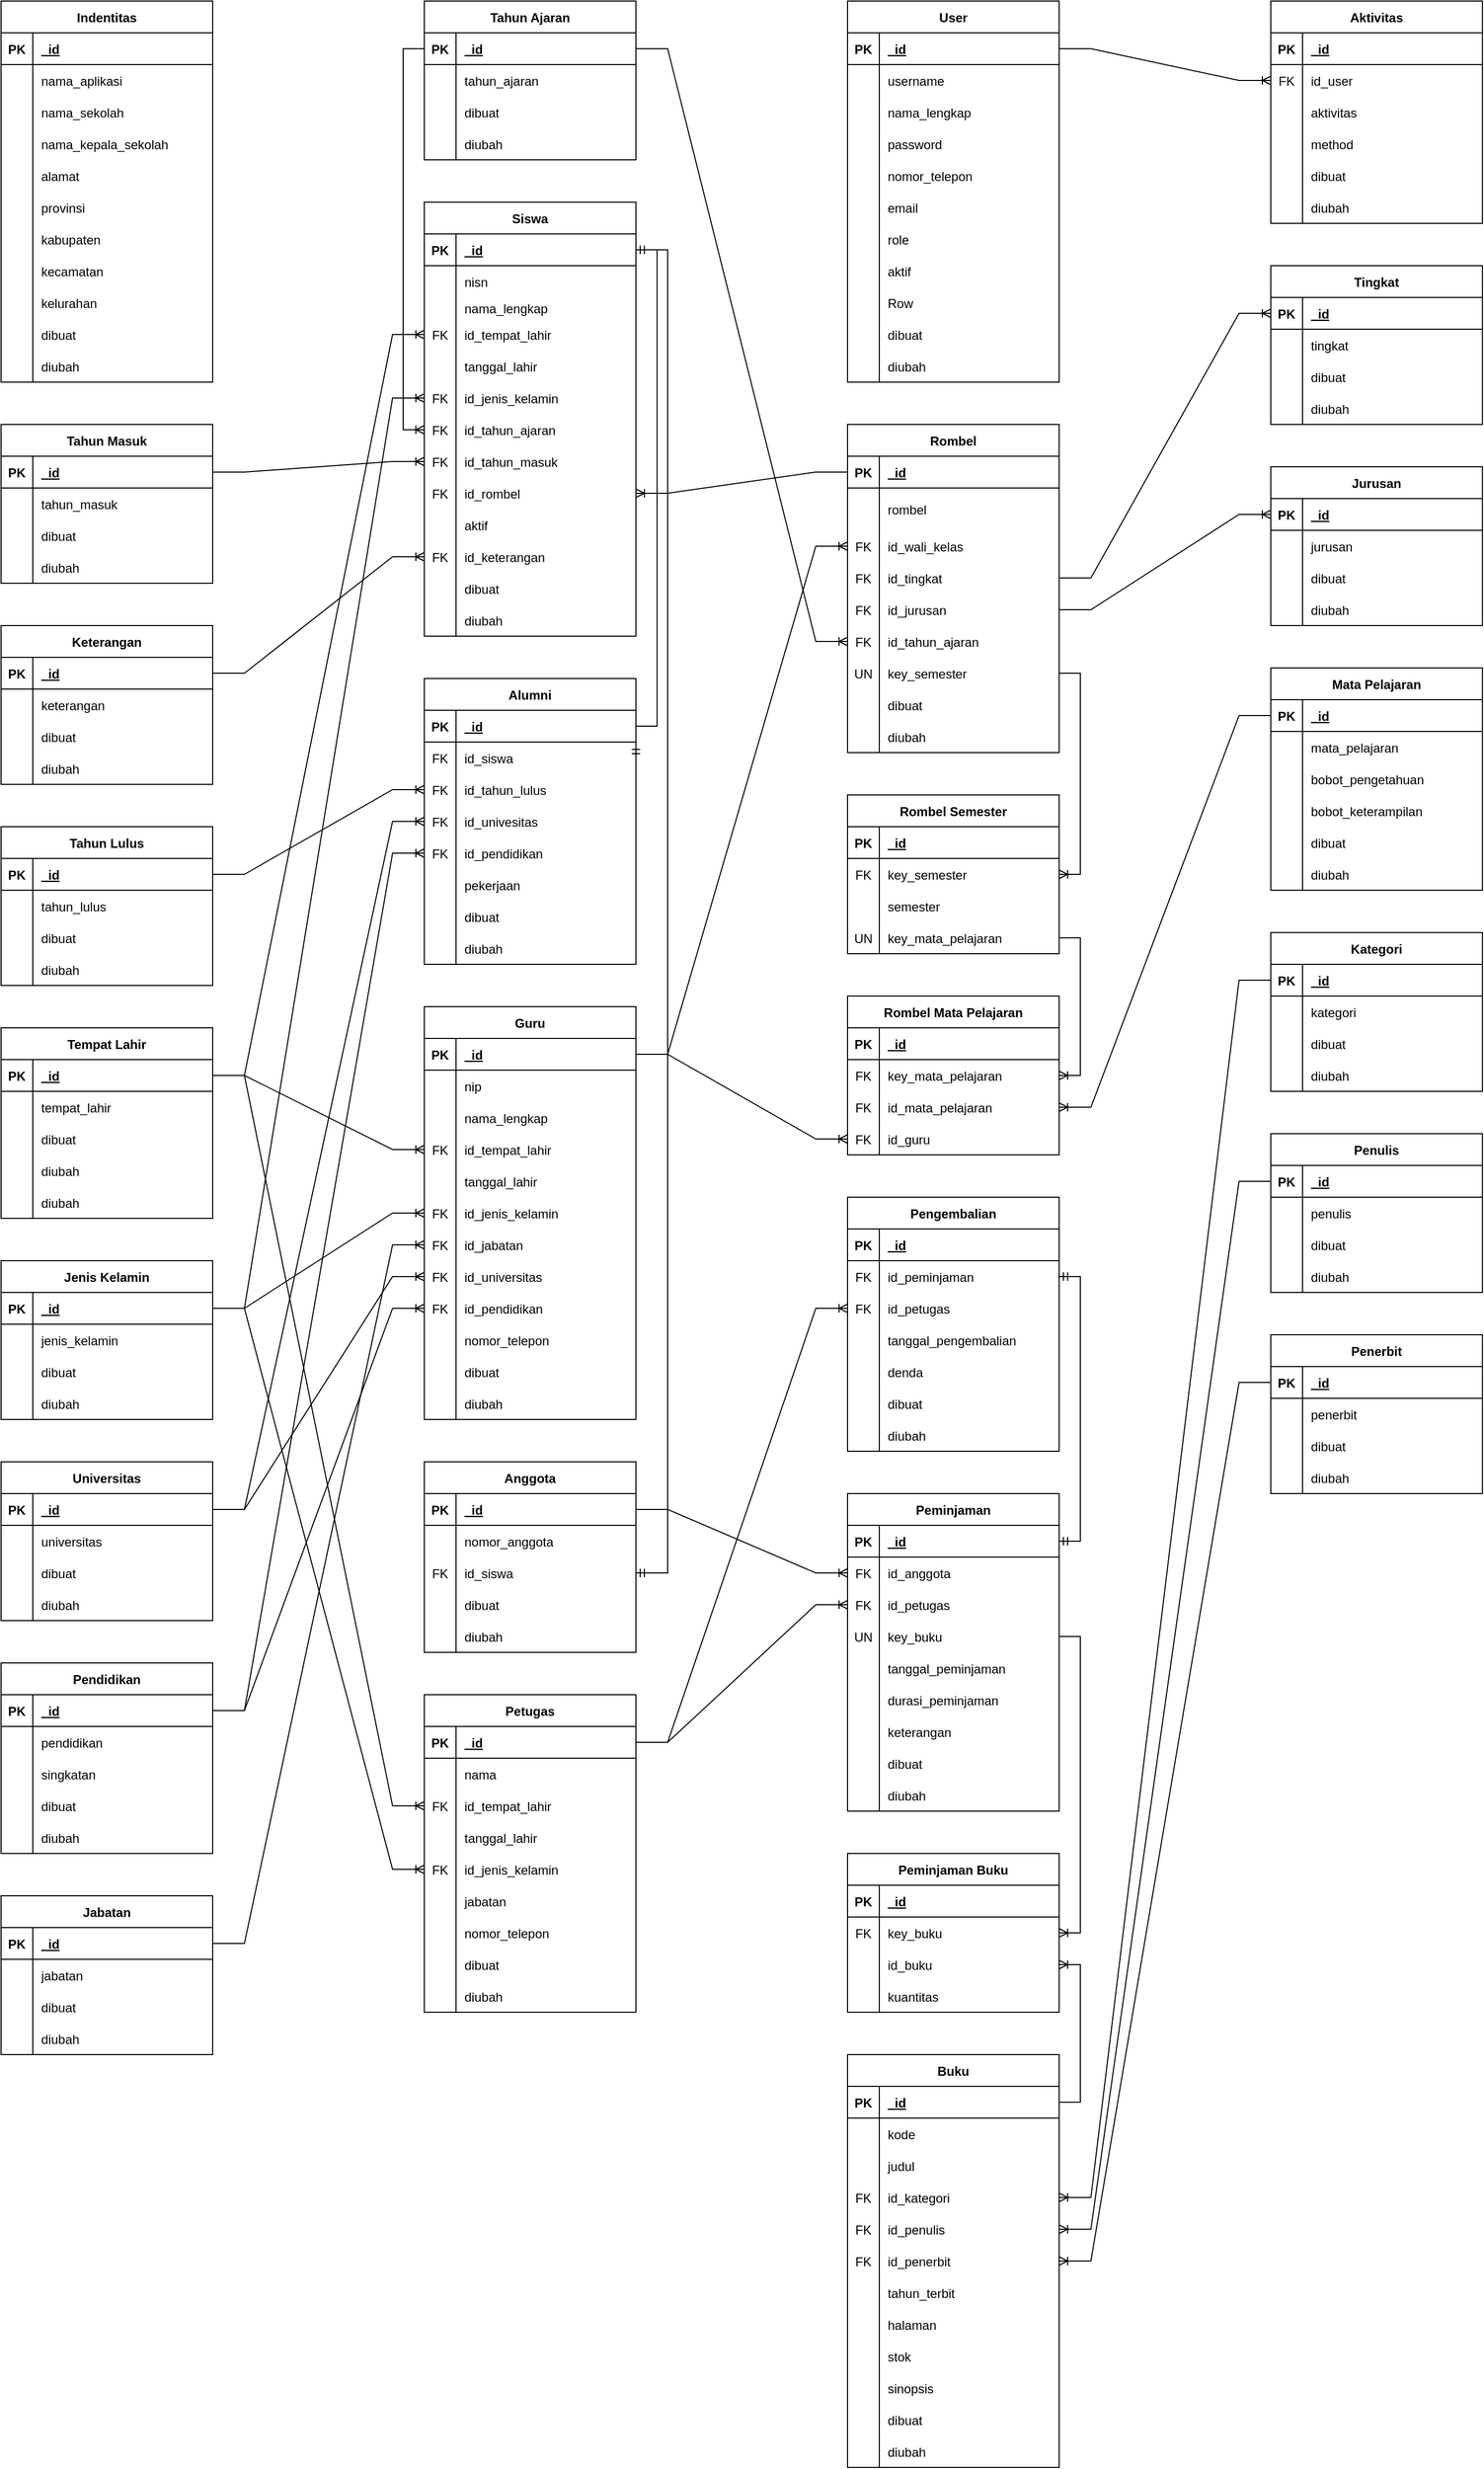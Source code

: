 <mxfile version="20.5.2" type="device"><diagram id="R2lEEEUBdFMjLlhIrx00" name="Page-1"><mxGraphModel dx="1955" dy="902" grid="1" gridSize="10" guides="1" tooltips="1" connect="1" arrows="1" fold="1" page="1" pageScale="1" pageWidth="850" pageHeight="1100" math="0" shadow="0" extFonts="Permanent Marker^https://fonts.googleapis.com/css?family=Permanent+Marker"><root><mxCell id="0"/><mxCell id="1" parent="0"/><mxCell id="5tYDcv3NJMQ67WkAN3qI-69" value="Jurusan" style="shape=table;startSize=30;container=1;collapsible=1;childLayout=tableLayout;fixedRows=1;rowLines=0;fontStyle=1;align=center;resizeLast=1;" parent="1" vertex="1"><mxGeometry x="1240" y="480" width="200" height="150" as="geometry"/></mxCell><mxCell id="5tYDcv3NJMQ67WkAN3qI-70" value="" style="shape=tableRow;horizontal=0;startSize=0;swimlaneHead=0;swimlaneBody=0;fillColor=none;collapsible=0;dropTarget=0;points=[[0,0.5],[1,0.5]];portConstraint=eastwest;top=0;left=0;right=0;bottom=1;" parent="5tYDcv3NJMQ67WkAN3qI-69" vertex="1"><mxGeometry y="30" width="200" height="30" as="geometry"/></mxCell><mxCell id="5tYDcv3NJMQ67WkAN3qI-71" value="PK" style="shape=partialRectangle;connectable=0;fillColor=none;top=0;left=0;bottom=0;right=0;fontStyle=1;overflow=hidden;" parent="5tYDcv3NJMQ67WkAN3qI-70" vertex="1"><mxGeometry width="30" height="30" as="geometry"><mxRectangle width="30" height="30" as="alternateBounds"/></mxGeometry></mxCell><mxCell id="5tYDcv3NJMQ67WkAN3qI-72" value="_id" style="shape=partialRectangle;connectable=0;fillColor=none;top=0;left=0;bottom=0;right=0;align=left;spacingLeft=6;fontStyle=5;overflow=hidden;" parent="5tYDcv3NJMQ67WkAN3qI-70" vertex="1"><mxGeometry x="30" width="170" height="30" as="geometry"><mxRectangle width="170" height="30" as="alternateBounds"/></mxGeometry></mxCell><mxCell id="5tYDcv3NJMQ67WkAN3qI-73" value="" style="shape=tableRow;horizontal=0;startSize=0;swimlaneHead=0;swimlaneBody=0;fillColor=none;collapsible=0;dropTarget=0;points=[[0,0.5],[1,0.5]];portConstraint=eastwest;top=0;left=0;right=0;bottom=0;" parent="5tYDcv3NJMQ67WkAN3qI-69" vertex="1"><mxGeometry y="60" width="200" height="30" as="geometry"/></mxCell><mxCell id="5tYDcv3NJMQ67WkAN3qI-74" value="" style="shape=partialRectangle;connectable=0;fillColor=none;top=0;left=0;bottom=0;right=0;editable=1;overflow=hidden;" parent="5tYDcv3NJMQ67WkAN3qI-73" vertex="1"><mxGeometry width="30" height="30" as="geometry"><mxRectangle width="30" height="30" as="alternateBounds"/></mxGeometry></mxCell><mxCell id="5tYDcv3NJMQ67WkAN3qI-75" value="jurusan" style="shape=partialRectangle;connectable=0;fillColor=none;top=0;left=0;bottom=0;right=0;align=left;spacingLeft=6;overflow=hidden;" parent="5tYDcv3NJMQ67WkAN3qI-73" vertex="1"><mxGeometry x="30" width="170" height="30" as="geometry"><mxRectangle width="170" height="30" as="alternateBounds"/></mxGeometry></mxCell><mxCell id="5tYDcv3NJMQ67WkAN3qI-76" value="" style="shape=tableRow;horizontal=0;startSize=0;swimlaneHead=0;swimlaneBody=0;fillColor=none;collapsible=0;dropTarget=0;points=[[0,0.5],[1,0.5]];portConstraint=eastwest;top=0;left=0;right=0;bottom=0;" parent="5tYDcv3NJMQ67WkAN3qI-69" vertex="1"><mxGeometry y="90" width="200" height="30" as="geometry"/></mxCell><mxCell id="5tYDcv3NJMQ67WkAN3qI-77" value="" style="shape=partialRectangle;connectable=0;fillColor=none;top=0;left=0;bottom=0;right=0;editable=1;overflow=hidden;" parent="5tYDcv3NJMQ67WkAN3qI-76" vertex="1"><mxGeometry width="30" height="30" as="geometry"><mxRectangle width="30" height="30" as="alternateBounds"/></mxGeometry></mxCell><mxCell id="5tYDcv3NJMQ67WkAN3qI-78" value="dibuat" style="shape=partialRectangle;connectable=0;fillColor=none;top=0;left=0;bottom=0;right=0;align=left;spacingLeft=6;overflow=hidden;" parent="5tYDcv3NJMQ67WkAN3qI-76" vertex="1"><mxGeometry x="30" width="170" height="30" as="geometry"><mxRectangle width="170" height="30" as="alternateBounds"/></mxGeometry></mxCell><mxCell id="5tYDcv3NJMQ67WkAN3qI-79" value="" style="shape=tableRow;horizontal=0;startSize=0;swimlaneHead=0;swimlaneBody=0;fillColor=none;collapsible=0;dropTarget=0;points=[[0,0.5],[1,0.5]];portConstraint=eastwest;top=0;left=0;right=0;bottom=0;" parent="5tYDcv3NJMQ67WkAN3qI-69" vertex="1"><mxGeometry y="120" width="200" height="30" as="geometry"/></mxCell><mxCell id="5tYDcv3NJMQ67WkAN3qI-80" value="" style="shape=partialRectangle;connectable=0;fillColor=none;top=0;left=0;bottom=0;right=0;editable=1;overflow=hidden;" parent="5tYDcv3NJMQ67WkAN3qI-79" vertex="1"><mxGeometry width="30" height="30" as="geometry"><mxRectangle width="30" height="30" as="alternateBounds"/></mxGeometry></mxCell><mxCell id="5tYDcv3NJMQ67WkAN3qI-81" value="diubah" style="shape=partialRectangle;connectable=0;fillColor=none;top=0;left=0;bottom=0;right=0;align=left;spacingLeft=6;overflow=hidden;" parent="5tYDcv3NJMQ67WkAN3qI-79" vertex="1"><mxGeometry x="30" width="170" height="30" as="geometry"><mxRectangle width="170" height="30" as="alternateBounds"/></mxGeometry></mxCell><mxCell id="5tYDcv3NJMQ67WkAN3qI-82" value="Rombel" style="shape=table;startSize=30;container=1;collapsible=1;childLayout=tableLayout;fixedRows=1;rowLines=0;fontStyle=1;align=center;resizeLast=1;" parent="1" vertex="1"><mxGeometry x="840" y="440" width="200" height="310" as="geometry"/></mxCell><mxCell id="5tYDcv3NJMQ67WkAN3qI-83" value="" style="shape=tableRow;horizontal=0;startSize=0;swimlaneHead=0;swimlaneBody=0;fillColor=none;collapsible=0;dropTarget=0;points=[[0,0.5],[1,0.5]];portConstraint=eastwest;top=0;left=0;right=0;bottom=1;" parent="5tYDcv3NJMQ67WkAN3qI-82" vertex="1"><mxGeometry y="30" width="200" height="30" as="geometry"/></mxCell><mxCell id="5tYDcv3NJMQ67WkAN3qI-84" value="PK" style="shape=partialRectangle;connectable=0;fillColor=none;top=0;left=0;bottom=0;right=0;fontStyle=1;overflow=hidden;" parent="5tYDcv3NJMQ67WkAN3qI-83" vertex="1"><mxGeometry width="30" height="30" as="geometry"><mxRectangle width="30" height="30" as="alternateBounds"/></mxGeometry></mxCell><mxCell id="5tYDcv3NJMQ67WkAN3qI-85" value="_id" style="shape=partialRectangle;connectable=0;fillColor=none;top=0;left=0;bottom=0;right=0;align=left;spacingLeft=6;fontStyle=5;overflow=hidden;" parent="5tYDcv3NJMQ67WkAN3qI-83" vertex="1"><mxGeometry x="30" width="170" height="30" as="geometry"><mxRectangle width="170" height="30" as="alternateBounds"/></mxGeometry></mxCell><mxCell id="5tYDcv3NJMQ67WkAN3qI-86" value="" style="shape=tableRow;horizontal=0;startSize=0;swimlaneHead=0;swimlaneBody=0;fillColor=none;collapsible=0;dropTarget=0;points=[[0,0.5],[1,0.5]];portConstraint=eastwest;top=0;left=0;right=0;bottom=0;" parent="5tYDcv3NJMQ67WkAN3qI-82" vertex="1"><mxGeometry y="60" width="200" height="40" as="geometry"/></mxCell><mxCell id="5tYDcv3NJMQ67WkAN3qI-87" value="" style="shape=partialRectangle;connectable=0;fillColor=none;top=0;left=0;bottom=0;right=0;editable=1;overflow=hidden;" parent="5tYDcv3NJMQ67WkAN3qI-86" vertex="1"><mxGeometry width="30" height="40" as="geometry"><mxRectangle width="30" height="40" as="alternateBounds"/></mxGeometry></mxCell><mxCell id="5tYDcv3NJMQ67WkAN3qI-88" value="rombel" style="shape=partialRectangle;connectable=0;fillColor=none;top=0;left=0;bottom=0;right=0;align=left;spacingLeft=6;overflow=hidden;" parent="5tYDcv3NJMQ67WkAN3qI-86" vertex="1"><mxGeometry x="30" width="170" height="40" as="geometry"><mxRectangle width="170" height="40" as="alternateBounds"/></mxGeometry></mxCell><mxCell id="5tYDcv3NJMQ67WkAN3qI-95" value="" style="shape=tableRow;horizontal=0;startSize=0;swimlaneHead=0;swimlaneBody=0;fillColor=none;collapsible=0;dropTarget=0;points=[[0,0.5],[1,0.5]];portConstraint=eastwest;top=0;left=0;right=0;bottom=0;" parent="5tYDcv3NJMQ67WkAN3qI-82" vertex="1"><mxGeometry y="100" width="200" height="30" as="geometry"/></mxCell><mxCell id="5tYDcv3NJMQ67WkAN3qI-96" value="FK" style="shape=partialRectangle;connectable=0;fillColor=none;top=0;left=0;bottom=0;right=0;editable=1;overflow=hidden;" parent="5tYDcv3NJMQ67WkAN3qI-95" vertex="1"><mxGeometry width="30" height="30" as="geometry"><mxRectangle width="30" height="30" as="alternateBounds"/></mxGeometry></mxCell><mxCell id="5tYDcv3NJMQ67WkAN3qI-97" value="id_wali_kelas" style="shape=partialRectangle;connectable=0;fillColor=none;top=0;left=0;bottom=0;right=0;align=left;spacingLeft=6;overflow=hidden;" parent="5tYDcv3NJMQ67WkAN3qI-95" vertex="1"><mxGeometry x="30" width="170" height="30" as="geometry"><mxRectangle width="170" height="30" as="alternateBounds"/></mxGeometry></mxCell><mxCell id="5tYDcv3NJMQ67WkAN3qI-98" value="" style="shape=tableRow;horizontal=0;startSize=0;swimlaneHead=0;swimlaneBody=0;fillColor=none;collapsible=0;dropTarget=0;points=[[0,0.5],[1,0.5]];portConstraint=eastwest;top=0;left=0;right=0;bottom=0;" parent="5tYDcv3NJMQ67WkAN3qI-82" vertex="1"><mxGeometry y="130" width="200" height="30" as="geometry"/></mxCell><mxCell id="5tYDcv3NJMQ67WkAN3qI-99" value="FK" style="shape=partialRectangle;connectable=0;fillColor=none;top=0;left=0;bottom=0;right=0;editable=1;overflow=hidden;" parent="5tYDcv3NJMQ67WkAN3qI-98" vertex="1"><mxGeometry width="30" height="30" as="geometry"><mxRectangle width="30" height="30" as="alternateBounds"/></mxGeometry></mxCell><mxCell id="5tYDcv3NJMQ67WkAN3qI-100" value="id_tingkat" style="shape=partialRectangle;connectable=0;fillColor=none;top=0;left=0;bottom=0;right=0;align=left;spacingLeft=6;overflow=hidden;" parent="5tYDcv3NJMQ67WkAN3qI-98" vertex="1"><mxGeometry x="30" width="170" height="30" as="geometry"><mxRectangle width="170" height="30" as="alternateBounds"/></mxGeometry></mxCell><mxCell id="5tYDcv3NJMQ67WkAN3qI-104" value="" style="shape=tableRow;horizontal=0;startSize=0;swimlaneHead=0;swimlaneBody=0;fillColor=none;collapsible=0;dropTarget=0;points=[[0,0.5],[1,0.5]];portConstraint=eastwest;top=0;left=0;right=0;bottom=0;" parent="5tYDcv3NJMQ67WkAN3qI-82" vertex="1"><mxGeometry y="160" width="200" height="30" as="geometry"/></mxCell><mxCell id="5tYDcv3NJMQ67WkAN3qI-105" value="FK" style="shape=partialRectangle;connectable=0;fillColor=none;top=0;left=0;bottom=0;right=0;editable=1;overflow=hidden;" parent="5tYDcv3NJMQ67WkAN3qI-104" vertex="1"><mxGeometry width="30" height="30" as="geometry"><mxRectangle width="30" height="30" as="alternateBounds"/></mxGeometry></mxCell><mxCell id="5tYDcv3NJMQ67WkAN3qI-106" value="id_jurusan" style="shape=partialRectangle;connectable=0;fillColor=none;top=0;left=0;bottom=0;right=0;align=left;spacingLeft=6;overflow=hidden;" parent="5tYDcv3NJMQ67WkAN3qI-104" vertex="1"><mxGeometry x="30" width="170" height="30" as="geometry"><mxRectangle width="170" height="30" as="alternateBounds"/></mxGeometry></mxCell><mxCell id="5tYDcv3NJMQ67WkAN3qI-107" value="" style="shape=tableRow;horizontal=0;startSize=0;swimlaneHead=0;swimlaneBody=0;fillColor=none;collapsible=0;dropTarget=0;points=[[0,0.5],[1,0.5]];portConstraint=eastwest;top=0;left=0;right=0;bottom=0;" parent="5tYDcv3NJMQ67WkAN3qI-82" vertex="1"><mxGeometry y="190" width="200" height="30" as="geometry"/></mxCell><mxCell id="5tYDcv3NJMQ67WkAN3qI-108" value="FK" style="shape=partialRectangle;connectable=0;fillColor=none;top=0;left=0;bottom=0;right=0;editable=1;overflow=hidden;" parent="5tYDcv3NJMQ67WkAN3qI-107" vertex="1"><mxGeometry width="30" height="30" as="geometry"><mxRectangle width="30" height="30" as="alternateBounds"/></mxGeometry></mxCell><mxCell id="5tYDcv3NJMQ67WkAN3qI-109" value="id_tahun_ajaran" style="shape=partialRectangle;connectable=0;fillColor=none;top=0;left=0;bottom=0;right=0;align=left;spacingLeft=6;overflow=hidden;" parent="5tYDcv3NJMQ67WkAN3qI-107" vertex="1"><mxGeometry x="30" width="170" height="30" as="geometry"><mxRectangle width="170" height="30" as="alternateBounds"/></mxGeometry></mxCell><mxCell id="5tYDcv3NJMQ67WkAN3qI-110" value="" style="shape=tableRow;horizontal=0;startSize=0;swimlaneHead=0;swimlaneBody=0;fillColor=none;collapsible=0;dropTarget=0;points=[[0,0.5],[1,0.5]];portConstraint=eastwest;top=0;left=0;right=0;bottom=0;" parent="5tYDcv3NJMQ67WkAN3qI-82" vertex="1"><mxGeometry y="220" width="200" height="30" as="geometry"/></mxCell><mxCell id="5tYDcv3NJMQ67WkAN3qI-111" value="UN" style="shape=partialRectangle;connectable=0;fillColor=none;top=0;left=0;bottom=0;right=0;editable=1;overflow=hidden;" parent="5tYDcv3NJMQ67WkAN3qI-110" vertex="1"><mxGeometry width="30" height="30" as="geometry"><mxRectangle width="30" height="30" as="alternateBounds"/></mxGeometry></mxCell><mxCell id="5tYDcv3NJMQ67WkAN3qI-112" value="key_semester" style="shape=partialRectangle;connectable=0;fillColor=none;top=0;left=0;bottom=0;right=0;align=left;spacingLeft=6;overflow=hidden;" parent="5tYDcv3NJMQ67WkAN3qI-110" vertex="1"><mxGeometry x="30" width="170" height="30" as="geometry"><mxRectangle width="170" height="30" as="alternateBounds"/></mxGeometry></mxCell><mxCell id="5tYDcv3NJMQ67WkAN3qI-89" value="" style="shape=tableRow;horizontal=0;startSize=0;swimlaneHead=0;swimlaneBody=0;fillColor=none;collapsible=0;dropTarget=0;points=[[0,0.5],[1,0.5]];portConstraint=eastwest;top=0;left=0;right=0;bottom=0;" parent="5tYDcv3NJMQ67WkAN3qI-82" vertex="1"><mxGeometry y="250" width="200" height="30" as="geometry"/></mxCell><mxCell id="5tYDcv3NJMQ67WkAN3qI-90" value="" style="shape=partialRectangle;connectable=0;fillColor=none;top=0;left=0;bottom=0;right=0;editable=1;overflow=hidden;" parent="5tYDcv3NJMQ67WkAN3qI-89" vertex="1"><mxGeometry width="30" height="30" as="geometry"><mxRectangle width="30" height="30" as="alternateBounds"/></mxGeometry></mxCell><mxCell id="5tYDcv3NJMQ67WkAN3qI-91" value="dibuat" style="shape=partialRectangle;connectable=0;fillColor=none;top=0;left=0;bottom=0;right=0;align=left;spacingLeft=6;overflow=hidden;" parent="5tYDcv3NJMQ67WkAN3qI-89" vertex="1"><mxGeometry x="30" width="170" height="30" as="geometry"><mxRectangle width="170" height="30" as="alternateBounds"/></mxGeometry></mxCell><mxCell id="5tYDcv3NJMQ67WkAN3qI-92" value="" style="shape=tableRow;horizontal=0;startSize=0;swimlaneHead=0;swimlaneBody=0;fillColor=none;collapsible=0;dropTarget=0;points=[[0,0.5],[1,0.5]];portConstraint=eastwest;top=0;left=0;right=0;bottom=0;" parent="5tYDcv3NJMQ67WkAN3qI-82" vertex="1"><mxGeometry y="280" width="200" height="30" as="geometry"/></mxCell><mxCell id="5tYDcv3NJMQ67WkAN3qI-93" value="" style="shape=partialRectangle;connectable=0;fillColor=none;top=0;left=0;bottom=0;right=0;editable=1;overflow=hidden;" parent="5tYDcv3NJMQ67WkAN3qI-92" vertex="1"><mxGeometry width="30" height="30" as="geometry"><mxRectangle width="30" height="30" as="alternateBounds"/></mxGeometry></mxCell><mxCell id="5tYDcv3NJMQ67WkAN3qI-94" value="diubah" style="shape=partialRectangle;connectable=0;fillColor=none;top=0;left=0;bottom=0;right=0;align=left;spacingLeft=6;overflow=hidden;" parent="5tYDcv3NJMQ67WkAN3qI-92" vertex="1"><mxGeometry x="30" width="170" height="30" as="geometry"><mxRectangle width="170" height="30" as="alternateBounds"/></mxGeometry></mxCell><mxCell id="5tYDcv3NJMQ67WkAN3qI-113" value="Rombel Semester" style="shape=table;startSize=30;container=1;collapsible=1;childLayout=tableLayout;fixedRows=1;rowLines=0;fontStyle=1;align=center;resizeLast=1;" parent="1" vertex="1"><mxGeometry x="840" y="790" width="200" height="150" as="geometry"/></mxCell><mxCell id="5tYDcv3NJMQ67WkAN3qI-114" value="" style="shape=tableRow;horizontal=0;startSize=0;swimlaneHead=0;swimlaneBody=0;fillColor=none;collapsible=0;dropTarget=0;points=[[0,0.5],[1,0.5]];portConstraint=eastwest;top=0;left=0;right=0;bottom=1;" parent="5tYDcv3NJMQ67WkAN3qI-113" vertex="1"><mxGeometry y="30" width="200" height="30" as="geometry"/></mxCell><mxCell id="5tYDcv3NJMQ67WkAN3qI-115" value="PK" style="shape=partialRectangle;connectable=0;fillColor=none;top=0;left=0;bottom=0;right=0;fontStyle=1;overflow=hidden;" parent="5tYDcv3NJMQ67WkAN3qI-114" vertex="1"><mxGeometry width="30" height="30" as="geometry"><mxRectangle width="30" height="30" as="alternateBounds"/></mxGeometry></mxCell><mxCell id="5tYDcv3NJMQ67WkAN3qI-116" value="_id" style="shape=partialRectangle;connectable=0;fillColor=none;top=0;left=0;bottom=0;right=0;align=left;spacingLeft=6;fontStyle=5;overflow=hidden;" parent="5tYDcv3NJMQ67WkAN3qI-114" vertex="1"><mxGeometry x="30" width="170" height="30" as="geometry"><mxRectangle width="170" height="30" as="alternateBounds"/></mxGeometry></mxCell><mxCell id="5tYDcv3NJMQ67WkAN3qI-126" value="" style="shape=tableRow;horizontal=0;startSize=0;swimlaneHead=0;swimlaneBody=0;fillColor=none;collapsible=0;dropTarget=0;points=[[0,0.5],[1,0.5]];portConstraint=eastwest;top=0;left=0;right=0;bottom=0;" parent="5tYDcv3NJMQ67WkAN3qI-113" vertex="1"><mxGeometry y="60" width="200" height="30" as="geometry"/></mxCell><mxCell id="5tYDcv3NJMQ67WkAN3qI-127" value="FK" style="shape=partialRectangle;connectable=0;fillColor=none;top=0;left=0;bottom=0;right=0;editable=1;overflow=hidden;" parent="5tYDcv3NJMQ67WkAN3qI-126" vertex="1"><mxGeometry width="30" height="30" as="geometry"><mxRectangle width="30" height="30" as="alternateBounds"/></mxGeometry></mxCell><mxCell id="5tYDcv3NJMQ67WkAN3qI-128" value="key_semester" style="shape=partialRectangle;connectable=0;fillColor=none;top=0;left=0;bottom=0;right=0;align=left;spacingLeft=6;overflow=hidden;" parent="5tYDcv3NJMQ67WkAN3qI-126" vertex="1"><mxGeometry x="30" width="170" height="30" as="geometry"><mxRectangle width="170" height="30" as="alternateBounds"/></mxGeometry></mxCell><mxCell id="5tYDcv3NJMQ67WkAN3qI-117" value="" style="shape=tableRow;horizontal=0;startSize=0;swimlaneHead=0;swimlaneBody=0;fillColor=none;collapsible=0;dropTarget=0;points=[[0,0.5],[1,0.5]];portConstraint=eastwest;top=0;left=0;right=0;bottom=0;" parent="5tYDcv3NJMQ67WkAN3qI-113" vertex="1"><mxGeometry y="90" width="200" height="30" as="geometry"/></mxCell><mxCell id="5tYDcv3NJMQ67WkAN3qI-118" value="" style="shape=partialRectangle;connectable=0;fillColor=none;top=0;left=0;bottom=0;right=0;editable=1;overflow=hidden;" parent="5tYDcv3NJMQ67WkAN3qI-117" vertex="1"><mxGeometry width="30" height="30" as="geometry"><mxRectangle width="30" height="30" as="alternateBounds"/></mxGeometry></mxCell><mxCell id="5tYDcv3NJMQ67WkAN3qI-119" value="semester" style="shape=partialRectangle;connectable=0;fillColor=none;top=0;left=0;bottom=0;right=0;align=left;spacingLeft=6;overflow=hidden;" parent="5tYDcv3NJMQ67WkAN3qI-117" vertex="1"><mxGeometry x="30" width="170" height="30" as="geometry"><mxRectangle width="170" height="30" as="alternateBounds"/></mxGeometry></mxCell><mxCell id="5tYDcv3NJMQ67WkAN3qI-120" value="" style="shape=tableRow;horizontal=0;startSize=0;swimlaneHead=0;swimlaneBody=0;fillColor=none;collapsible=0;dropTarget=0;points=[[0,0.5],[1,0.5]];portConstraint=eastwest;top=0;left=0;right=0;bottom=0;" parent="5tYDcv3NJMQ67WkAN3qI-113" vertex="1"><mxGeometry y="120" width="200" height="30" as="geometry"/></mxCell><mxCell id="5tYDcv3NJMQ67WkAN3qI-121" value="UN" style="shape=partialRectangle;connectable=0;fillColor=none;top=0;left=0;bottom=0;right=0;editable=1;overflow=hidden;" parent="5tYDcv3NJMQ67WkAN3qI-120" vertex="1"><mxGeometry width="30" height="30" as="geometry"><mxRectangle width="30" height="30" as="alternateBounds"/></mxGeometry></mxCell><mxCell id="5tYDcv3NJMQ67WkAN3qI-122" value="key_mata_pelajaran" style="shape=partialRectangle;connectable=0;fillColor=none;top=0;left=0;bottom=0;right=0;align=left;spacingLeft=6;overflow=hidden;" parent="5tYDcv3NJMQ67WkAN3qI-120" vertex="1"><mxGeometry x="30" width="170" height="30" as="geometry"><mxRectangle width="170" height="30" as="alternateBounds"/></mxGeometry></mxCell><mxCell id="5tYDcv3NJMQ67WkAN3qI-129" value="Rombel Mata Pelajaran" style="shape=table;startSize=30;container=1;collapsible=1;childLayout=tableLayout;fixedRows=1;rowLines=0;fontStyle=1;align=center;resizeLast=1;" parent="1" vertex="1"><mxGeometry x="840" y="980" width="200" height="150" as="geometry"/></mxCell><mxCell id="5tYDcv3NJMQ67WkAN3qI-130" value="" style="shape=tableRow;horizontal=0;startSize=0;swimlaneHead=0;swimlaneBody=0;fillColor=none;collapsible=0;dropTarget=0;points=[[0,0.5],[1,0.5]];portConstraint=eastwest;top=0;left=0;right=0;bottom=1;" parent="5tYDcv3NJMQ67WkAN3qI-129" vertex="1"><mxGeometry y="30" width="200" height="30" as="geometry"/></mxCell><mxCell id="5tYDcv3NJMQ67WkAN3qI-131" value="PK" style="shape=partialRectangle;connectable=0;fillColor=none;top=0;left=0;bottom=0;right=0;fontStyle=1;overflow=hidden;" parent="5tYDcv3NJMQ67WkAN3qI-130" vertex="1"><mxGeometry width="30" height="30" as="geometry"><mxRectangle width="30" height="30" as="alternateBounds"/></mxGeometry></mxCell><mxCell id="5tYDcv3NJMQ67WkAN3qI-132" value="_id" style="shape=partialRectangle;connectable=0;fillColor=none;top=0;left=0;bottom=0;right=0;align=left;spacingLeft=6;fontStyle=5;overflow=hidden;" parent="5tYDcv3NJMQ67WkAN3qI-130" vertex="1"><mxGeometry x="30" width="170" height="30" as="geometry"><mxRectangle width="170" height="30" as="alternateBounds"/></mxGeometry></mxCell><mxCell id="5tYDcv3NJMQ67WkAN3qI-142" value="" style="shape=tableRow;horizontal=0;startSize=0;swimlaneHead=0;swimlaneBody=0;fillColor=none;collapsible=0;dropTarget=0;points=[[0,0.5],[1,0.5]];portConstraint=eastwest;top=0;left=0;right=0;bottom=0;" parent="5tYDcv3NJMQ67WkAN3qI-129" vertex="1"><mxGeometry y="60" width="200" height="30" as="geometry"/></mxCell><mxCell id="5tYDcv3NJMQ67WkAN3qI-143" value="FK" style="shape=partialRectangle;connectable=0;fillColor=none;top=0;left=0;bottom=0;right=0;editable=1;overflow=hidden;" parent="5tYDcv3NJMQ67WkAN3qI-142" vertex="1"><mxGeometry width="30" height="30" as="geometry"><mxRectangle width="30" height="30" as="alternateBounds"/></mxGeometry></mxCell><mxCell id="5tYDcv3NJMQ67WkAN3qI-144" value="key_mata_pelajaran" style="shape=partialRectangle;connectable=0;fillColor=none;top=0;left=0;bottom=0;right=0;align=left;spacingLeft=6;overflow=hidden;" parent="5tYDcv3NJMQ67WkAN3qI-142" vertex="1"><mxGeometry x="30" width="170" height="30" as="geometry"><mxRectangle width="170" height="30" as="alternateBounds"/></mxGeometry></mxCell><mxCell id="5tYDcv3NJMQ67WkAN3qI-133" value="" style="shape=tableRow;horizontal=0;startSize=0;swimlaneHead=0;swimlaneBody=0;fillColor=none;collapsible=0;dropTarget=0;points=[[0,0.5],[1,0.5]];portConstraint=eastwest;top=0;left=0;right=0;bottom=0;" parent="5tYDcv3NJMQ67WkAN3qI-129" vertex="1"><mxGeometry y="90" width="200" height="30" as="geometry"/></mxCell><mxCell id="5tYDcv3NJMQ67WkAN3qI-134" value="FK" style="shape=partialRectangle;connectable=0;fillColor=none;top=0;left=0;bottom=0;right=0;editable=1;overflow=hidden;" parent="5tYDcv3NJMQ67WkAN3qI-133" vertex="1"><mxGeometry width="30" height="30" as="geometry"><mxRectangle width="30" height="30" as="alternateBounds"/></mxGeometry></mxCell><mxCell id="5tYDcv3NJMQ67WkAN3qI-135" value="id_mata_pelajaran" style="shape=partialRectangle;connectable=0;fillColor=none;top=0;left=0;bottom=0;right=0;align=left;spacingLeft=6;overflow=hidden;" parent="5tYDcv3NJMQ67WkAN3qI-133" vertex="1"><mxGeometry x="30" width="170" height="30" as="geometry"><mxRectangle width="170" height="30" as="alternateBounds"/></mxGeometry></mxCell><mxCell id="5tYDcv3NJMQ67WkAN3qI-136" value="" style="shape=tableRow;horizontal=0;startSize=0;swimlaneHead=0;swimlaneBody=0;fillColor=none;collapsible=0;dropTarget=0;points=[[0,0.5],[1,0.5]];portConstraint=eastwest;top=0;left=0;right=0;bottom=0;" parent="5tYDcv3NJMQ67WkAN3qI-129" vertex="1"><mxGeometry y="120" width="200" height="30" as="geometry"/></mxCell><mxCell id="5tYDcv3NJMQ67WkAN3qI-137" value="FK" style="shape=partialRectangle;connectable=0;fillColor=none;top=0;left=0;bottom=0;right=0;editable=1;overflow=hidden;" parent="5tYDcv3NJMQ67WkAN3qI-136" vertex="1"><mxGeometry width="30" height="30" as="geometry"><mxRectangle width="30" height="30" as="alternateBounds"/></mxGeometry></mxCell><mxCell id="5tYDcv3NJMQ67WkAN3qI-138" value="id_guru" style="shape=partialRectangle;connectable=0;fillColor=none;top=0;left=0;bottom=0;right=0;align=left;spacingLeft=6;overflow=hidden;" parent="5tYDcv3NJMQ67WkAN3qI-136" vertex="1"><mxGeometry x="30" width="170" height="30" as="geometry"><mxRectangle width="170" height="30" as="alternateBounds"/></mxGeometry></mxCell><mxCell id="5tYDcv3NJMQ67WkAN3qI-158" value="Tingkat" style="shape=table;startSize=30;container=1;collapsible=1;childLayout=tableLayout;fixedRows=1;rowLines=0;fontStyle=1;align=center;resizeLast=1;" parent="1" vertex="1"><mxGeometry x="1240" y="290" width="200" height="150" as="geometry"/></mxCell><mxCell id="5tYDcv3NJMQ67WkAN3qI-159" value="" style="shape=tableRow;horizontal=0;startSize=0;swimlaneHead=0;swimlaneBody=0;fillColor=none;collapsible=0;dropTarget=0;points=[[0,0.5],[1,0.5]];portConstraint=eastwest;top=0;left=0;right=0;bottom=1;" parent="5tYDcv3NJMQ67WkAN3qI-158" vertex="1"><mxGeometry y="30" width="200" height="30" as="geometry"/></mxCell><mxCell id="5tYDcv3NJMQ67WkAN3qI-160" value="PK" style="shape=partialRectangle;connectable=0;fillColor=none;top=0;left=0;bottom=0;right=0;fontStyle=1;overflow=hidden;" parent="5tYDcv3NJMQ67WkAN3qI-159" vertex="1"><mxGeometry width="30" height="30" as="geometry"><mxRectangle width="30" height="30" as="alternateBounds"/></mxGeometry></mxCell><mxCell id="5tYDcv3NJMQ67WkAN3qI-161" value="_id" style="shape=partialRectangle;connectable=0;fillColor=none;top=0;left=0;bottom=0;right=0;align=left;spacingLeft=6;fontStyle=5;overflow=hidden;" parent="5tYDcv3NJMQ67WkAN3qI-159" vertex="1"><mxGeometry x="30" width="170" height="30" as="geometry"><mxRectangle width="170" height="30" as="alternateBounds"/></mxGeometry></mxCell><mxCell id="5tYDcv3NJMQ67WkAN3qI-162" value="" style="shape=tableRow;horizontal=0;startSize=0;swimlaneHead=0;swimlaneBody=0;fillColor=none;collapsible=0;dropTarget=0;points=[[0,0.5],[1,0.5]];portConstraint=eastwest;top=0;left=0;right=0;bottom=0;" parent="5tYDcv3NJMQ67WkAN3qI-158" vertex="1"><mxGeometry y="60" width="200" height="30" as="geometry"/></mxCell><mxCell id="5tYDcv3NJMQ67WkAN3qI-163" value="" style="shape=partialRectangle;connectable=0;fillColor=none;top=0;left=0;bottom=0;right=0;editable=1;overflow=hidden;" parent="5tYDcv3NJMQ67WkAN3qI-162" vertex="1"><mxGeometry width="30" height="30" as="geometry"><mxRectangle width="30" height="30" as="alternateBounds"/></mxGeometry></mxCell><mxCell id="5tYDcv3NJMQ67WkAN3qI-164" value="tingkat" style="shape=partialRectangle;connectable=0;fillColor=none;top=0;left=0;bottom=0;right=0;align=left;spacingLeft=6;overflow=hidden;" parent="5tYDcv3NJMQ67WkAN3qI-162" vertex="1"><mxGeometry x="30" width="170" height="30" as="geometry"><mxRectangle width="170" height="30" as="alternateBounds"/></mxGeometry></mxCell><mxCell id="5tYDcv3NJMQ67WkAN3qI-165" value="" style="shape=tableRow;horizontal=0;startSize=0;swimlaneHead=0;swimlaneBody=0;fillColor=none;collapsible=0;dropTarget=0;points=[[0,0.5],[1,0.5]];portConstraint=eastwest;top=0;left=0;right=0;bottom=0;" parent="5tYDcv3NJMQ67WkAN3qI-158" vertex="1"><mxGeometry y="90" width="200" height="30" as="geometry"/></mxCell><mxCell id="5tYDcv3NJMQ67WkAN3qI-166" value="" style="shape=partialRectangle;connectable=0;fillColor=none;top=0;left=0;bottom=0;right=0;editable=1;overflow=hidden;" parent="5tYDcv3NJMQ67WkAN3qI-165" vertex="1"><mxGeometry width="30" height="30" as="geometry"><mxRectangle width="30" height="30" as="alternateBounds"/></mxGeometry></mxCell><mxCell id="5tYDcv3NJMQ67WkAN3qI-167" value="dibuat" style="shape=partialRectangle;connectable=0;fillColor=none;top=0;left=0;bottom=0;right=0;align=left;spacingLeft=6;overflow=hidden;" parent="5tYDcv3NJMQ67WkAN3qI-165" vertex="1"><mxGeometry x="30" width="170" height="30" as="geometry"><mxRectangle width="170" height="30" as="alternateBounds"/></mxGeometry></mxCell><mxCell id="5tYDcv3NJMQ67WkAN3qI-168" value="" style="shape=tableRow;horizontal=0;startSize=0;swimlaneHead=0;swimlaneBody=0;fillColor=none;collapsible=0;dropTarget=0;points=[[0,0.5],[1,0.5]];portConstraint=eastwest;top=0;left=0;right=0;bottom=0;" parent="5tYDcv3NJMQ67WkAN3qI-158" vertex="1"><mxGeometry y="120" width="200" height="30" as="geometry"/></mxCell><mxCell id="5tYDcv3NJMQ67WkAN3qI-169" value="" style="shape=partialRectangle;connectable=0;fillColor=none;top=0;left=0;bottom=0;right=0;editable=1;overflow=hidden;" parent="5tYDcv3NJMQ67WkAN3qI-168" vertex="1"><mxGeometry width="30" height="30" as="geometry"><mxRectangle width="30" height="30" as="alternateBounds"/></mxGeometry></mxCell><mxCell id="5tYDcv3NJMQ67WkAN3qI-170" value="diubah" style="shape=partialRectangle;connectable=0;fillColor=none;top=0;left=0;bottom=0;right=0;align=left;spacingLeft=6;overflow=hidden;" parent="5tYDcv3NJMQ67WkAN3qI-168" vertex="1"><mxGeometry x="30" width="170" height="30" as="geometry"><mxRectangle width="170" height="30" as="alternateBounds"/></mxGeometry></mxCell><mxCell id="5tYDcv3NJMQ67WkAN3qI-171" value="Alumni" style="shape=table;startSize=30;container=1;collapsible=1;childLayout=tableLayout;fixedRows=1;rowLines=0;fontStyle=1;align=center;resizeLast=1;" parent="1" vertex="1"><mxGeometry x="440" y="680" width="200" height="270" as="geometry"/></mxCell><mxCell id="5tYDcv3NJMQ67WkAN3qI-172" value="" style="shape=tableRow;horizontal=0;startSize=0;swimlaneHead=0;swimlaneBody=0;fillColor=none;collapsible=0;dropTarget=0;points=[[0,0.5],[1,0.5]];portConstraint=eastwest;top=0;left=0;right=0;bottom=1;" parent="5tYDcv3NJMQ67WkAN3qI-171" vertex="1"><mxGeometry y="30" width="200" height="30" as="geometry"/></mxCell><mxCell id="5tYDcv3NJMQ67WkAN3qI-173" value="PK" style="shape=partialRectangle;connectable=0;fillColor=none;top=0;left=0;bottom=0;right=0;fontStyle=1;overflow=hidden;" parent="5tYDcv3NJMQ67WkAN3qI-172" vertex="1"><mxGeometry width="30" height="30" as="geometry"><mxRectangle width="30" height="30" as="alternateBounds"/></mxGeometry></mxCell><mxCell id="5tYDcv3NJMQ67WkAN3qI-174" value="_id" style="shape=partialRectangle;connectable=0;fillColor=none;top=0;left=0;bottom=0;right=0;align=left;spacingLeft=6;fontStyle=5;overflow=hidden;" parent="5tYDcv3NJMQ67WkAN3qI-172" vertex="1"><mxGeometry x="30" width="170" height="30" as="geometry"><mxRectangle width="170" height="30" as="alternateBounds"/></mxGeometry></mxCell><mxCell id="5tYDcv3NJMQ67WkAN3qI-175" value="" style="shape=tableRow;horizontal=0;startSize=0;swimlaneHead=0;swimlaneBody=0;fillColor=none;collapsible=0;dropTarget=0;points=[[0,0.5],[1,0.5]];portConstraint=eastwest;top=0;left=0;right=0;bottom=0;" parent="5tYDcv3NJMQ67WkAN3qI-171" vertex="1"><mxGeometry y="60" width="200" height="30" as="geometry"/></mxCell><mxCell id="5tYDcv3NJMQ67WkAN3qI-176" value="FK" style="shape=partialRectangle;connectable=0;fillColor=none;top=0;left=0;bottom=0;right=0;editable=1;overflow=hidden;" parent="5tYDcv3NJMQ67WkAN3qI-175" vertex="1"><mxGeometry width="30" height="30" as="geometry"><mxRectangle width="30" height="30" as="alternateBounds"/></mxGeometry></mxCell><mxCell id="5tYDcv3NJMQ67WkAN3qI-177" value="id_siswa" style="shape=partialRectangle;connectable=0;fillColor=none;top=0;left=0;bottom=0;right=0;align=left;spacingLeft=6;overflow=hidden;" parent="5tYDcv3NJMQ67WkAN3qI-175" vertex="1"><mxGeometry x="30" width="170" height="30" as="geometry"><mxRectangle width="170" height="30" as="alternateBounds"/></mxGeometry></mxCell><mxCell id="5tYDcv3NJMQ67WkAN3qI-184" value="" style="shape=tableRow;horizontal=0;startSize=0;swimlaneHead=0;swimlaneBody=0;fillColor=none;collapsible=0;dropTarget=0;points=[[0,0.5],[1,0.5]];portConstraint=eastwest;top=0;left=0;right=0;bottom=0;" parent="5tYDcv3NJMQ67WkAN3qI-171" vertex="1"><mxGeometry y="90" width="200" height="30" as="geometry"/></mxCell><mxCell id="5tYDcv3NJMQ67WkAN3qI-185" value="FK" style="shape=partialRectangle;connectable=0;fillColor=none;top=0;left=0;bottom=0;right=0;editable=1;overflow=hidden;" parent="5tYDcv3NJMQ67WkAN3qI-184" vertex="1"><mxGeometry width="30" height="30" as="geometry"><mxRectangle width="30" height="30" as="alternateBounds"/></mxGeometry></mxCell><mxCell id="5tYDcv3NJMQ67WkAN3qI-186" value="id_tahun_lulus" style="shape=partialRectangle;connectable=0;fillColor=none;top=0;left=0;bottom=0;right=0;align=left;spacingLeft=6;overflow=hidden;" parent="5tYDcv3NJMQ67WkAN3qI-184" vertex="1"><mxGeometry x="30" width="170" height="30" as="geometry"><mxRectangle width="170" height="30" as="alternateBounds"/></mxGeometry></mxCell><mxCell id="5tYDcv3NJMQ67WkAN3qI-187" value="" style="shape=tableRow;horizontal=0;startSize=0;swimlaneHead=0;swimlaneBody=0;fillColor=none;collapsible=0;dropTarget=0;points=[[0,0.5],[1,0.5]];portConstraint=eastwest;top=0;left=0;right=0;bottom=0;" parent="5tYDcv3NJMQ67WkAN3qI-171" vertex="1"><mxGeometry y="120" width="200" height="30" as="geometry"/></mxCell><mxCell id="5tYDcv3NJMQ67WkAN3qI-188" value="FK" style="shape=partialRectangle;connectable=0;fillColor=none;top=0;left=0;bottom=0;right=0;fontStyle=0;overflow=hidden;" parent="5tYDcv3NJMQ67WkAN3qI-187" vertex="1"><mxGeometry width="30" height="30" as="geometry"><mxRectangle width="30" height="30" as="alternateBounds"/></mxGeometry></mxCell><mxCell id="5tYDcv3NJMQ67WkAN3qI-189" value="id_univesitas" style="shape=partialRectangle;connectable=0;fillColor=none;top=0;left=0;bottom=0;right=0;align=left;spacingLeft=6;fontStyle=0;overflow=hidden;" parent="5tYDcv3NJMQ67WkAN3qI-187" vertex="1"><mxGeometry x="30" width="170" height="30" as="geometry"><mxRectangle width="170" height="30" as="alternateBounds"/></mxGeometry></mxCell><mxCell id="5tYDcv3NJMQ67WkAN3qI-190" value="" style="shape=tableRow;horizontal=0;startSize=0;swimlaneHead=0;swimlaneBody=0;fillColor=none;collapsible=0;dropTarget=0;points=[[0,0.5],[1,0.5]];portConstraint=eastwest;top=0;left=0;right=0;bottom=0;" parent="5tYDcv3NJMQ67WkAN3qI-171" vertex="1"><mxGeometry y="150" width="200" height="30" as="geometry"/></mxCell><mxCell id="5tYDcv3NJMQ67WkAN3qI-191" value="FK" style="shape=partialRectangle;connectable=0;fillColor=none;top=0;left=0;bottom=0;right=0;editable=1;overflow=hidden;" parent="5tYDcv3NJMQ67WkAN3qI-190" vertex="1"><mxGeometry width="30" height="30" as="geometry"><mxRectangle width="30" height="30" as="alternateBounds"/></mxGeometry></mxCell><mxCell id="5tYDcv3NJMQ67WkAN3qI-192" value="id_pendidikan" style="shape=partialRectangle;connectable=0;fillColor=none;top=0;left=0;bottom=0;right=0;align=left;spacingLeft=6;overflow=hidden;" parent="5tYDcv3NJMQ67WkAN3qI-190" vertex="1"><mxGeometry x="30" width="170" height="30" as="geometry"><mxRectangle width="170" height="30" as="alternateBounds"/></mxGeometry></mxCell><mxCell id="5tYDcv3NJMQ67WkAN3qI-193" value="" style="shape=tableRow;horizontal=0;startSize=0;swimlaneHead=0;swimlaneBody=0;fillColor=none;collapsible=0;dropTarget=0;points=[[0,0.5],[1,0.5]];portConstraint=eastwest;top=0;left=0;right=0;bottom=0;" parent="5tYDcv3NJMQ67WkAN3qI-171" vertex="1"><mxGeometry y="180" width="200" height="30" as="geometry"/></mxCell><mxCell id="5tYDcv3NJMQ67WkAN3qI-194" value="" style="shape=partialRectangle;connectable=0;fillColor=none;top=0;left=0;bottom=0;right=0;editable=1;overflow=hidden;" parent="5tYDcv3NJMQ67WkAN3qI-193" vertex="1"><mxGeometry width="30" height="30" as="geometry"><mxRectangle width="30" height="30" as="alternateBounds"/></mxGeometry></mxCell><mxCell id="5tYDcv3NJMQ67WkAN3qI-195" value="pekerjaan" style="shape=partialRectangle;connectable=0;fillColor=none;top=0;left=0;bottom=0;right=0;align=left;spacingLeft=6;overflow=hidden;" parent="5tYDcv3NJMQ67WkAN3qI-193" vertex="1"><mxGeometry x="30" width="170" height="30" as="geometry"><mxRectangle width="170" height="30" as="alternateBounds"/></mxGeometry></mxCell><mxCell id="5tYDcv3NJMQ67WkAN3qI-178" value="" style="shape=tableRow;horizontal=0;startSize=0;swimlaneHead=0;swimlaneBody=0;fillColor=none;collapsible=0;dropTarget=0;points=[[0,0.5],[1,0.5]];portConstraint=eastwest;top=0;left=0;right=0;bottom=0;" parent="5tYDcv3NJMQ67WkAN3qI-171" vertex="1"><mxGeometry y="210" width="200" height="30" as="geometry"/></mxCell><mxCell id="5tYDcv3NJMQ67WkAN3qI-179" value="" style="shape=partialRectangle;connectable=0;fillColor=none;top=0;left=0;bottom=0;right=0;editable=1;overflow=hidden;" parent="5tYDcv3NJMQ67WkAN3qI-178" vertex="1"><mxGeometry width="30" height="30" as="geometry"><mxRectangle width="30" height="30" as="alternateBounds"/></mxGeometry></mxCell><mxCell id="5tYDcv3NJMQ67WkAN3qI-180" value="dibuat" style="shape=partialRectangle;connectable=0;fillColor=none;top=0;left=0;bottom=0;right=0;align=left;spacingLeft=6;overflow=hidden;" parent="5tYDcv3NJMQ67WkAN3qI-178" vertex="1"><mxGeometry x="30" width="170" height="30" as="geometry"><mxRectangle width="170" height="30" as="alternateBounds"/></mxGeometry></mxCell><mxCell id="5tYDcv3NJMQ67WkAN3qI-181" value="" style="shape=tableRow;horizontal=0;startSize=0;swimlaneHead=0;swimlaneBody=0;fillColor=none;collapsible=0;dropTarget=0;points=[[0,0.5],[1,0.5]];portConstraint=eastwest;top=0;left=0;right=0;bottom=0;" parent="5tYDcv3NJMQ67WkAN3qI-171" vertex="1"><mxGeometry y="240" width="200" height="30" as="geometry"/></mxCell><mxCell id="5tYDcv3NJMQ67WkAN3qI-182" value="" style="shape=partialRectangle;connectable=0;fillColor=none;top=0;left=0;bottom=0;right=0;editable=1;overflow=hidden;" parent="5tYDcv3NJMQ67WkAN3qI-181" vertex="1"><mxGeometry width="30" height="30" as="geometry"><mxRectangle width="30" height="30" as="alternateBounds"/></mxGeometry></mxCell><mxCell id="5tYDcv3NJMQ67WkAN3qI-183" value="diubah" style="shape=partialRectangle;connectable=0;fillColor=none;top=0;left=0;bottom=0;right=0;align=left;spacingLeft=6;overflow=hidden;" parent="5tYDcv3NJMQ67WkAN3qI-181" vertex="1"><mxGeometry x="30" width="170" height="30" as="geometry"><mxRectangle width="170" height="30" as="alternateBounds"/></mxGeometry></mxCell><mxCell id="5tYDcv3NJMQ67WkAN3qI-196" value="Tahun Lulus" style="shape=table;startSize=30;container=1;collapsible=1;childLayout=tableLayout;fixedRows=1;rowLines=0;fontStyle=1;align=center;resizeLast=1;" parent="1" vertex="1"><mxGeometry x="40" y="820" width="200" height="150" as="geometry"/></mxCell><mxCell id="5tYDcv3NJMQ67WkAN3qI-197" value="" style="shape=tableRow;horizontal=0;startSize=0;swimlaneHead=0;swimlaneBody=0;fillColor=none;collapsible=0;dropTarget=0;points=[[0,0.5],[1,0.5]];portConstraint=eastwest;top=0;left=0;right=0;bottom=1;" parent="5tYDcv3NJMQ67WkAN3qI-196" vertex="1"><mxGeometry y="30" width="200" height="30" as="geometry"/></mxCell><mxCell id="5tYDcv3NJMQ67WkAN3qI-198" value="PK" style="shape=partialRectangle;connectable=0;fillColor=none;top=0;left=0;bottom=0;right=0;fontStyle=1;overflow=hidden;" parent="5tYDcv3NJMQ67WkAN3qI-197" vertex="1"><mxGeometry width="30" height="30" as="geometry"><mxRectangle width="30" height="30" as="alternateBounds"/></mxGeometry></mxCell><mxCell id="5tYDcv3NJMQ67WkAN3qI-199" value="_id" style="shape=partialRectangle;connectable=0;fillColor=none;top=0;left=0;bottom=0;right=0;align=left;spacingLeft=6;fontStyle=5;overflow=hidden;" parent="5tYDcv3NJMQ67WkAN3qI-197" vertex="1"><mxGeometry x="30" width="170" height="30" as="geometry"><mxRectangle width="170" height="30" as="alternateBounds"/></mxGeometry></mxCell><mxCell id="5tYDcv3NJMQ67WkAN3qI-200" value="" style="shape=tableRow;horizontal=0;startSize=0;swimlaneHead=0;swimlaneBody=0;fillColor=none;collapsible=0;dropTarget=0;points=[[0,0.5],[1,0.5]];portConstraint=eastwest;top=0;left=0;right=0;bottom=0;" parent="5tYDcv3NJMQ67WkAN3qI-196" vertex="1"><mxGeometry y="60" width="200" height="30" as="geometry"/></mxCell><mxCell id="5tYDcv3NJMQ67WkAN3qI-201" value="" style="shape=partialRectangle;connectable=0;fillColor=none;top=0;left=0;bottom=0;right=0;editable=1;overflow=hidden;" parent="5tYDcv3NJMQ67WkAN3qI-200" vertex="1"><mxGeometry width="30" height="30" as="geometry"><mxRectangle width="30" height="30" as="alternateBounds"/></mxGeometry></mxCell><mxCell id="5tYDcv3NJMQ67WkAN3qI-202" value="tahun_lulus" style="shape=partialRectangle;connectable=0;fillColor=none;top=0;left=0;bottom=0;right=0;align=left;spacingLeft=6;overflow=hidden;" parent="5tYDcv3NJMQ67WkAN3qI-200" vertex="1"><mxGeometry x="30" width="170" height="30" as="geometry"><mxRectangle width="170" height="30" as="alternateBounds"/></mxGeometry></mxCell><mxCell id="5tYDcv3NJMQ67WkAN3qI-203" value="" style="shape=tableRow;horizontal=0;startSize=0;swimlaneHead=0;swimlaneBody=0;fillColor=none;collapsible=0;dropTarget=0;points=[[0,0.5],[1,0.5]];portConstraint=eastwest;top=0;left=0;right=0;bottom=0;" parent="5tYDcv3NJMQ67WkAN3qI-196" vertex="1"><mxGeometry y="90" width="200" height="30" as="geometry"/></mxCell><mxCell id="5tYDcv3NJMQ67WkAN3qI-204" value="" style="shape=partialRectangle;connectable=0;fillColor=none;top=0;left=0;bottom=0;right=0;editable=1;overflow=hidden;" parent="5tYDcv3NJMQ67WkAN3qI-203" vertex="1"><mxGeometry width="30" height="30" as="geometry"><mxRectangle width="30" height="30" as="alternateBounds"/></mxGeometry></mxCell><mxCell id="5tYDcv3NJMQ67WkAN3qI-205" value="dibuat" style="shape=partialRectangle;connectable=0;fillColor=none;top=0;left=0;bottom=0;right=0;align=left;spacingLeft=6;overflow=hidden;" parent="5tYDcv3NJMQ67WkAN3qI-203" vertex="1"><mxGeometry x="30" width="170" height="30" as="geometry"><mxRectangle width="170" height="30" as="alternateBounds"/></mxGeometry></mxCell><mxCell id="5tYDcv3NJMQ67WkAN3qI-206" value="" style="shape=tableRow;horizontal=0;startSize=0;swimlaneHead=0;swimlaneBody=0;fillColor=none;collapsible=0;dropTarget=0;points=[[0,0.5],[1,0.5]];portConstraint=eastwest;top=0;left=0;right=0;bottom=0;" parent="5tYDcv3NJMQ67WkAN3qI-196" vertex="1"><mxGeometry y="120" width="200" height="30" as="geometry"/></mxCell><mxCell id="5tYDcv3NJMQ67WkAN3qI-207" value="" style="shape=partialRectangle;connectable=0;fillColor=none;top=0;left=0;bottom=0;right=0;editable=1;overflow=hidden;" parent="5tYDcv3NJMQ67WkAN3qI-206" vertex="1"><mxGeometry width="30" height="30" as="geometry"><mxRectangle width="30" height="30" as="alternateBounds"/></mxGeometry></mxCell><mxCell id="5tYDcv3NJMQ67WkAN3qI-208" value="diubah" style="shape=partialRectangle;connectable=0;fillColor=none;top=0;left=0;bottom=0;right=0;align=left;spacingLeft=6;overflow=hidden;" parent="5tYDcv3NJMQ67WkAN3qI-206" vertex="1"><mxGeometry x="30" width="170" height="30" as="geometry"><mxRectangle width="170" height="30" as="alternateBounds"/></mxGeometry></mxCell><mxCell id="5tYDcv3NJMQ67WkAN3qI-209" value="Keterangan" style="shape=table;startSize=30;container=1;collapsible=1;childLayout=tableLayout;fixedRows=1;rowLines=0;fontStyle=1;align=center;resizeLast=1;" parent="1" vertex="1"><mxGeometry x="40" y="630" width="200" height="150" as="geometry"/></mxCell><mxCell id="5tYDcv3NJMQ67WkAN3qI-210" value="" style="shape=tableRow;horizontal=0;startSize=0;swimlaneHead=0;swimlaneBody=0;fillColor=none;collapsible=0;dropTarget=0;points=[[0,0.5],[1,0.5]];portConstraint=eastwest;top=0;left=0;right=0;bottom=1;" parent="5tYDcv3NJMQ67WkAN3qI-209" vertex="1"><mxGeometry y="30" width="200" height="30" as="geometry"/></mxCell><mxCell id="5tYDcv3NJMQ67WkAN3qI-211" value="PK" style="shape=partialRectangle;connectable=0;fillColor=none;top=0;left=0;bottom=0;right=0;fontStyle=1;overflow=hidden;" parent="5tYDcv3NJMQ67WkAN3qI-210" vertex="1"><mxGeometry width="30" height="30" as="geometry"><mxRectangle width="30" height="30" as="alternateBounds"/></mxGeometry></mxCell><mxCell id="5tYDcv3NJMQ67WkAN3qI-212" value="_id" style="shape=partialRectangle;connectable=0;fillColor=none;top=0;left=0;bottom=0;right=0;align=left;spacingLeft=6;fontStyle=5;overflow=hidden;" parent="5tYDcv3NJMQ67WkAN3qI-210" vertex="1"><mxGeometry x="30" width="170" height="30" as="geometry"><mxRectangle width="170" height="30" as="alternateBounds"/></mxGeometry></mxCell><mxCell id="5tYDcv3NJMQ67WkAN3qI-213" value="" style="shape=tableRow;horizontal=0;startSize=0;swimlaneHead=0;swimlaneBody=0;fillColor=none;collapsible=0;dropTarget=0;points=[[0,0.5],[1,0.5]];portConstraint=eastwest;top=0;left=0;right=0;bottom=0;" parent="5tYDcv3NJMQ67WkAN3qI-209" vertex="1"><mxGeometry y="60" width="200" height="30" as="geometry"/></mxCell><mxCell id="5tYDcv3NJMQ67WkAN3qI-214" value="" style="shape=partialRectangle;connectable=0;fillColor=none;top=0;left=0;bottom=0;right=0;editable=1;overflow=hidden;" parent="5tYDcv3NJMQ67WkAN3qI-213" vertex="1"><mxGeometry width="30" height="30" as="geometry"><mxRectangle width="30" height="30" as="alternateBounds"/></mxGeometry></mxCell><mxCell id="5tYDcv3NJMQ67WkAN3qI-215" value="keterangan" style="shape=partialRectangle;connectable=0;fillColor=none;top=0;left=0;bottom=0;right=0;align=left;spacingLeft=6;overflow=hidden;" parent="5tYDcv3NJMQ67WkAN3qI-213" vertex="1"><mxGeometry x="30" width="170" height="30" as="geometry"><mxRectangle width="170" height="30" as="alternateBounds"/></mxGeometry></mxCell><mxCell id="5tYDcv3NJMQ67WkAN3qI-216" value="" style="shape=tableRow;horizontal=0;startSize=0;swimlaneHead=0;swimlaneBody=0;fillColor=none;collapsible=0;dropTarget=0;points=[[0,0.5],[1,0.5]];portConstraint=eastwest;top=0;left=0;right=0;bottom=0;" parent="5tYDcv3NJMQ67WkAN3qI-209" vertex="1"><mxGeometry y="90" width="200" height="30" as="geometry"/></mxCell><mxCell id="5tYDcv3NJMQ67WkAN3qI-217" value="" style="shape=partialRectangle;connectable=0;fillColor=none;top=0;left=0;bottom=0;right=0;editable=1;overflow=hidden;" parent="5tYDcv3NJMQ67WkAN3qI-216" vertex="1"><mxGeometry width="30" height="30" as="geometry"><mxRectangle width="30" height="30" as="alternateBounds"/></mxGeometry></mxCell><mxCell id="5tYDcv3NJMQ67WkAN3qI-218" value="dibuat" style="shape=partialRectangle;connectable=0;fillColor=none;top=0;left=0;bottom=0;right=0;align=left;spacingLeft=6;overflow=hidden;" parent="5tYDcv3NJMQ67WkAN3qI-216" vertex="1"><mxGeometry x="30" width="170" height="30" as="geometry"><mxRectangle width="170" height="30" as="alternateBounds"/></mxGeometry></mxCell><mxCell id="5tYDcv3NJMQ67WkAN3qI-219" value="" style="shape=tableRow;horizontal=0;startSize=0;swimlaneHead=0;swimlaneBody=0;fillColor=none;collapsible=0;dropTarget=0;points=[[0,0.5],[1,0.5]];portConstraint=eastwest;top=0;left=0;right=0;bottom=0;" parent="5tYDcv3NJMQ67WkAN3qI-209" vertex="1"><mxGeometry y="120" width="200" height="30" as="geometry"/></mxCell><mxCell id="5tYDcv3NJMQ67WkAN3qI-220" value="" style="shape=partialRectangle;connectable=0;fillColor=none;top=0;left=0;bottom=0;right=0;editable=1;overflow=hidden;" parent="5tYDcv3NJMQ67WkAN3qI-219" vertex="1"><mxGeometry width="30" height="30" as="geometry"><mxRectangle width="30" height="30" as="alternateBounds"/></mxGeometry></mxCell><mxCell id="5tYDcv3NJMQ67WkAN3qI-221" value="diubah" style="shape=partialRectangle;connectable=0;fillColor=none;top=0;left=0;bottom=0;right=0;align=left;spacingLeft=6;overflow=hidden;" parent="5tYDcv3NJMQ67WkAN3qI-219" vertex="1"><mxGeometry x="30" width="170" height="30" as="geometry"><mxRectangle width="170" height="30" as="alternateBounds"/></mxGeometry></mxCell><mxCell id="5tYDcv3NJMQ67WkAN3qI-222" value="Siswa" style="shape=table;startSize=30;container=1;collapsible=1;childLayout=tableLayout;fixedRows=1;rowLines=0;fontStyle=1;align=center;resizeLast=1;" parent="1" vertex="1"><mxGeometry x="440" y="230" width="200" height="410" as="geometry"/></mxCell><mxCell id="5tYDcv3NJMQ67WkAN3qI-223" value="" style="shape=tableRow;horizontal=0;startSize=0;swimlaneHead=0;swimlaneBody=0;fillColor=none;collapsible=0;dropTarget=0;points=[[0,0.5],[1,0.5]];portConstraint=eastwest;top=0;left=0;right=0;bottom=1;" parent="5tYDcv3NJMQ67WkAN3qI-222" vertex="1"><mxGeometry y="30" width="200" height="30" as="geometry"/></mxCell><mxCell id="5tYDcv3NJMQ67WkAN3qI-224" value="PK" style="shape=partialRectangle;connectable=0;fillColor=none;top=0;left=0;bottom=0;right=0;fontStyle=1;overflow=hidden;" parent="5tYDcv3NJMQ67WkAN3qI-223" vertex="1"><mxGeometry width="30" height="30" as="geometry"><mxRectangle width="30" height="30" as="alternateBounds"/></mxGeometry></mxCell><mxCell id="5tYDcv3NJMQ67WkAN3qI-225" value="_id" style="shape=partialRectangle;connectable=0;fillColor=none;top=0;left=0;bottom=0;right=0;align=left;spacingLeft=6;fontStyle=5;overflow=hidden;" parent="5tYDcv3NJMQ67WkAN3qI-223" vertex="1"><mxGeometry x="30" width="170" height="30" as="geometry"><mxRectangle width="170" height="30" as="alternateBounds"/></mxGeometry></mxCell><mxCell id="5tYDcv3NJMQ67WkAN3qI-226" value="" style="shape=tableRow;horizontal=0;startSize=0;swimlaneHead=0;swimlaneBody=0;fillColor=none;collapsible=0;dropTarget=0;points=[[0,0.5],[1,0.5]];portConstraint=eastwest;top=0;left=0;right=0;bottom=0;" parent="5tYDcv3NJMQ67WkAN3qI-222" vertex="1"><mxGeometry y="60" width="200" height="30" as="geometry"/></mxCell><mxCell id="5tYDcv3NJMQ67WkAN3qI-227" value="" style="shape=partialRectangle;connectable=0;fillColor=none;top=0;left=0;bottom=0;right=0;editable=1;overflow=hidden;" parent="5tYDcv3NJMQ67WkAN3qI-226" vertex="1"><mxGeometry width="30" height="30" as="geometry"><mxRectangle width="30" height="30" as="alternateBounds"/></mxGeometry></mxCell><mxCell id="5tYDcv3NJMQ67WkAN3qI-228" value="nisn" style="shape=partialRectangle;connectable=0;fillColor=none;top=0;left=0;bottom=0;right=0;align=left;spacingLeft=6;overflow=hidden;" parent="5tYDcv3NJMQ67WkAN3qI-226" vertex="1"><mxGeometry x="30" width="170" height="30" as="geometry"><mxRectangle width="170" height="30" as="alternateBounds"/></mxGeometry></mxCell><mxCell id="5tYDcv3NJMQ67WkAN3qI-235" value="" style="shape=tableRow;horizontal=0;startSize=0;swimlaneHead=0;swimlaneBody=0;fillColor=none;collapsible=0;dropTarget=0;points=[[0,0.5],[1,0.5]];portConstraint=eastwest;top=0;left=0;right=0;bottom=0;" parent="5tYDcv3NJMQ67WkAN3qI-222" vertex="1"><mxGeometry y="90" width="200" height="20" as="geometry"/></mxCell><mxCell id="5tYDcv3NJMQ67WkAN3qI-236" value="" style="shape=partialRectangle;connectable=0;fillColor=none;top=0;left=0;bottom=0;right=0;editable=1;overflow=hidden;" parent="5tYDcv3NJMQ67WkAN3qI-235" vertex="1"><mxGeometry width="30" height="20" as="geometry"><mxRectangle width="30" height="20" as="alternateBounds"/></mxGeometry></mxCell><mxCell id="5tYDcv3NJMQ67WkAN3qI-237" value="nama_lengkap" style="shape=partialRectangle;connectable=0;fillColor=none;top=0;left=0;bottom=0;right=0;align=left;spacingLeft=6;overflow=hidden;" parent="5tYDcv3NJMQ67WkAN3qI-235" vertex="1"><mxGeometry x="30" width="170" height="20" as="geometry"><mxRectangle width="170" height="20" as="alternateBounds"/></mxGeometry></mxCell><mxCell id="5tYDcv3NJMQ67WkAN3qI-238" value="" style="shape=tableRow;horizontal=0;startSize=0;swimlaneHead=0;swimlaneBody=0;fillColor=none;collapsible=0;dropTarget=0;points=[[0,0.5],[1,0.5]];portConstraint=eastwest;top=0;left=0;right=0;bottom=0;" parent="5tYDcv3NJMQ67WkAN3qI-222" vertex="1"><mxGeometry y="110" width="200" height="30" as="geometry"/></mxCell><mxCell id="5tYDcv3NJMQ67WkAN3qI-239" value="FK" style="shape=partialRectangle;connectable=0;fillColor=none;top=0;left=0;bottom=0;right=0;editable=1;overflow=hidden;" parent="5tYDcv3NJMQ67WkAN3qI-238" vertex="1"><mxGeometry width="30" height="30" as="geometry"><mxRectangle width="30" height="30" as="alternateBounds"/></mxGeometry></mxCell><mxCell id="5tYDcv3NJMQ67WkAN3qI-240" value="id_tempat_lahir" style="shape=partialRectangle;connectable=0;fillColor=none;top=0;left=0;bottom=0;right=0;align=left;spacingLeft=6;overflow=hidden;" parent="5tYDcv3NJMQ67WkAN3qI-238" vertex="1"><mxGeometry x="30" width="170" height="30" as="geometry"><mxRectangle width="170" height="30" as="alternateBounds"/></mxGeometry></mxCell><mxCell id="5tYDcv3NJMQ67WkAN3qI-241" value="" style="shape=tableRow;horizontal=0;startSize=0;swimlaneHead=0;swimlaneBody=0;fillColor=none;collapsible=0;dropTarget=0;points=[[0,0.5],[1,0.5]];portConstraint=eastwest;top=0;left=0;right=0;bottom=0;" parent="5tYDcv3NJMQ67WkAN3qI-222" vertex="1"><mxGeometry y="140" width="200" height="30" as="geometry"/></mxCell><mxCell id="5tYDcv3NJMQ67WkAN3qI-242" value="" style="shape=partialRectangle;connectable=0;fillColor=none;top=0;left=0;bottom=0;right=0;editable=1;overflow=hidden;" parent="5tYDcv3NJMQ67WkAN3qI-241" vertex="1"><mxGeometry width="30" height="30" as="geometry"><mxRectangle width="30" height="30" as="alternateBounds"/></mxGeometry></mxCell><mxCell id="5tYDcv3NJMQ67WkAN3qI-243" value="tanggal_lahir" style="shape=partialRectangle;connectable=0;fillColor=none;top=0;left=0;bottom=0;right=0;align=left;spacingLeft=6;overflow=hidden;" parent="5tYDcv3NJMQ67WkAN3qI-241" vertex="1"><mxGeometry x="30" width="170" height="30" as="geometry"><mxRectangle width="170" height="30" as="alternateBounds"/></mxGeometry></mxCell><mxCell id="5tYDcv3NJMQ67WkAN3qI-244" value="" style="shape=tableRow;horizontal=0;startSize=0;swimlaneHead=0;swimlaneBody=0;fillColor=none;collapsible=0;dropTarget=0;points=[[0,0.5],[1,0.5]];portConstraint=eastwest;top=0;left=0;right=0;bottom=0;" parent="5tYDcv3NJMQ67WkAN3qI-222" vertex="1"><mxGeometry y="170" width="200" height="30" as="geometry"/></mxCell><mxCell id="5tYDcv3NJMQ67WkAN3qI-245" value="FK" style="shape=partialRectangle;connectable=0;fillColor=none;top=0;left=0;bottom=0;right=0;editable=1;overflow=hidden;" parent="5tYDcv3NJMQ67WkAN3qI-244" vertex="1"><mxGeometry width="30" height="30" as="geometry"><mxRectangle width="30" height="30" as="alternateBounds"/></mxGeometry></mxCell><mxCell id="5tYDcv3NJMQ67WkAN3qI-246" value="id_jenis_kelamin" style="shape=partialRectangle;connectable=0;fillColor=none;top=0;left=0;bottom=0;right=0;align=left;spacingLeft=6;overflow=hidden;" parent="5tYDcv3NJMQ67WkAN3qI-244" vertex="1"><mxGeometry x="30" width="170" height="30" as="geometry"><mxRectangle width="170" height="30" as="alternateBounds"/></mxGeometry></mxCell><mxCell id="5kJIX6ZCN3ywASjWD_g7-2" value="" style="shape=tableRow;horizontal=0;startSize=0;swimlaneHead=0;swimlaneBody=0;fillColor=none;collapsible=0;dropTarget=0;points=[[0,0.5],[1,0.5]];portConstraint=eastwest;top=0;left=0;right=0;bottom=0;" parent="5tYDcv3NJMQ67WkAN3qI-222" vertex="1"><mxGeometry y="200" width="200" height="30" as="geometry"/></mxCell><mxCell id="5kJIX6ZCN3ywASjWD_g7-3" value="FK" style="shape=partialRectangle;connectable=0;fillColor=none;top=0;left=0;bottom=0;right=0;fontStyle=0;overflow=hidden;" parent="5kJIX6ZCN3ywASjWD_g7-2" vertex="1"><mxGeometry width="30" height="30" as="geometry"><mxRectangle width="30" height="30" as="alternateBounds"/></mxGeometry></mxCell><mxCell id="5kJIX6ZCN3ywASjWD_g7-4" value="id_tahun_ajaran" style="shape=partialRectangle;connectable=0;fillColor=none;top=0;left=0;bottom=0;right=0;align=left;spacingLeft=6;fontStyle=0;overflow=hidden;" parent="5kJIX6ZCN3ywASjWD_g7-2" vertex="1"><mxGeometry x="30" width="170" height="30" as="geometry"><mxRectangle width="170" height="30" as="alternateBounds"/></mxGeometry></mxCell><mxCell id="5tYDcv3NJMQ67WkAN3qI-247" value="" style="shape=tableRow;horizontal=0;startSize=0;swimlaneHead=0;swimlaneBody=0;fillColor=none;collapsible=0;dropTarget=0;points=[[0,0.5],[1,0.5]];portConstraint=eastwest;top=0;left=0;right=0;bottom=0;" parent="5tYDcv3NJMQ67WkAN3qI-222" vertex="1"><mxGeometry y="230" width="200" height="30" as="geometry"/></mxCell><mxCell id="5tYDcv3NJMQ67WkAN3qI-248" value="FK" style="shape=partialRectangle;connectable=0;fillColor=none;top=0;left=0;bottom=0;right=0;editable=1;overflow=hidden;" parent="5tYDcv3NJMQ67WkAN3qI-247" vertex="1"><mxGeometry width="30" height="30" as="geometry"><mxRectangle width="30" height="30" as="alternateBounds"/></mxGeometry></mxCell><mxCell id="5tYDcv3NJMQ67WkAN3qI-249" value="id_tahun_masuk" style="shape=partialRectangle;connectable=0;fillColor=none;top=0;left=0;bottom=0;right=0;align=left;spacingLeft=6;overflow=hidden;" parent="5tYDcv3NJMQ67WkAN3qI-247" vertex="1"><mxGeometry x="30" width="170" height="30" as="geometry"><mxRectangle width="170" height="30" as="alternateBounds"/></mxGeometry></mxCell><mxCell id="5tYDcv3NJMQ67WkAN3qI-250" value="" style="shape=tableRow;horizontal=0;startSize=0;swimlaneHead=0;swimlaneBody=0;fillColor=none;collapsible=0;dropTarget=0;points=[[0,0.5],[1,0.5]];portConstraint=eastwest;top=0;left=0;right=0;bottom=0;" parent="5tYDcv3NJMQ67WkAN3qI-222" vertex="1"><mxGeometry y="260" width="200" height="30" as="geometry"/></mxCell><mxCell id="5tYDcv3NJMQ67WkAN3qI-251" value="FK" style="shape=partialRectangle;connectable=0;fillColor=none;top=0;left=0;bottom=0;right=0;editable=1;overflow=hidden;" parent="5tYDcv3NJMQ67WkAN3qI-250" vertex="1"><mxGeometry width="30" height="30" as="geometry"><mxRectangle width="30" height="30" as="alternateBounds"/></mxGeometry></mxCell><mxCell id="5tYDcv3NJMQ67WkAN3qI-252" value="id_rombel" style="shape=partialRectangle;connectable=0;fillColor=none;top=0;left=0;bottom=0;right=0;align=left;spacingLeft=6;overflow=hidden;" parent="5tYDcv3NJMQ67WkAN3qI-250" vertex="1"><mxGeometry x="30" width="170" height="30" as="geometry"><mxRectangle width="170" height="30" as="alternateBounds"/></mxGeometry></mxCell><mxCell id="5tYDcv3NJMQ67WkAN3qI-253" value="" style="shape=tableRow;horizontal=0;startSize=0;swimlaneHead=0;swimlaneBody=0;fillColor=none;collapsible=0;dropTarget=0;points=[[0,0.5],[1,0.5]];portConstraint=eastwest;top=0;left=0;right=0;bottom=0;" parent="5tYDcv3NJMQ67WkAN3qI-222" vertex="1"><mxGeometry y="290" width="200" height="30" as="geometry"/></mxCell><mxCell id="5tYDcv3NJMQ67WkAN3qI-254" value="" style="shape=partialRectangle;connectable=0;fillColor=none;top=0;left=0;bottom=0;right=0;editable=1;overflow=hidden;" parent="5tYDcv3NJMQ67WkAN3qI-253" vertex="1"><mxGeometry width="30" height="30" as="geometry"><mxRectangle width="30" height="30" as="alternateBounds"/></mxGeometry></mxCell><mxCell id="5tYDcv3NJMQ67WkAN3qI-255" value="aktif" style="shape=partialRectangle;connectable=0;fillColor=none;top=0;left=0;bottom=0;right=0;align=left;spacingLeft=6;overflow=hidden;" parent="5tYDcv3NJMQ67WkAN3qI-253" vertex="1"><mxGeometry x="30" width="170" height="30" as="geometry"><mxRectangle width="170" height="30" as="alternateBounds"/></mxGeometry></mxCell><mxCell id="5tYDcv3NJMQ67WkAN3qI-256" value="" style="shape=tableRow;horizontal=0;startSize=0;swimlaneHead=0;swimlaneBody=0;fillColor=none;collapsible=0;dropTarget=0;points=[[0,0.5],[1,0.5]];portConstraint=eastwest;top=0;left=0;right=0;bottom=0;" parent="5tYDcv3NJMQ67WkAN3qI-222" vertex="1"><mxGeometry y="320" width="200" height="30" as="geometry"/></mxCell><mxCell id="5tYDcv3NJMQ67WkAN3qI-257" value="FK" style="shape=partialRectangle;connectable=0;fillColor=none;top=0;left=0;bottom=0;right=0;editable=1;overflow=hidden;" parent="5tYDcv3NJMQ67WkAN3qI-256" vertex="1"><mxGeometry width="30" height="30" as="geometry"><mxRectangle width="30" height="30" as="alternateBounds"/></mxGeometry></mxCell><mxCell id="5tYDcv3NJMQ67WkAN3qI-258" value="id_keterangan" style="shape=partialRectangle;connectable=0;fillColor=none;top=0;left=0;bottom=0;right=0;align=left;spacingLeft=6;overflow=hidden;" parent="5tYDcv3NJMQ67WkAN3qI-256" vertex="1"><mxGeometry x="30" width="170" height="30" as="geometry"><mxRectangle width="170" height="30" as="alternateBounds"/></mxGeometry></mxCell><mxCell id="5tYDcv3NJMQ67WkAN3qI-229" value="" style="shape=tableRow;horizontal=0;startSize=0;swimlaneHead=0;swimlaneBody=0;fillColor=none;collapsible=0;dropTarget=0;points=[[0,0.5],[1,0.5]];portConstraint=eastwest;top=0;left=0;right=0;bottom=0;" parent="5tYDcv3NJMQ67WkAN3qI-222" vertex="1"><mxGeometry y="350" width="200" height="30" as="geometry"/></mxCell><mxCell id="5tYDcv3NJMQ67WkAN3qI-230" value="" style="shape=partialRectangle;connectable=0;fillColor=none;top=0;left=0;bottom=0;right=0;editable=1;overflow=hidden;" parent="5tYDcv3NJMQ67WkAN3qI-229" vertex="1"><mxGeometry width="30" height="30" as="geometry"><mxRectangle width="30" height="30" as="alternateBounds"/></mxGeometry></mxCell><mxCell id="5tYDcv3NJMQ67WkAN3qI-231" value="dibuat" style="shape=partialRectangle;connectable=0;fillColor=none;top=0;left=0;bottom=0;right=0;align=left;spacingLeft=6;overflow=hidden;" parent="5tYDcv3NJMQ67WkAN3qI-229" vertex="1"><mxGeometry x="30" width="170" height="30" as="geometry"><mxRectangle width="170" height="30" as="alternateBounds"/></mxGeometry></mxCell><mxCell id="5tYDcv3NJMQ67WkAN3qI-232" value="" style="shape=tableRow;horizontal=0;startSize=0;swimlaneHead=0;swimlaneBody=0;fillColor=none;collapsible=0;dropTarget=0;points=[[0,0.5],[1,0.5]];portConstraint=eastwest;top=0;left=0;right=0;bottom=0;" parent="5tYDcv3NJMQ67WkAN3qI-222" vertex="1"><mxGeometry y="380" width="200" height="30" as="geometry"/></mxCell><mxCell id="5tYDcv3NJMQ67WkAN3qI-233" value="" style="shape=partialRectangle;connectable=0;fillColor=none;top=0;left=0;bottom=0;right=0;editable=1;overflow=hidden;" parent="5tYDcv3NJMQ67WkAN3qI-232" vertex="1"><mxGeometry width="30" height="30" as="geometry"><mxRectangle width="30" height="30" as="alternateBounds"/></mxGeometry></mxCell><mxCell id="5tYDcv3NJMQ67WkAN3qI-234" value="diubah" style="shape=partialRectangle;connectable=0;fillColor=none;top=0;left=0;bottom=0;right=0;align=left;spacingLeft=6;overflow=hidden;" parent="5tYDcv3NJMQ67WkAN3qI-232" vertex="1"><mxGeometry x="30" width="170" height="30" as="geometry"><mxRectangle width="170" height="30" as="alternateBounds"/></mxGeometry></mxCell><mxCell id="5tYDcv3NJMQ67WkAN3qI-259" value="Tahun Masuk" style="shape=table;startSize=30;container=1;collapsible=1;childLayout=tableLayout;fixedRows=1;rowLines=0;fontStyle=1;align=center;resizeLast=1;" parent="1" vertex="1"><mxGeometry x="40" y="440" width="200" height="150" as="geometry"/></mxCell><mxCell id="5tYDcv3NJMQ67WkAN3qI-260" value="" style="shape=tableRow;horizontal=0;startSize=0;swimlaneHead=0;swimlaneBody=0;fillColor=none;collapsible=0;dropTarget=0;points=[[0,0.5],[1,0.5]];portConstraint=eastwest;top=0;left=0;right=0;bottom=1;" parent="5tYDcv3NJMQ67WkAN3qI-259" vertex="1"><mxGeometry y="30" width="200" height="30" as="geometry"/></mxCell><mxCell id="5tYDcv3NJMQ67WkAN3qI-261" value="PK" style="shape=partialRectangle;connectable=0;fillColor=none;top=0;left=0;bottom=0;right=0;fontStyle=1;overflow=hidden;" parent="5tYDcv3NJMQ67WkAN3qI-260" vertex="1"><mxGeometry width="30" height="30" as="geometry"><mxRectangle width="30" height="30" as="alternateBounds"/></mxGeometry></mxCell><mxCell id="5tYDcv3NJMQ67WkAN3qI-262" value="_id" style="shape=partialRectangle;connectable=0;fillColor=none;top=0;left=0;bottom=0;right=0;align=left;spacingLeft=6;fontStyle=5;overflow=hidden;" parent="5tYDcv3NJMQ67WkAN3qI-260" vertex="1"><mxGeometry x="30" width="170" height="30" as="geometry"><mxRectangle width="170" height="30" as="alternateBounds"/></mxGeometry></mxCell><mxCell id="5tYDcv3NJMQ67WkAN3qI-263" value="" style="shape=tableRow;horizontal=0;startSize=0;swimlaneHead=0;swimlaneBody=0;fillColor=none;collapsible=0;dropTarget=0;points=[[0,0.5],[1,0.5]];portConstraint=eastwest;top=0;left=0;right=0;bottom=0;" parent="5tYDcv3NJMQ67WkAN3qI-259" vertex="1"><mxGeometry y="60" width="200" height="30" as="geometry"/></mxCell><mxCell id="5tYDcv3NJMQ67WkAN3qI-264" value="" style="shape=partialRectangle;connectable=0;fillColor=none;top=0;left=0;bottom=0;right=0;editable=1;overflow=hidden;" parent="5tYDcv3NJMQ67WkAN3qI-263" vertex="1"><mxGeometry width="30" height="30" as="geometry"><mxRectangle width="30" height="30" as="alternateBounds"/></mxGeometry></mxCell><mxCell id="5tYDcv3NJMQ67WkAN3qI-265" value="tahun_masuk" style="shape=partialRectangle;connectable=0;fillColor=none;top=0;left=0;bottom=0;right=0;align=left;spacingLeft=6;overflow=hidden;" parent="5tYDcv3NJMQ67WkAN3qI-263" vertex="1"><mxGeometry x="30" width="170" height="30" as="geometry"><mxRectangle width="170" height="30" as="alternateBounds"/></mxGeometry></mxCell><mxCell id="5tYDcv3NJMQ67WkAN3qI-266" value="" style="shape=tableRow;horizontal=0;startSize=0;swimlaneHead=0;swimlaneBody=0;fillColor=none;collapsible=0;dropTarget=0;points=[[0,0.5],[1,0.5]];portConstraint=eastwest;top=0;left=0;right=0;bottom=0;" parent="5tYDcv3NJMQ67WkAN3qI-259" vertex="1"><mxGeometry y="90" width="200" height="30" as="geometry"/></mxCell><mxCell id="5tYDcv3NJMQ67WkAN3qI-267" value="" style="shape=partialRectangle;connectable=0;fillColor=none;top=0;left=0;bottom=0;right=0;editable=1;overflow=hidden;" parent="5tYDcv3NJMQ67WkAN3qI-266" vertex="1"><mxGeometry width="30" height="30" as="geometry"><mxRectangle width="30" height="30" as="alternateBounds"/></mxGeometry></mxCell><mxCell id="5tYDcv3NJMQ67WkAN3qI-268" value="dibuat" style="shape=partialRectangle;connectable=0;fillColor=none;top=0;left=0;bottom=0;right=0;align=left;spacingLeft=6;overflow=hidden;" parent="5tYDcv3NJMQ67WkAN3qI-266" vertex="1"><mxGeometry x="30" width="170" height="30" as="geometry"><mxRectangle width="170" height="30" as="alternateBounds"/></mxGeometry></mxCell><mxCell id="5tYDcv3NJMQ67WkAN3qI-269" value="" style="shape=tableRow;horizontal=0;startSize=0;swimlaneHead=0;swimlaneBody=0;fillColor=none;collapsible=0;dropTarget=0;points=[[0,0.5],[1,0.5]];portConstraint=eastwest;top=0;left=0;right=0;bottom=0;" parent="5tYDcv3NJMQ67WkAN3qI-259" vertex="1"><mxGeometry y="120" width="200" height="30" as="geometry"/></mxCell><mxCell id="5tYDcv3NJMQ67WkAN3qI-270" value="" style="shape=partialRectangle;connectable=0;fillColor=none;top=0;left=0;bottom=0;right=0;editable=1;overflow=hidden;" parent="5tYDcv3NJMQ67WkAN3qI-269" vertex="1"><mxGeometry width="30" height="30" as="geometry"><mxRectangle width="30" height="30" as="alternateBounds"/></mxGeometry></mxCell><mxCell id="5tYDcv3NJMQ67WkAN3qI-271" value="diubah" style="shape=partialRectangle;connectable=0;fillColor=none;top=0;left=0;bottom=0;right=0;align=left;spacingLeft=6;overflow=hidden;" parent="5tYDcv3NJMQ67WkAN3qI-269" vertex="1"><mxGeometry x="30" width="170" height="30" as="geometry"><mxRectangle width="170" height="30" as="alternateBounds"/></mxGeometry></mxCell><mxCell id="5tYDcv3NJMQ67WkAN3qI-272" value="Guru" style="shape=table;startSize=30;container=1;collapsible=1;childLayout=tableLayout;fixedRows=1;rowLines=0;fontStyle=1;align=center;resizeLast=1;" parent="1" vertex="1"><mxGeometry x="440" y="990" width="200" height="390" as="geometry"/></mxCell><mxCell id="5tYDcv3NJMQ67WkAN3qI-273" value="" style="shape=tableRow;horizontal=0;startSize=0;swimlaneHead=0;swimlaneBody=0;fillColor=none;collapsible=0;dropTarget=0;points=[[0,0.5],[1,0.5]];portConstraint=eastwest;top=0;left=0;right=0;bottom=1;" parent="5tYDcv3NJMQ67WkAN3qI-272" vertex="1"><mxGeometry y="30" width="200" height="30" as="geometry"/></mxCell><mxCell id="5tYDcv3NJMQ67WkAN3qI-274" value="PK" style="shape=partialRectangle;connectable=0;fillColor=none;top=0;left=0;bottom=0;right=0;fontStyle=1;overflow=hidden;" parent="5tYDcv3NJMQ67WkAN3qI-273" vertex="1"><mxGeometry width="30" height="30" as="geometry"><mxRectangle width="30" height="30" as="alternateBounds"/></mxGeometry></mxCell><mxCell id="5tYDcv3NJMQ67WkAN3qI-275" value="_id" style="shape=partialRectangle;connectable=0;fillColor=none;top=0;left=0;bottom=0;right=0;align=left;spacingLeft=6;fontStyle=5;overflow=hidden;" parent="5tYDcv3NJMQ67WkAN3qI-273" vertex="1"><mxGeometry x="30" width="170" height="30" as="geometry"><mxRectangle width="170" height="30" as="alternateBounds"/></mxGeometry></mxCell><mxCell id="5tYDcv3NJMQ67WkAN3qI-276" value="" style="shape=tableRow;horizontal=0;startSize=0;swimlaneHead=0;swimlaneBody=0;fillColor=none;collapsible=0;dropTarget=0;points=[[0,0.5],[1,0.5]];portConstraint=eastwest;top=0;left=0;right=0;bottom=0;" parent="5tYDcv3NJMQ67WkAN3qI-272" vertex="1"><mxGeometry y="60" width="200" height="30" as="geometry"/></mxCell><mxCell id="5tYDcv3NJMQ67WkAN3qI-277" value="" style="shape=partialRectangle;connectable=0;fillColor=none;top=0;left=0;bottom=0;right=0;editable=1;overflow=hidden;" parent="5tYDcv3NJMQ67WkAN3qI-276" vertex="1"><mxGeometry width="30" height="30" as="geometry"><mxRectangle width="30" height="30" as="alternateBounds"/></mxGeometry></mxCell><mxCell id="5tYDcv3NJMQ67WkAN3qI-278" value="nip" style="shape=partialRectangle;connectable=0;fillColor=none;top=0;left=0;bottom=0;right=0;align=left;spacingLeft=6;overflow=hidden;" parent="5tYDcv3NJMQ67WkAN3qI-276" vertex="1"><mxGeometry x="30" width="170" height="30" as="geometry"><mxRectangle width="170" height="30" as="alternateBounds"/></mxGeometry></mxCell><mxCell id="5tYDcv3NJMQ67WkAN3qI-285" value="" style="shape=tableRow;horizontal=0;startSize=0;swimlaneHead=0;swimlaneBody=0;fillColor=none;collapsible=0;dropTarget=0;points=[[0,0.5],[1,0.5]];portConstraint=eastwest;top=0;left=0;right=0;bottom=0;" parent="5tYDcv3NJMQ67WkAN3qI-272" vertex="1"><mxGeometry y="90" width="200" height="30" as="geometry"/></mxCell><mxCell id="5tYDcv3NJMQ67WkAN3qI-286" value="" style="shape=partialRectangle;connectable=0;fillColor=none;top=0;left=0;bottom=0;right=0;editable=1;overflow=hidden;" parent="5tYDcv3NJMQ67WkAN3qI-285" vertex="1"><mxGeometry width="30" height="30" as="geometry"><mxRectangle width="30" height="30" as="alternateBounds"/></mxGeometry></mxCell><mxCell id="5tYDcv3NJMQ67WkAN3qI-287" value="nama_lengkap" style="shape=partialRectangle;connectable=0;fillColor=none;top=0;left=0;bottom=0;right=0;align=left;spacingLeft=6;overflow=hidden;" parent="5tYDcv3NJMQ67WkAN3qI-285" vertex="1"><mxGeometry x="30" width="170" height="30" as="geometry"><mxRectangle width="170" height="30" as="alternateBounds"/></mxGeometry></mxCell><mxCell id="5tYDcv3NJMQ67WkAN3qI-288" value="" style="shape=tableRow;horizontal=0;startSize=0;swimlaneHead=0;swimlaneBody=0;fillColor=none;collapsible=0;dropTarget=0;points=[[0,0.5],[1,0.5]];portConstraint=eastwest;top=0;left=0;right=0;bottom=0;" parent="5tYDcv3NJMQ67WkAN3qI-272" vertex="1"><mxGeometry y="120" width="200" height="30" as="geometry"/></mxCell><mxCell id="5tYDcv3NJMQ67WkAN3qI-289" value="FK" style="shape=partialRectangle;connectable=0;fillColor=none;top=0;left=0;bottom=0;right=0;editable=1;overflow=hidden;" parent="5tYDcv3NJMQ67WkAN3qI-288" vertex="1"><mxGeometry width="30" height="30" as="geometry"><mxRectangle width="30" height="30" as="alternateBounds"/></mxGeometry></mxCell><mxCell id="5tYDcv3NJMQ67WkAN3qI-290" value="id_tempat_lahir" style="shape=partialRectangle;connectable=0;fillColor=none;top=0;left=0;bottom=0;right=0;align=left;spacingLeft=6;overflow=hidden;" parent="5tYDcv3NJMQ67WkAN3qI-288" vertex="1"><mxGeometry x="30" width="170" height="30" as="geometry"><mxRectangle width="170" height="30" as="alternateBounds"/></mxGeometry></mxCell><mxCell id="5tYDcv3NJMQ67WkAN3qI-291" value="" style="shape=tableRow;horizontal=0;startSize=0;swimlaneHead=0;swimlaneBody=0;fillColor=none;collapsible=0;dropTarget=0;points=[[0,0.5],[1,0.5]];portConstraint=eastwest;top=0;left=0;right=0;bottom=0;" parent="5tYDcv3NJMQ67WkAN3qI-272" vertex="1"><mxGeometry y="150" width="200" height="30" as="geometry"/></mxCell><mxCell id="5tYDcv3NJMQ67WkAN3qI-292" value="" style="shape=partialRectangle;connectable=0;fillColor=none;top=0;left=0;bottom=0;right=0;editable=1;overflow=hidden;" parent="5tYDcv3NJMQ67WkAN3qI-291" vertex="1"><mxGeometry width="30" height="30" as="geometry"><mxRectangle width="30" height="30" as="alternateBounds"/></mxGeometry></mxCell><mxCell id="5tYDcv3NJMQ67WkAN3qI-293" value="tanggal_lahir" style="shape=partialRectangle;connectable=0;fillColor=none;top=0;left=0;bottom=0;right=0;align=left;spacingLeft=6;overflow=hidden;" parent="5tYDcv3NJMQ67WkAN3qI-291" vertex="1"><mxGeometry x="30" width="170" height="30" as="geometry"><mxRectangle width="170" height="30" as="alternateBounds"/></mxGeometry></mxCell><mxCell id="5tYDcv3NJMQ67WkAN3qI-295" value="" style="shape=tableRow;horizontal=0;startSize=0;swimlaneHead=0;swimlaneBody=0;fillColor=none;collapsible=0;dropTarget=0;points=[[0,0.5],[1,0.5]];portConstraint=eastwest;top=0;left=0;right=0;bottom=0;" parent="5tYDcv3NJMQ67WkAN3qI-272" vertex="1"><mxGeometry y="180" width="200" height="30" as="geometry"/></mxCell><mxCell id="5tYDcv3NJMQ67WkAN3qI-296" value="FK" style="shape=partialRectangle;connectable=0;fillColor=none;top=0;left=0;bottom=0;right=0;editable=1;overflow=hidden;" parent="5tYDcv3NJMQ67WkAN3qI-295" vertex="1"><mxGeometry width="30" height="30" as="geometry"><mxRectangle width="30" height="30" as="alternateBounds"/></mxGeometry></mxCell><mxCell id="5tYDcv3NJMQ67WkAN3qI-297" value="id_jenis_kelamin" style="shape=partialRectangle;connectable=0;fillColor=none;top=0;left=0;bottom=0;right=0;align=left;spacingLeft=6;overflow=hidden;" parent="5tYDcv3NJMQ67WkAN3qI-295" vertex="1"><mxGeometry x="30" width="170" height="30" as="geometry"><mxRectangle width="170" height="30" as="alternateBounds"/></mxGeometry></mxCell><mxCell id="5tYDcv3NJMQ67WkAN3qI-298" value="" style="shape=tableRow;horizontal=0;startSize=0;swimlaneHead=0;swimlaneBody=0;fillColor=none;collapsible=0;dropTarget=0;points=[[0,0.5],[1,0.5]];portConstraint=eastwest;top=0;left=0;right=0;bottom=0;" parent="5tYDcv3NJMQ67WkAN3qI-272" vertex="1"><mxGeometry y="210" width="200" height="30" as="geometry"/></mxCell><mxCell id="5tYDcv3NJMQ67WkAN3qI-299" value="FK" style="shape=partialRectangle;connectable=0;fillColor=none;top=0;left=0;bottom=0;right=0;editable=1;overflow=hidden;" parent="5tYDcv3NJMQ67WkAN3qI-298" vertex="1"><mxGeometry width="30" height="30" as="geometry"><mxRectangle width="30" height="30" as="alternateBounds"/></mxGeometry></mxCell><mxCell id="5tYDcv3NJMQ67WkAN3qI-300" value="id_jabatan" style="shape=partialRectangle;connectable=0;fillColor=none;top=0;left=0;bottom=0;right=0;align=left;spacingLeft=6;overflow=hidden;" parent="5tYDcv3NJMQ67WkAN3qI-298" vertex="1"><mxGeometry x="30" width="170" height="30" as="geometry"><mxRectangle width="170" height="30" as="alternateBounds"/></mxGeometry></mxCell><mxCell id="5tYDcv3NJMQ67WkAN3qI-301" value="" style="shape=tableRow;horizontal=0;startSize=0;swimlaneHead=0;swimlaneBody=0;fillColor=none;collapsible=0;dropTarget=0;points=[[0,0.5],[1,0.5]];portConstraint=eastwest;top=0;left=0;right=0;bottom=0;" parent="5tYDcv3NJMQ67WkAN3qI-272" vertex="1"><mxGeometry y="240" width="200" height="30" as="geometry"/></mxCell><mxCell id="5tYDcv3NJMQ67WkAN3qI-302" value="FK" style="shape=partialRectangle;connectable=0;fillColor=none;top=0;left=0;bottom=0;right=0;editable=1;overflow=hidden;" parent="5tYDcv3NJMQ67WkAN3qI-301" vertex="1"><mxGeometry width="30" height="30" as="geometry"><mxRectangle width="30" height="30" as="alternateBounds"/></mxGeometry></mxCell><mxCell id="5tYDcv3NJMQ67WkAN3qI-303" value="id_universitas" style="shape=partialRectangle;connectable=0;fillColor=none;top=0;left=0;bottom=0;right=0;align=left;spacingLeft=6;overflow=hidden;" parent="5tYDcv3NJMQ67WkAN3qI-301" vertex="1"><mxGeometry x="30" width="170" height="30" as="geometry"><mxRectangle width="170" height="30" as="alternateBounds"/></mxGeometry></mxCell><mxCell id="5tYDcv3NJMQ67WkAN3qI-304" value="" style="shape=tableRow;horizontal=0;startSize=0;swimlaneHead=0;swimlaneBody=0;fillColor=none;collapsible=0;dropTarget=0;points=[[0,0.5],[1,0.5]];portConstraint=eastwest;top=0;left=0;right=0;bottom=0;" parent="5tYDcv3NJMQ67WkAN3qI-272" vertex="1"><mxGeometry y="270" width="200" height="30" as="geometry"/></mxCell><mxCell id="5tYDcv3NJMQ67WkAN3qI-305" value="FK" style="shape=partialRectangle;connectable=0;fillColor=none;top=0;left=0;bottom=0;right=0;editable=1;overflow=hidden;" parent="5tYDcv3NJMQ67WkAN3qI-304" vertex="1"><mxGeometry width="30" height="30" as="geometry"><mxRectangle width="30" height="30" as="alternateBounds"/></mxGeometry></mxCell><mxCell id="5tYDcv3NJMQ67WkAN3qI-306" value="id_pendidikan" style="shape=partialRectangle;connectable=0;fillColor=none;top=0;left=0;bottom=0;right=0;align=left;spacingLeft=6;overflow=hidden;" parent="5tYDcv3NJMQ67WkAN3qI-304" vertex="1"><mxGeometry x="30" width="170" height="30" as="geometry"><mxRectangle width="170" height="30" as="alternateBounds"/></mxGeometry></mxCell><mxCell id="5tYDcv3NJMQ67WkAN3qI-307" value="" style="shape=tableRow;horizontal=0;startSize=0;swimlaneHead=0;swimlaneBody=0;fillColor=none;collapsible=0;dropTarget=0;points=[[0,0.5],[1,0.5]];portConstraint=eastwest;top=0;left=0;right=0;bottom=0;" parent="5tYDcv3NJMQ67WkAN3qI-272" vertex="1"><mxGeometry y="300" width="200" height="30" as="geometry"/></mxCell><mxCell id="5tYDcv3NJMQ67WkAN3qI-308" value="" style="shape=partialRectangle;connectable=0;fillColor=none;top=0;left=0;bottom=0;right=0;editable=1;overflow=hidden;" parent="5tYDcv3NJMQ67WkAN3qI-307" vertex="1"><mxGeometry width="30" height="30" as="geometry"><mxRectangle width="30" height="30" as="alternateBounds"/></mxGeometry></mxCell><mxCell id="5tYDcv3NJMQ67WkAN3qI-309" value="nomor_telepon" style="shape=partialRectangle;connectable=0;fillColor=none;top=0;left=0;bottom=0;right=0;align=left;spacingLeft=6;overflow=hidden;" parent="5tYDcv3NJMQ67WkAN3qI-307" vertex="1"><mxGeometry x="30" width="170" height="30" as="geometry"><mxRectangle width="170" height="30" as="alternateBounds"/></mxGeometry></mxCell><mxCell id="5tYDcv3NJMQ67WkAN3qI-279" value="" style="shape=tableRow;horizontal=0;startSize=0;swimlaneHead=0;swimlaneBody=0;fillColor=none;collapsible=0;dropTarget=0;points=[[0,0.5],[1,0.5]];portConstraint=eastwest;top=0;left=0;right=0;bottom=0;" parent="5tYDcv3NJMQ67WkAN3qI-272" vertex="1"><mxGeometry y="330" width="200" height="30" as="geometry"/></mxCell><mxCell id="5tYDcv3NJMQ67WkAN3qI-280" value="" style="shape=partialRectangle;connectable=0;fillColor=none;top=0;left=0;bottom=0;right=0;editable=1;overflow=hidden;" parent="5tYDcv3NJMQ67WkAN3qI-279" vertex="1"><mxGeometry width="30" height="30" as="geometry"><mxRectangle width="30" height="30" as="alternateBounds"/></mxGeometry></mxCell><mxCell id="5tYDcv3NJMQ67WkAN3qI-281" value="dibuat" style="shape=partialRectangle;connectable=0;fillColor=none;top=0;left=0;bottom=0;right=0;align=left;spacingLeft=6;overflow=hidden;" parent="5tYDcv3NJMQ67WkAN3qI-279" vertex="1"><mxGeometry x="30" width="170" height="30" as="geometry"><mxRectangle width="170" height="30" as="alternateBounds"/></mxGeometry></mxCell><mxCell id="5tYDcv3NJMQ67WkAN3qI-282" value="" style="shape=tableRow;horizontal=0;startSize=0;swimlaneHead=0;swimlaneBody=0;fillColor=none;collapsible=0;dropTarget=0;points=[[0,0.5],[1,0.5]];portConstraint=eastwest;top=0;left=0;right=0;bottom=0;" parent="5tYDcv3NJMQ67WkAN3qI-272" vertex="1"><mxGeometry y="360" width="200" height="30" as="geometry"/></mxCell><mxCell id="5tYDcv3NJMQ67WkAN3qI-283" value="" style="shape=partialRectangle;connectable=0;fillColor=none;top=0;left=0;bottom=0;right=0;editable=1;overflow=hidden;" parent="5tYDcv3NJMQ67WkAN3qI-282" vertex="1"><mxGeometry width="30" height="30" as="geometry"><mxRectangle width="30" height="30" as="alternateBounds"/></mxGeometry></mxCell><mxCell id="5tYDcv3NJMQ67WkAN3qI-284" value="diubah" style="shape=partialRectangle;connectable=0;fillColor=none;top=0;left=0;bottom=0;right=0;align=left;spacingLeft=6;overflow=hidden;" parent="5tYDcv3NJMQ67WkAN3qI-282" vertex="1"><mxGeometry x="30" width="170" height="30" as="geometry"><mxRectangle width="170" height="30" as="alternateBounds"/></mxGeometry></mxCell><mxCell id="5tYDcv3NJMQ67WkAN3qI-310" value="Jabatan" style="shape=table;startSize=30;container=1;collapsible=1;childLayout=tableLayout;fixedRows=1;rowLines=0;fontStyle=1;align=center;resizeLast=1;" parent="1" vertex="1"><mxGeometry x="40" y="1830" width="200" height="150" as="geometry"/></mxCell><mxCell id="5tYDcv3NJMQ67WkAN3qI-311" value="" style="shape=tableRow;horizontal=0;startSize=0;swimlaneHead=0;swimlaneBody=0;fillColor=none;collapsible=0;dropTarget=0;points=[[0,0.5],[1,0.5]];portConstraint=eastwest;top=0;left=0;right=0;bottom=1;" parent="5tYDcv3NJMQ67WkAN3qI-310" vertex="1"><mxGeometry y="30" width="200" height="30" as="geometry"/></mxCell><mxCell id="5tYDcv3NJMQ67WkAN3qI-312" value="PK" style="shape=partialRectangle;connectable=0;fillColor=none;top=0;left=0;bottom=0;right=0;fontStyle=1;overflow=hidden;" parent="5tYDcv3NJMQ67WkAN3qI-311" vertex="1"><mxGeometry width="30" height="30" as="geometry"><mxRectangle width="30" height="30" as="alternateBounds"/></mxGeometry></mxCell><mxCell id="5tYDcv3NJMQ67WkAN3qI-313" value="_id" style="shape=partialRectangle;connectable=0;fillColor=none;top=0;left=0;bottom=0;right=0;align=left;spacingLeft=6;fontStyle=5;overflow=hidden;" parent="5tYDcv3NJMQ67WkAN3qI-311" vertex="1"><mxGeometry x="30" width="170" height="30" as="geometry"><mxRectangle width="170" height="30" as="alternateBounds"/></mxGeometry></mxCell><mxCell id="5tYDcv3NJMQ67WkAN3qI-314" value="" style="shape=tableRow;horizontal=0;startSize=0;swimlaneHead=0;swimlaneBody=0;fillColor=none;collapsible=0;dropTarget=0;points=[[0,0.5],[1,0.5]];portConstraint=eastwest;top=0;left=0;right=0;bottom=0;" parent="5tYDcv3NJMQ67WkAN3qI-310" vertex="1"><mxGeometry y="60" width="200" height="30" as="geometry"/></mxCell><mxCell id="5tYDcv3NJMQ67WkAN3qI-315" value="" style="shape=partialRectangle;connectable=0;fillColor=none;top=0;left=0;bottom=0;right=0;editable=1;overflow=hidden;" parent="5tYDcv3NJMQ67WkAN3qI-314" vertex="1"><mxGeometry width="30" height="30" as="geometry"><mxRectangle width="30" height="30" as="alternateBounds"/></mxGeometry></mxCell><mxCell id="5tYDcv3NJMQ67WkAN3qI-316" value="jabatan" style="shape=partialRectangle;connectable=0;fillColor=none;top=0;left=0;bottom=0;right=0;align=left;spacingLeft=6;overflow=hidden;" parent="5tYDcv3NJMQ67WkAN3qI-314" vertex="1"><mxGeometry x="30" width="170" height="30" as="geometry"><mxRectangle width="170" height="30" as="alternateBounds"/></mxGeometry></mxCell><mxCell id="5tYDcv3NJMQ67WkAN3qI-317" value="" style="shape=tableRow;horizontal=0;startSize=0;swimlaneHead=0;swimlaneBody=0;fillColor=none;collapsible=0;dropTarget=0;points=[[0,0.5],[1,0.5]];portConstraint=eastwest;top=0;left=0;right=0;bottom=0;" parent="5tYDcv3NJMQ67WkAN3qI-310" vertex="1"><mxGeometry y="90" width="200" height="30" as="geometry"/></mxCell><mxCell id="5tYDcv3NJMQ67WkAN3qI-318" value="" style="shape=partialRectangle;connectable=0;fillColor=none;top=0;left=0;bottom=0;right=0;editable=1;overflow=hidden;" parent="5tYDcv3NJMQ67WkAN3qI-317" vertex="1"><mxGeometry width="30" height="30" as="geometry"><mxRectangle width="30" height="30" as="alternateBounds"/></mxGeometry></mxCell><mxCell id="5tYDcv3NJMQ67WkAN3qI-319" value="dibuat" style="shape=partialRectangle;connectable=0;fillColor=none;top=0;left=0;bottom=0;right=0;align=left;spacingLeft=6;overflow=hidden;" parent="5tYDcv3NJMQ67WkAN3qI-317" vertex="1"><mxGeometry x="30" width="170" height="30" as="geometry"><mxRectangle width="170" height="30" as="alternateBounds"/></mxGeometry></mxCell><mxCell id="5tYDcv3NJMQ67WkAN3qI-320" value="" style="shape=tableRow;horizontal=0;startSize=0;swimlaneHead=0;swimlaneBody=0;fillColor=none;collapsible=0;dropTarget=0;points=[[0,0.5],[1,0.5]];portConstraint=eastwest;top=0;left=0;right=0;bottom=0;" parent="5tYDcv3NJMQ67WkAN3qI-310" vertex="1"><mxGeometry y="120" width="200" height="30" as="geometry"/></mxCell><mxCell id="5tYDcv3NJMQ67WkAN3qI-321" value="" style="shape=partialRectangle;connectable=0;fillColor=none;top=0;left=0;bottom=0;right=0;editable=1;overflow=hidden;" parent="5tYDcv3NJMQ67WkAN3qI-320" vertex="1"><mxGeometry width="30" height="30" as="geometry"><mxRectangle width="30" height="30" as="alternateBounds"/></mxGeometry></mxCell><mxCell id="5tYDcv3NJMQ67WkAN3qI-322" value="diubah" style="shape=partialRectangle;connectable=0;fillColor=none;top=0;left=0;bottom=0;right=0;align=left;spacingLeft=6;overflow=hidden;" parent="5tYDcv3NJMQ67WkAN3qI-320" vertex="1"><mxGeometry x="30" width="170" height="30" as="geometry"><mxRectangle width="170" height="30" as="alternateBounds"/></mxGeometry></mxCell><mxCell id="5tYDcv3NJMQ67WkAN3qI-323" value="Aktivitas" style="shape=table;startSize=30;container=1;collapsible=1;childLayout=tableLayout;fixedRows=1;rowLines=0;fontStyle=1;align=center;resizeLast=1;" parent="1" vertex="1"><mxGeometry x="1240" y="40" width="200" height="210" as="geometry"/></mxCell><mxCell id="5tYDcv3NJMQ67WkAN3qI-324" value="" style="shape=tableRow;horizontal=0;startSize=0;swimlaneHead=0;swimlaneBody=0;fillColor=none;collapsible=0;dropTarget=0;points=[[0,0.5],[1,0.5]];portConstraint=eastwest;top=0;left=0;right=0;bottom=1;" parent="5tYDcv3NJMQ67WkAN3qI-323" vertex="1"><mxGeometry y="30" width="200" height="30" as="geometry"/></mxCell><mxCell id="5tYDcv3NJMQ67WkAN3qI-325" value="PK" style="shape=partialRectangle;connectable=0;fillColor=none;top=0;left=0;bottom=0;right=0;fontStyle=1;overflow=hidden;" parent="5tYDcv3NJMQ67WkAN3qI-324" vertex="1"><mxGeometry width="30" height="30" as="geometry"><mxRectangle width="30" height="30" as="alternateBounds"/></mxGeometry></mxCell><mxCell id="5tYDcv3NJMQ67WkAN3qI-326" value="_id" style="shape=partialRectangle;connectable=0;fillColor=none;top=0;left=0;bottom=0;right=0;align=left;spacingLeft=6;fontStyle=5;overflow=hidden;" parent="5tYDcv3NJMQ67WkAN3qI-324" vertex="1"><mxGeometry x="30" width="170" height="30" as="geometry"><mxRectangle width="170" height="30" as="alternateBounds"/></mxGeometry></mxCell><mxCell id="5tYDcv3NJMQ67WkAN3qI-327" value="" style="shape=tableRow;horizontal=0;startSize=0;swimlaneHead=0;swimlaneBody=0;fillColor=none;collapsible=0;dropTarget=0;points=[[0,0.5],[1,0.5]];portConstraint=eastwest;top=0;left=0;right=0;bottom=0;" parent="5tYDcv3NJMQ67WkAN3qI-323" vertex="1"><mxGeometry y="60" width="200" height="30" as="geometry"/></mxCell><mxCell id="5tYDcv3NJMQ67WkAN3qI-328" value="FK" style="shape=partialRectangle;connectable=0;fillColor=none;top=0;left=0;bottom=0;right=0;editable=1;overflow=hidden;" parent="5tYDcv3NJMQ67WkAN3qI-327" vertex="1"><mxGeometry width="30" height="30" as="geometry"><mxRectangle width="30" height="30" as="alternateBounds"/></mxGeometry></mxCell><mxCell id="5tYDcv3NJMQ67WkAN3qI-329" value="id_user" style="shape=partialRectangle;connectable=0;fillColor=none;top=0;left=0;bottom=0;right=0;align=left;spacingLeft=6;overflow=hidden;" parent="5tYDcv3NJMQ67WkAN3qI-327" vertex="1"><mxGeometry x="30" width="170" height="30" as="geometry"><mxRectangle width="170" height="30" as="alternateBounds"/></mxGeometry></mxCell><mxCell id="5tYDcv3NJMQ67WkAN3qI-336" value="" style="shape=tableRow;horizontal=0;startSize=0;swimlaneHead=0;swimlaneBody=0;fillColor=none;collapsible=0;dropTarget=0;points=[[0,0.5],[1,0.5]];portConstraint=eastwest;top=0;left=0;right=0;bottom=0;" parent="5tYDcv3NJMQ67WkAN3qI-323" vertex="1"><mxGeometry y="90" width="200" height="30" as="geometry"/></mxCell><mxCell id="5tYDcv3NJMQ67WkAN3qI-337" value="" style="shape=partialRectangle;connectable=0;fillColor=none;top=0;left=0;bottom=0;right=0;editable=1;overflow=hidden;" parent="5tYDcv3NJMQ67WkAN3qI-336" vertex="1"><mxGeometry width="30" height="30" as="geometry"><mxRectangle width="30" height="30" as="alternateBounds"/></mxGeometry></mxCell><mxCell id="5tYDcv3NJMQ67WkAN3qI-338" value="aktivitas" style="shape=partialRectangle;connectable=0;fillColor=none;top=0;left=0;bottom=0;right=0;align=left;spacingLeft=6;overflow=hidden;" parent="5tYDcv3NJMQ67WkAN3qI-336" vertex="1"><mxGeometry x="30" width="170" height="30" as="geometry"><mxRectangle width="170" height="30" as="alternateBounds"/></mxGeometry></mxCell><mxCell id="5tYDcv3NJMQ67WkAN3qI-339" value="" style="shape=tableRow;horizontal=0;startSize=0;swimlaneHead=0;swimlaneBody=0;fillColor=none;collapsible=0;dropTarget=0;points=[[0,0.5],[1,0.5]];portConstraint=eastwest;top=0;left=0;right=0;bottom=0;" parent="5tYDcv3NJMQ67WkAN3qI-323" vertex="1"><mxGeometry y="120" width="200" height="30" as="geometry"/></mxCell><mxCell id="5tYDcv3NJMQ67WkAN3qI-340" value="" style="shape=partialRectangle;connectable=0;fillColor=none;top=0;left=0;bottom=0;right=0;editable=1;overflow=hidden;" parent="5tYDcv3NJMQ67WkAN3qI-339" vertex="1"><mxGeometry width="30" height="30" as="geometry"><mxRectangle width="30" height="30" as="alternateBounds"/></mxGeometry></mxCell><mxCell id="5tYDcv3NJMQ67WkAN3qI-341" value="method" style="shape=partialRectangle;connectable=0;fillColor=none;top=0;left=0;bottom=0;right=0;align=left;spacingLeft=6;overflow=hidden;" parent="5tYDcv3NJMQ67WkAN3qI-339" vertex="1"><mxGeometry x="30" width="170" height="30" as="geometry"><mxRectangle width="170" height="30" as="alternateBounds"/></mxGeometry></mxCell><mxCell id="5tYDcv3NJMQ67WkAN3qI-330" value="" style="shape=tableRow;horizontal=0;startSize=0;swimlaneHead=0;swimlaneBody=0;fillColor=none;collapsible=0;dropTarget=0;points=[[0,0.5],[1,0.5]];portConstraint=eastwest;top=0;left=0;right=0;bottom=0;" parent="5tYDcv3NJMQ67WkAN3qI-323" vertex="1"><mxGeometry y="150" width="200" height="30" as="geometry"/></mxCell><mxCell id="5tYDcv3NJMQ67WkAN3qI-331" value="" style="shape=partialRectangle;connectable=0;fillColor=none;top=0;left=0;bottom=0;right=0;editable=1;overflow=hidden;" parent="5tYDcv3NJMQ67WkAN3qI-330" vertex="1"><mxGeometry width="30" height="30" as="geometry"><mxRectangle width="30" height="30" as="alternateBounds"/></mxGeometry></mxCell><mxCell id="5tYDcv3NJMQ67WkAN3qI-332" value="dibuat" style="shape=partialRectangle;connectable=0;fillColor=none;top=0;left=0;bottom=0;right=0;align=left;spacingLeft=6;overflow=hidden;" parent="5tYDcv3NJMQ67WkAN3qI-330" vertex="1"><mxGeometry x="30" width="170" height="30" as="geometry"><mxRectangle width="170" height="30" as="alternateBounds"/></mxGeometry></mxCell><mxCell id="5tYDcv3NJMQ67WkAN3qI-333" value="" style="shape=tableRow;horizontal=0;startSize=0;swimlaneHead=0;swimlaneBody=0;fillColor=none;collapsible=0;dropTarget=0;points=[[0,0.5],[1,0.5]];portConstraint=eastwest;top=0;left=0;right=0;bottom=0;" parent="5tYDcv3NJMQ67WkAN3qI-323" vertex="1"><mxGeometry y="180" width="200" height="30" as="geometry"/></mxCell><mxCell id="5tYDcv3NJMQ67WkAN3qI-334" value="" style="shape=partialRectangle;connectable=0;fillColor=none;top=0;left=0;bottom=0;right=0;editable=1;overflow=hidden;" parent="5tYDcv3NJMQ67WkAN3qI-333" vertex="1"><mxGeometry width="30" height="30" as="geometry"><mxRectangle width="30" height="30" as="alternateBounds"/></mxGeometry></mxCell><mxCell id="5tYDcv3NJMQ67WkAN3qI-335" value="diubah" style="shape=partialRectangle;connectable=0;fillColor=none;top=0;left=0;bottom=0;right=0;align=left;spacingLeft=6;overflow=hidden;" parent="5tYDcv3NJMQ67WkAN3qI-333" vertex="1"><mxGeometry x="30" width="170" height="30" as="geometry"><mxRectangle width="170" height="30" as="alternateBounds"/></mxGeometry></mxCell><mxCell id="5tYDcv3NJMQ67WkAN3qI-342" value="User" style="shape=table;startSize=30;container=1;collapsible=1;childLayout=tableLayout;fixedRows=1;rowLines=0;fontStyle=1;align=center;resizeLast=1;" parent="1" vertex="1"><mxGeometry x="840" y="40" width="200" height="360" as="geometry"/></mxCell><mxCell id="5tYDcv3NJMQ67WkAN3qI-343" value="" style="shape=tableRow;horizontal=0;startSize=0;swimlaneHead=0;swimlaneBody=0;fillColor=none;collapsible=0;dropTarget=0;points=[[0,0.5],[1,0.5]];portConstraint=eastwest;top=0;left=0;right=0;bottom=1;" parent="5tYDcv3NJMQ67WkAN3qI-342" vertex="1"><mxGeometry y="30" width="200" height="30" as="geometry"/></mxCell><mxCell id="5tYDcv3NJMQ67WkAN3qI-344" value="PK" style="shape=partialRectangle;connectable=0;fillColor=none;top=0;left=0;bottom=0;right=0;fontStyle=1;overflow=hidden;" parent="5tYDcv3NJMQ67WkAN3qI-343" vertex="1"><mxGeometry width="30" height="30" as="geometry"><mxRectangle width="30" height="30" as="alternateBounds"/></mxGeometry></mxCell><mxCell id="5tYDcv3NJMQ67WkAN3qI-345" value="_id" style="shape=partialRectangle;connectable=0;fillColor=none;top=0;left=0;bottom=0;right=0;align=left;spacingLeft=6;fontStyle=5;overflow=hidden;" parent="5tYDcv3NJMQ67WkAN3qI-343" vertex="1"><mxGeometry x="30" width="170" height="30" as="geometry"><mxRectangle width="170" height="30" as="alternateBounds"/></mxGeometry></mxCell><mxCell id="5tYDcv3NJMQ67WkAN3qI-346" value="" style="shape=tableRow;horizontal=0;startSize=0;swimlaneHead=0;swimlaneBody=0;fillColor=none;collapsible=0;dropTarget=0;points=[[0,0.5],[1,0.5]];portConstraint=eastwest;top=0;left=0;right=0;bottom=0;" parent="5tYDcv3NJMQ67WkAN3qI-342" vertex="1"><mxGeometry y="60" width="200" height="30" as="geometry"/></mxCell><mxCell id="5tYDcv3NJMQ67WkAN3qI-347" value="" style="shape=partialRectangle;connectable=0;fillColor=none;top=0;left=0;bottom=0;right=0;editable=1;overflow=hidden;" parent="5tYDcv3NJMQ67WkAN3qI-346" vertex="1"><mxGeometry width="30" height="30" as="geometry"><mxRectangle width="30" height="30" as="alternateBounds"/></mxGeometry></mxCell><mxCell id="5tYDcv3NJMQ67WkAN3qI-348" value="username" style="shape=partialRectangle;connectable=0;fillColor=none;top=0;left=0;bottom=0;right=0;align=left;spacingLeft=6;overflow=hidden;" parent="5tYDcv3NJMQ67WkAN3qI-346" vertex="1"><mxGeometry x="30" width="170" height="30" as="geometry"><mxRectangle width="170" height="30" as="alternateBounds"/></mxGeometry></mxCell><mxCell id="5tYDcv3NJMQ67WkAN3qI-355" value="" style="shape=tableRow;horizontal=0;startSize=0;swimlaneHead=0;swimlaneBody=0;fillColor=none;collapsible=0;dropTarget=0;points=[[0,0.5],[1,0.5]];portConstraint=eastwest;top=0;left=0;right=0;bottom=0;" parent="5tYDcv3NJMQ67WkAN3qI-342" vertex="1"><mxGeometry y="90" width="200" height="30" as="geometry"/></mxCell><mxCell id="5tYDcv3NJMQ67WkAN3qI-356" value="" style="shape=partialRectangle;connectable=0;fillColor=none;top=0;left=0;bottom=0;right=0;editable=1;overflow=hidden;" parent="5tYDcv3NJMQ67WkAN3qI-355" vertex="1"><mxGeometry width="30" height="30" as="geometry"><mxRectangle width="30" height="30" as="alternateBounds"/></mxGeometry></mxCell><mxCell id="5tYDcv3NJMQ67WkAN3qI-357" value="nama_lengkap" style="shape=partialRectangle;connectable=0;fillColor=none;top=0;left=0;bottom=0;right=0;align=left;spacingLeft=6;overflow=hidden;" parent="5tYDcv3NJMQ67WkAN3qI-355" vertex="1"><mxGeometry x="30" width="170" height="30" as="geometry"><mxRectangle width="170" height="30" as="alternateBounds"/></mxGeometry></mxCell><mxCell id="5tYDcv3NJMQ67WkAN3qI-358" value="" style="shape=tableRow;horizontal=0;startSize=0;swimlaneHead=0;swimlaneBody=0;fillColor=none;collapsible=0;dropTarget=0;points=[[0,0.5],[1,0.5]];portConstraint=eastwest;top=0;left=0;right=0;bottom=0;" parent="5tYDcv3NJMQ67WkAN3qI-342" vertex="1"><mxGeometry y="120" width="200" height="30" as="geometry"/></mxCell><mxCell id="5tYDcv3NJMQ67WkAN3qI-359" value="" style="shape=partialRectangle;connectable=0;fillColor=none;top=0;left=0;bottom=0;right=0;editable=1;overflow=hidden;" parent="5tYDcv3NJMQ67WkAN3qI-358" vertex="1"><mxGeometry width="30" height="30" as="geometry"><mxRectangle width="30" height="30" as="alternateBounds"/></mxGeometry></mxCell><mxCell id="5tYDcv3NJMQ67WkAN3qI-360" value="password" style="shape=partialRectangle;connectable=0;fillColor=none;top=0;left=0;bottom=0;right=0;align=left;spacingLeft=6;overflow=hidden;" parent="5tYDcv3NJMQ67WkAN3qI-358" vertex="1"><mxGeometry x="30" width="170" height="30" as="geometry"><mxRectangle width="170" height="30" as="alternateBounds"/></mxGeometry></mxCell><mxCell id="5tYDcv3NJMQ67WkAN3qI-361" value="" style="shape=tableRow;horizontal=0;startSize=0;swimlaneHead=0;swimlaneBody=0;fillColor=none;collapsible=0;dropTarget=0;points=[[0,0.5],[1,0.5]];portConstraint=eastwest;top=0;left=0;right=0;bottom=0;" parent="5tYDcv3NJMQ67WkAN3qI-342" vertex="1"><mxGeometry y="150" width="200" height="30" as="geometry"/></mxCell><mxCell id="5tYDcv3NJMQ67WkAN3qI-362" value="" style="shape=partialRectangle;connectable=0;fillColor=none;top=0;left=0;bottom=0;right=0;editable=1;overflow=hidden;" parent="5tYDcv3NJMQ67WkAN3qI-361" vertex="1"><mxGeometry width="30" height="30" as="geometry"><mxRectangle width="30" height="30" as="alternateBounds"/></mxGeometry></mxCell><mxCell id="5tYDcv3NJMQ67WkAN3qI-363" value="nomor_telepon" style="shape=partialRectangle;connectable=0;fillColor=none;top=0;left=0;bottom=0;right=0;align=left;spacingLeft=6;overflow=hidden;" parent="5tYDcv3NJMQ67WkAN3qI-361" vertex="1"><mxGeometry x="30" width="170" height="30" as="geometry"><mxRectangle width="170" height="30" as="alternateBounds"/></mxGeometry></mxCell><mxCell id="5tYDcv3NJMQ67WkAN3qI-364" value="" style="shape=tableRow;horizontal=0;startSize=0;swimlaneHead=0;swimlaneBody=0;fillColor=none;collapsible=0;dropTarget=0;points=[[0,0.5],[1,0.5]];portConstraint=eastwest;top=0;left=0;right=0;bottom=0;" parent="5tYDcv3NJMQ67WkAN3qI-342" vertex="1"><mxGeometry y="180" width="200" height="30" as="geometry"/></mxCell><mxCell id="5tYDcv3NJMQ67WkAN3qI-365" value="" style="shape=partialRectangle;connectable=0;fillColor=none;top=0;left=0;bottom=0;right=0;editable=1;overflow=hidden;" parent="5tYDcv3NJMQ67WkAN3qI-364" vertex="1"><mxGeometry width="30" height="30" as="geometry"><mxRectangle width="30" height="30" as="alternateBounds"/></mxGeometry></mxCell><mxCell id="5tYDcv3NJMQ67WkAN3qI-366" value="email" style="shape=partialRectangle;connectable=0;fillColor=none;top=0;left=0;bottom=0;right=0;align=left;spacingLeft=6;overflow=hidden;" parent="5tYDcv3NJMQ67WkAN3qI-364" vertex="1"><mxGeometry x="30" width="170" height="30" as="geometry"><mxRectangle width="170" height="30" as="alternateBounds"/></mxGeometry></mxCell><mxCell id="5tYDcv3NJMQ67WkAN3qI-367" value="" style="shape=tableRow;horizontal=0;startSize=0;swimlaneHead=0;swimlaneBody=0;fillColor=none;collapsible=0;dropTarget=0;points=[[0,0.5],[1,0.5]];portConstraint=eastwest;top=0;left=0;right=0;bottom=0;" parent="5tYDcv3NJMQ67WkAN3qI-342" vertex="1"><mxGeometry y="210" width="200" height="30" as="geometry"/></mxCell><mxCell id="5tYDcv3NJMQ67WkAN3qI-368" value="" style="shape=partialRectangle;connectable=0;fillColor=none;top=0;left=0;bottom=0;right=0;editable=1;overflow=hidden;" parent="5tYDcv3NJMQ67WkAN3qI-367" vertex="1"><mxGeometry width="30" height="30" as="geometry"><mxRectangle width="30" height="30" as="alternateBounds"/></mxGeometry></mxCell><mxCell id="5tYDcv3NJMQ67WkAN3qI-369" value="role" style="shape=partialRectangle;connectable=0;fillColor=none;top=0;left=0;bottom=0;right=0;align=left;spacingLeft=6;overflow=hidden;" parent="5tYDcv3NJMQ67WkAN3qI-367" vertex="1"><mxGeometry x="30" width="170" height="30" as="geometry"><mxRectangle width="170" height="30" as="alternateBounds"/></mxGeometry></mxCell><mxCell id="5tYDcv3NJMQ67WkAN3qI-370" value="" style="shape=tableRow;horizontal=0;startSize=0;swimlaneHead=0;swimlaneBody=0;fillColor=none;collapsible=0;dropTarget=0;points=[[0,0.5],[1,0.5]];portConstraint=eastwest;top=0;left=0;right=0;bottom=0;" parent="5tYDcv3NJMQ67WkAN3qI-342" vertex="1"><mxGeometry y="240" width="200" height="30" as="geometry"/></mxCell><mxCell id="5tYDcv3NJMQ67WkAN3qI-371" value="" style="shape=partialRectangle;connectable=0;fillColor=none;top=0;left=0;bottom=0;right=0;editable=1;overflow=hidden;" parent="5tYDcv3NJMQ67WkAN3qI-370" vertex="1"><mxGeometry width="30" height="30" as="geometry"><mxRectangle width="30" height="30" as="alternateBounds"/></mxGeometry></mxCell><mxCell id="5tYDcv3NJMQ67WkAN3qI-372" value="aktif" style="shape=partialRectangle;connectable=0;fillColor=none;top=0;left=0;bottom=0;right=0;align=left;spacingLeft=6;overflow=hidden;" parent="5tYDcv3NJMQ67WkAN3qI-370" vertex="1"><mxGeometry x="30" width="170" height="30" as="geometry"><mxRectangle width="170" height="30" as="alternateBounds"/></mxGeometry></mxCell><mxCell id="-AR1yX0XhO1iKfIsSkmB-1" value="" style="shape=tableRow;horizontal=0;startSize=0;swimlaneHead=0;swimlaneBody=0;fillColor=none;collapsible=0;dropTarget=0;points=[[0,0.5],[1,0.5]];portConstraint=eastwest;top=0;left=0;right=0;bottom=0;" vertex="1" parent="5tYDcv3NJMQ67WkAN3qI-342"><mxGeometry y="270" width="200" height="30" as="geometry"/></mxCell><mxCell id="-AR1yX0XhO1iKfIsSkmB-2" value="" style="shape=partialRectangle;connectable=0;fillColor=none;top=0;left=0;bottom=0;right=0;editable=1;overflow=hidden;" vertex="1" parent="-AR1yX0XhO1iKfIsSkmB-1"><mxGeometry width="30" height="30" as="geometry"><mxRectangle width="30" height="30" as="alternateBounds"/></mxGeometry></mxCell><mxCell id="-AR1yX0XhO1iKfIsSkmB-3" value="Row" style="shape=partialRectangle;connectable=0;fillColor=none;top=0;left=0;bottom=0;right=0;align=left;spacingLeft=6;overflow=hidden;" vertex="1" parent="-AR1yX0XhO1iKfIsSkmB-1"><mxGeometry x="30" width="170" height="30" as="geometry"><mxRectangle width="170" height="30" as="alternateBounds"/></mxGeometry></mxCell><mxCell id="5tYDcv3NJMQ67WkAN3qI-349" value="" style="shape=tableRow;horizontal=0;startSize=0;swimlaneHead=0;swimlaneBody=0;fillColor=none;collapsible=0;dropTarget=0;points=[[0,0.5],[1,0.5]];portConstraint=eastwest;top=0;left=0;right=0;bottom=0;" parent="5tYDcv3NJMQ67WkAN3qI-342" vertex="1"><mxGeometry y="300" width="200" height="30" as="geometry"/></mxCell><mxCell id="5tYDcv3NJMQ67WkAN3qI-350" value="" style="shape=partialRectangle;connectable=0;fillColor=none;top=0;left=0;bottom=0;right=0;editable=1;overflow=hidden;" parent="5tYDcv3NJMQ67WkAN3qI-349" vertex="1"><mxGeometry width="30" height="30" as="geometry"><mxRectangle width="30" height="30" as="alternateBounds"/></mxGeometry></mxCell><mxCell id="5tYDcv3NJMQ67WkAN3qI-351" value="dibuat" style="shape=partialRectangle;connectable=0;fillColor=none;top=0;left=0;bottom=0;right=0;align=left;spacingLeft=6;overflow=hidden;" parent="5tYDcv3NJMQ67WkAN3qI-349" vertex="1"><mxGeometry x="30" width="170" height="30" as="geometry"><mxRectangle width="170" height="30" as="alternateBounds"/></mxGeometry></mxCell><mxCell id="5tYDcv3NJMQ67WkAN3qI-352" value="" style="shape=tableRow;horizontal=0;startSize=0;swimlaneHead=0;swimlaneBody=0;fillColor=none;collapsible=0;dropTarget=0;points=[[0,0.5],[1,0.5]];portConstraint=eastwest;top=0;left=0;right=0;bottom=0;" parent="5tYDcv3NJMQ67WkAN3qI-342" vertex="1"><mxGeometry y="330" width="200" height="30" as="geometry"/></mxCell><mxCell id="5tYDcv3NJMQ67WkAN3qI-353" value="" style="shape=partialRectangle;connectable=0;fillColor=none;top=0;left=0;bottom=0;right=0;editable=1;overflow=hidden;" parent="5tYDcv3NJMQ67WkAN3qI-352" vertex="1"><mxGeometry width="30" height="30" as="geometry"><mxRectangle width="30" height="30" as="alternateBounds"/></mxGeometry></mxCell><mxCell id="5tYDcv3NJMQ67WkAN3qI-354" value="diubah" style="shape=partialRectangle;connectable=0;fillColor=none;top=0;left=0;bottom=0;right=0;align=left;spacingLeft=6;overflow=hidden;" parent="5tYDcv3NJMQ67WkAN3qI-352" vertex="1"><mxGeometry x="30" width="170" height="30" as="geometry"><mxRectangle width="170" height="30" as="alternateBounds"/></mxGeometry></mxCell><mxCell id="5tYDcv3NJMQ67WkAN3qI-386" value="Mata Pelajaran" style="shape=table;startSize=30;container=1;collapsible=1;childLayout=tableLayout;fixedRows=1;rowLines=0;fontStyle=1;align=center;resizeLast=1;" parent="1" vertex="1"><mxGeometry x="1240" y="670" width="200" height="210" as="geometry"/></mxCell><mxCell id="5tYDcv3NJMQ67WkAN3qI-387" value="" style="shape=tableRow;horizontal=0;startSize=0;swimlaneHead=0;swimlaneBody=0;fillColor=none;collapsible=0;dropTarget=0;points=[[0,0.5],[1,0.5]];portConstraint=eastwest;top=0;left=0;right=0;bottom=1;" parent="5tYDcv3NJMQ67WkAN3qI-386" vertex="1"><mxGeometry y="30" width="200" height="30" as="geometry"/></mxCell><mxCell id="5tYDcv3NJMQ67WkAN3qI-388" value="PK" style="shape=partialRectangle;connectable=0;fillColor=none;top=0;left=0;bottom=0;right=0;fontStyle=1;overflow=hidden;" parent="5tYDcv3NJMQ67WkAN3qI-387" vertex="1"><mxGeometry width="30" height="30" as="geometry"><mxRectangle width="30" height="30" as="alternateBounds"/></mxGeometry></mxCell><mxCell id="5tYDcv3NJMQ67WkAN3qI-389" value="_id" style="shape=partialRectangle;connectable=0;fillColor=none;top=0;left=0;bottom=0;right=0;align=left;spacingLeft=6;fontStyle=5;overflow=hidden;" parent="5tYDcv3NJMQ67WkAN3qI-387" vertex="1"><mxGeometry x="30" width="170" height="30" as="geometry"><mxRectangle width="170" height="30" as="alternateBounds"/></mxGeometry></mxCell><mxCell id="5tYDcv3NJMQ67WkAN3qI-396" value="" style="shape=tableRow;horizontal=0;startSize=0;swimlaneHead=0;swimlaneBody=0;fillColor=none;collapsible=0;dropTarget=0;points=[[0,0.5],[1,0.5]];portConstraint=eastwest;top=0;left=0;right=0;bottom=0;" parent="5tYDcv3NJMQ67WkAN3qI-386" vertex="1"><mxGeometry y="60" width="200" height="30" as="geometry"/></mxCell><mxCell id="5tYDcv3NJMQ67WkAN3qI-397" value="" style="shape=partialRectangle;connectable=0;fillColor=none;top=0;left=0;bottom=0;right=0;editable=1;overflow=hidden;" parent="5tYDcv3NJMQ67WkAN3qI-396" vertex="1"><mxGeometry width="30" height="30" as="geometry"><mxRectangle width="30" height="30" as="alternateBounds"/></mxGeometry></mxCell><mxCell id="5tYDcv3NJMQ67WkAN3qI-398" value="mata_pelajaran" style="shape=partialRectangle;connectable=0;fillColor=none;top=0;left=0;bottom=0;right=0;align=left;spacingLeft=6;overflow=hidden;" parent="5tYDcv3NJMQ67WkAN3qI-396" vertex="1"><mxGeometry x="30" width="170" height="30" as="geometry"><mxRectangle width="170" height="30" as="alternateBounds"/></mxGeometry></mxCell><mxCell id="5tYDcv3NJMQ67WkAN3qI-405" value="" style="shape=tableRow;horizontal=0;startSize=0;swimlaneHead=0;swimlaneBody=0;fillColor=none;collapsible=0;dropTarget=0;points=[[0,0.5],[1,0.5]];portConstraint=eastwest;top=0;left=0;right=0;bottom=0;" parent="5tYDcv3NJMQ67WkAN3qI-386" vertex="1"><mxGeometry y="90" width="200" height="30" as="geometry"/></mxCell><mxCell id="5tYDcv3NJMQ67WkAN3qI-406" value="" style="shape=partialRectangle;connectable=0;fillColor=none;top=0;left=0;bottom=0;right=0;editable=1;overflow=hidden;" parent="5tYDcv3NJMQ67WkAN3qI-405" vertex="1"><mxGeometry width="30" height="30" as="geometry"><mxRectangle width="30" height="30" as="alternateBounds"/></mxGeometry></mxCell><mxCell id="5tYDcv3NJMQ67WkAN3qI-407" value="bobot_pengetahuan" style="shape=partialRectangle;connectable=0;fillColor=none;top=0;left=0;bottom=0;right=0;align=left;spacingLeft=6;overflow=hidden;" parent="5tYDcv3NJMQ67WkAN3qI-405" vertex="1"><mxGeometry x="30" width="170" height="30" as="geometry"><mxRectangle width="170" height="30" as="alternateBounds"/></mxGeometry></mxCell><mxCell id="5tYDcv3NJMQ67WkAN3qI-408" value="" style="shape=tableRow;horizontal=0;startSize=0;swimlaneHead=0;swimlaneBody=0;fillColor=none;collapsible=0;dropTarget=0;points=[[0,0.5],[1,0.5]];portConstraint=eastwest;top=0;left=0;right=0;bottom=0;" parent="5tYDcv3NJMQ67WkAN3qI-386" vertex="1"><mxGeometry y="120" width="200" height="30" as="geometry"/></mxCell><mxCell id="5tYDcv3NJMQ67WkAN3qI-409" value="" style="shape=partialRectangle;connectable=0;fillColor=none;top=0;left=0;bottom=0;right=0;editable=1;overflow=hidden;" parent="5tYDcv3NJMQ67WkAN3qI-408" vertex="1"><mxGeometry width="30" height="30" as="geometry"><mxRectangle width="30" height="30" as="alternateBounds"/></mxGeometry></mxCell><mxCell id="5tYDcv3NJMQ67WkAN3qI-410" value="bobot_keterampilan" style="shape=partialRectangle;connectable=0;fillColor=none;top=0;left=0;bottom=0;right=0;align=left;spacingLeft=6;overflow=hidden;" parent="5tYDcv3NJMQ67WkAN3qI-408" vertex="1"><mxGeometry x="30" width="170" height="30" as="geometry"><mxRectangle width="170" height="30" as="alternateBounds"/></mxGeometry></mxCell><mxCell id="5tYDcv3NJMQ67WkAN3qI-399" value="" style="shape=tableRow;horizontal=0;startSize=0;swimlaneHead=0;swimlaneBody=0;fillColor=none;collapsible=0;dropTarget=0;points=[[0,0.5],[1,0.5]];portConstraint=eastwest;top=0;left=0;right=0;bottom=0;" parent="5tYDcv3NJMQ67WkAN3qI-386" vertex="1"><mxGeometry y="150" width="200" height="30" as="geometry"/></mxCell><mxCell id="5tYDcv3NJMQ67WkAN3qI-400" value="" style="shape=partialRectangle;connectable=0;fillColor=none;top=0;left=0;bottom=0;right=0;editable=1;overflow=hidden;" parent="5tYDcv3NJMQ67WkAN3qI-399" vertex="1"><mxGeometry width="30" height="30" as="geometry"><mxRectangle width="30" height="30" as="alternateBounds"/></mxGeometry></mxCell><mxCell id="5tYDcv3NJMQ67WkAN3qI-401" value="dibuat" style="shape=partialRectangle;connectable=0;fillColor=none;top=0;left=0;bottom=0;right=0;align=left;spacingLeft=6;overflow=hidden;" parent="5tYDcv3NJMQ67WkAN3qI-399" vertex="1"><mxGeometry x="30" width="170" height="30" as="geometry"><mxRectangle width="170" height="30" as="alternateBounds"/></mxGeometry></mxCell><mxCell id="5tYDcv3NJMQ67WkAN3qI-402" value="" style="shape=tableRow;horizontal=0;startSize=0;swimlaneHead=0;swimlaneBody=0;fillColor=none;collapsible=0;dropTarget=0;points=[[0,0.5],[1,0.5]];portConstraint=eastwest;top=0;left=0;right=0;bottom=0;" parent="5tYDcv3NJMQ67WkAN3qI-386" vertex="1"><mxGeometry y="180" width="200" height="30" as="geometry"/></mxCell><mxCell id="5tYDcv3NJMQ67WkAN3qI-403" value="" style="shape=partialRectangle;connectable=0;fillColor=none;top=0;left=0;bottom=0;right=0;editable=1;overflow=hidden;" parent="5tYDcv3NJMQ67WkAN3qI-402" vertex="1"><mxGeometry width="30" height="30" as="geometry"><mxRectangle width="30" height="30" as="alternateBounds"/></mxGeometry></mxCell><mxCell id="5tYDcv3NJMQ67WkAN3qI-404" value="diubah" style="shape=partialRectangle;connectable=0;fillColor=none;top=0;left=0;bottom=0;right=0;align=left;spacingLeft=6;overflow=hidden;" parent="5tYDcv3NJMQ67WkAN3qI-402" vertex="1"><mxGeometry x="30" width="170" height="30" as="geometry"><mxRectangle width="170" height="30" as="alternateBounds"/></mxGeometry></mxCell><mxCell id="5tYDcv3NJMQ67WkAN3qI-411" value="Anggota" style="shape=table;startSize=30;container=1;collapsible=1;childLayout=tableLayout;fixedRows=1;rowLines=0;fontStyle=1;align=center;resizeLast=1;" parent="1" vertex="1"><mxGeometry x="440" y="1420" width="200" height="180" as="geometry"/></mxCell><mxCell id="5tYDcv3NJMQ67WkAN3qI-412" value="" style="shape=tableRow;horizontal=0;startSize=0;swimlaneHead=0;swimlaneBody=0;fillColor=none;collapsible=0;dropTarget=0;points=[[0,0.5],[1,0.5]];portConstraint=eastwest;top=0;left=0;right=0;bottom=1;" parent="5tYDcv3NJMQ67WkAN3qI-411" vertex="1"><mxGeometry y="30" width="200" height="30" as="geometry"/></mxCell><mxCell id="5tYDcv3NJMQ67WkAN3qI-413" value="PK" style="shape=partialRectangle;connectable=0;fillColor=none;top=0;left=0;bottom=0;right=0;fontStyle=1;overflow=hidden;" parent="5tYDcv3NJMQ67WkAN3qI-412" vertex="1"><mxGeometry width="30" height="30" as="geometry"><mxRectangle width="30" height="30" as="alternateBounds"/></mxGeometry></mxCell><mxCell id="5tYDcv3NJMQ67WkAN3qI-414" value="_id" style="shape=partialRectangle;connectable=0;fillColor=none;top=0;left=0;bottom=0;right=0;align=left;spacingLeft=6;fontStyle=5;overflow=hidden;" parent="5tYDcv3NJMQ67WkAN3qI-412" vertex="1"><mxGeometry x="30" width="170" height="30" as="geometry"><mxRectangle width="170" height="30" as="alternateBounds"/></mxGeometry></mxCell><mxCell id="5tYDcv3NJMQ67WkAN3qI-415" value="" style="shape=tableRow;horizontal=0;startSize=0;swimlaneHead=0;swimlaneBody=0;fillColor=none;collapsible=0;dropTarget=0;points=[[0,0.5],[1,0.5]];portConstraint=eastwest;top=0;left=0;right=0;bottom=0;" parent="5tYDcv3NJMQ67WkAN3qI-411" vertex="1"><mxGeometry y="60" width="200" height="30" as="geometry"/></mxCell><mxCell id="5tYDcv3NJMQ67WkAN3qI-416" value="" style="shape=partialRectangle;connectable=0;fillColor=none;top=0;left=0;bottom=0;right=0;editable=1;overflow=hidden;" parent="5tYDcv3NJMQ67WkAN3qI-415" vertex="1"><mxGeometry width="30" height="30" as="geometry"><mxRectangle width="30" height="30" as="alternateBounds"/></mxGeometry></mxCell><mxCell id="5tYDcv3NJMQ67WkAN3qI-417" value="nomor_anggota" style="shape=partialRectangle;connectable=0;fillColor=none;top=0;left=0;bottom=0;right=0;align=left;spacingLeft=6;overflow=hidden;" parent="5tYDcv3NJMQ67WkAN3qI-415" vertex="1"><mxGeometry x="30" width="170" height="30" as="geometry"><mxRectangle width="170" height="30" as="alternateBounds"/></mxGeometry></mxCell><mxCell id="5tYDcv3NJMQ67WkAN3qI-424" value="" style="shape=tableRow;horizontal=0;startSize=0;swimlaneHead=0;swimlaneBody=0;fillColor=none;collapsible=0;dropTarget=0;points=[[0,0.5],[1,0.5]];portConstraint=eastwest;top=0;left=0;right=0;bottom=0;" parent="5tYDcv3NJMQ67WkAN3qI-411" vertex="1"><mxGeometry y="90" width="200" height="30" as="geometry"/></mxCell><mxCell id="5tYDcv3NJMQ67WkAN3qI-425" value="FK" style="shape=partialRectangle;connectable=0;fillColor=none;top=0;left=0;bottom=0;right=0;fontStyle=0;overflow=hidden;" parent="5tYDcv3NJMQ67WkAN3qI-424" vertex="1"><mxGeometry width="30" height="30" as="geometry"><mxRectangle width="30" height="30" as="alternateBounds"/></mxGeometry></mxCell><mxCell id="5tYDcv3NJMQ67WkAN3qI-426" value="id_siswa" style="shape=partialRectangle;connectable=0;fillColor=none;top=0;left=0;bottom=0;right=0;align=left;spacingLeft=6;fontStyle=0;overflow=hidden;" parent="5tYDcv3NJMQ67WkAN3qI-424" vertex="1"><mxGeometry x="30" width="170" height="30" as="geometry"><mxRectangle width="170" height="30" as="alternateBounds"/></mxGeometry></mxCell><mxCell id="5tYDcv3NJMQ67WkAN3qI-418" value="" style="shape=tableRow;horizontal=0;startSize=0;swimlaneHead=0;swimlaneBody=0;fillColor=none;collapsible=0;dropTarget=0;points=[[0,0.5],[1,0.5]];portConstraint=eastwest;top=0;left=0;right=0;bottom=0;" parent="5tYDcv3NJMQ67WkAN3qI-411" vertex="1"><mxGeometry y="120" width="200" height="30" as="geometry"/></mxCell><mxCell id="5tYDcv3NJMQ67WkAN3qI-419" value="" style="shape=partialRectangle;connectable=0;fillColor=none;top=0;left=0;bottom=0;right=0;editable=1;overflow=hidden;" parent="5tYDcv3NJMQ67WkAN3qI-418" vertex="1"><mxGeometry width="30" height="30" as="geometry"><mxRectangle width="30" height="30" as="alternateBounds"/></mxGeometry></mxCell><mxCell id="5tYDcv3NJMQ67WkAN3qI-420" value="dibuat" style="shape=partialRectangle;connectable=0;fillColor=none;top=0;left=0;bottom=0;right=0;align=left;spacingLeft=6;overflow=hidden;" parent="5tYDcv3NJMQ67WkAN3qI-418" vertex="1"><mxGeometry x="30" width="170" height="30" as="geometry"><mxRectangle width="170" height="30" as="alternateBounds"/></mxGeometry></mxCell><mxCell id="5tYDcv3NJMQ67WkAN3qI-421" value="" style="shape=tableRow;horizontal=0;startSize=0;swimlaneHead=0;swimlaneBody=0;fillColor=none;collapsible=0;dropTarget=0;points=[[0,0.5],[1,0.5]];portConstraint=eastwest;top=0;left=0;right=0;bottom=0;" parent="5tYDcv3NJMQ67WkAN3qI-411" vertex="1"><mxGeometry y="150" width="200" height="30" as="geometry"/></mxCell><mxCell id="5tYDcv3NJMQ67WkAN3qI-422" value="" style="shape=partialRectangle;connectable=0;fillColor=none;top=0;left=0;bottom=0;right=0;editable=1;overflow=hidden;" parent="5tYDcv3NJMQ67WkAN3qI-421" vertex="1"><mxGeometry width="30" height="30" as="geometry"><mxRectangle width="30" height="30" as="alternateBounds"/></mxGeometry></mxCell><mxCell id="5tYDcv3NJMQ67WkAN3qI-423" value="diubah" style="shape=partialRectangle;connectable=0;fillColor=none;top=0;left=0;bottom=0;right=0;align=left;spacingLeft=6;overflow=hidden;" parent="5tYDcv3NJMQ67WkAN3qI-421" vertex="1"><mxGeometry x="30" width="170" height="30" as="geometry"><mxRectangle width="170" height="30" as="alternateBounds"/></mxGeometry></mxCell><mxCell id="5tYDcv3NJMQ67WkAN3qI-427" value="Buku" style="shape=table;startSize=30;container=1;collapsible=1;childLayout=tableLayout;fixedRows=1;rowLines=0;fontStyle=1;align=center;resizeLast=1;" parent="1" vertex="1"><mxGeometry x="840" y="1980" width="200" height="390" as="geometry"/></mxCell><mxCell id="5tYDcv3NJMQ67WkAN3qI-428" value="" style="shape=tableRow;horizontal=0;startSize=0;swimlaneHead=0;swimlaneBody=0;fillColor=none;collapsible=0;dropTarget=0;points=[[0,0.5],[1,0.5]];portConstraint=eastwest;top=0;left=0;right=0;bottom=1;" parent="5tYDcv3NJMQ67WkAN3qI-427" vertex="1"><mxGeometry y="30" width="200" height="30" as="geometry"/></mxCell><mxCell id="5tYDcv3NJMQ67WkAN3qI-429" value="PK" style="shape=partialRectangle;connectable=0;fillColor=none;top=0;left=0;bottom=0;right=0;fontStyle=1;overflow=hidden;" parent="5tYDcv3NJMQ67WkAN3qI-428" vertex="1"><mxGeometry width="30" height="30" as="geometry"><mxRectangle width="30" height="30" as="alternateBounds"/></mxGeometry></mxCell><mxCell id="5tYDcv3NJMQ67WkAN3qI-430" value="_id" style="shape=partialRectangle;connectable=0;fillColor=none;top=0;left=0;bottom=0;right=0;align=left;spacingLeft=6;fontStyle=5;overflow=hidden;" parent="5tYDcv3NJMQ67WkAN3qI-428" vertex="1"><mxGeometry x="30" width="170" height="30" as="geometry"><mxRectangle width="170" height="30" as="alternateBounds"/></mxGeometry></mxCell><mxCell id="5tYDcv3NJMQ67WkAN3qI-431" value="" style="shape=tableRow;horizontal=0;startSize=0;swimlaneHead=0;swimlaneBody=0;fillColor=none;collapsible=0;dropTarget=0;points=[[0,0.5],[1,0.5]];portConstraint=eastwest;top=0;left=0;right=0;bottom=0;" parent="5tYDcv3NJMQ67WkAN3qI-427" vertex="1"><mxGeometry y="60" width="200" height="30" as="geometry"/></mxCell><mxCell id="5tYDcv3NJMQ67WkAN3qI-432" value="" style="shape=partialRectangle;connectable=0;fillColor=none;top=0;left=0;bottom=0;right=0;editable=1;overflow=hidden;" parent="5tYDcv3NJMQ67WkAN3qI-431" vertex="1"><mxGeometry width="30" height="30" as="geometry"><mxRectangle width="30" height="30" as="alternateBounds"/></mxGeometry></mxCell><mxCell id="5tYDcv3NJMQ67WkAN3qI-433" value="kode" style="shape=partialRectangle;connectable=0;fillColor=none;top=0;left=0;bottom=0;right=0;align=left;spacingLeft=6;overflow=hidden;" parent="5tYDcv3NJMQ67WkAN3qI-431" vertex="1"><mxGeometry x="30" width="170" height="30" as="geometry"><mxRectangle width="170" height="30" as="alternateBounds"/></mxGeometry></mxCell><mxCell id="5tYDcv3NJMQ67WkAN3qI-440" value="" style="shape=tableRow;horizontal=0;startSize=0;swimlaneHead=0;swimlaneBody=0;fillColor=none;collapsible=0;dropTarget=0;points=[[0,0.5],[1,0.5]];portConstraint=eastwest;top=0;left=0;right=0;bottom=0;" parent="5tYDcv3NJMQ67WkAN3qI-427" vertex="1"><mxGeometry y="90" width="200" height="30" as="geometry"/></mxCell><mxCell id="5tYDcv3NJMQ67WkAN3qI-441" value="" style="shape=partialRectangle;connectable=0;fillColor=none;top=0;left=0;bottom=0;right=0;editable=1;overflow=hidden;" parent="5tYDcv3NJMQ67WkAN3qI-440" vertex="1"><mxGeometry width="30" height="30" as="geometry"><mxRectangle width="30" height="30" as="alternateBounds"/></mxGeometry></mxCell><mxCell id="5tYDcv3NJMQ67WkAN3qI-442" value="judul" style="shape=partialRectangle;connectable=0;fillColor=none;top=0;left=0;bottom=0;right=0;align=left;spacingLeft=6;overflow=hidden;" parent="5tYDcv3NJMQ67WkAN3qI-440" vertex="1"><mxGeometry x="30" width="170" height="30" as="geometry"><mxRectangle width="170" height="30" as="alternateBounds"/></mxGeometry></mxCell><mxCell id="5tYDcv3NJMQ67WkAN3qI-443" value="" style="shape=tableRow;horizontal=0;startSize=0;swimlaneHead=0;swimlaneBody=0;fillColor=none;collapsible=0;dropTarget=0;points=[[0,0.5],[1,0.5]];portConstraint=eastwest;top=0;left=0;right=0;bottom=0;" parent="5tYDcv3NJMQ67WkAN3qI-427" vertex="1"><mxGeometry y="120" width="200" height="30" as="geometry"/></mxCell><mxCell id="5tYDcv3NJMQ67WkAN3qI-444" value="FK" style="shape=partialRectangle;connectable=0;fillColor=none;top=0;left=0;bottom=0;right=0;fontStyle=0;overflow=hidden;" parent="5tYDcv3NJMQ67WkAN3qI-443" vertex="1"><mxGeometry width="30" height="30" as="geometry"><mxRectangle width="30" height="30" as="alternateBounds"/></mxGeometry></mxCell><mxCell id="5tYDcv3NJMQ67WkAN3qI-445" value="id_kategori" style="shape=partialRectangle;connectable=0;fillColor=none;top=0;left=0;bottom=0;right=0;align=left;spacingLeft=6;fontStyle=0;overflow=hidden;" parent="5tYDcv3NJMQ67WkAN3qI-443" vertex="1"><mxGeometry x="30" width="170" height="30" as="geometry"><mxRectangle width="170" height="30" as="alternateBounds"/></mxGeometry></mxCell><mxCell id="5tYDcv3NJMQ67WkAN3qI-446" value="" style="shape=tableRow;horizontal=0;startSize=0;swimlaneHead=0;swimlaneBody=0;fillColor=none;collapsible=0;dropTarget=0;points=[[0,0.5],[1,0.5]];portConstraint=eastwest;top=0;left=0;right=0;bottom=0;" parent="5tYDcv3NJMQ67WkAN3qI-427" vertex="1"><mxGeometry y="150" width="200" height="30" as="geometry"/></mxCell><mxCell id="5tYDcv3NJMQ67WkAN3qI-447" value="FK" style="shape=partialRectangle;connectable=0;fillColor=none;top=0;left=0;bottom=0;right=0;fontStyle=0;overflow=hidden;" parent="5tYDcv3NJMQ67WkAN3qI-446" vertex="1"><mxGeometry width="30" height="30" as="geometry"><mxRectangle width="30" height="30" as="alternateBounds"/></mxGeometry></mxCell><mxCell id="5tYDcv3NJMQ67WkAN3qI-448" value="id_penulis" style="shape=partialRectangle;connectable=0;fillColor=none;top=0;left=0;bottom=0;right=0;align=left;spacingLeft=6;fontStyle=0;overflow=hidden;" parent="5tYDcv3NJMQ67WkAN3qI-446" vertex="1"><mxGeometry x="30" width="170" height="30" as="geometry"><mxRectangle width="170" height="30" as="alternateBounds"/></mxGeometry></mxCell><mxCell id="5tYDcv3NJMQ67WkAN3qI-449" value="" style="shape=tableRow;horizontal=0;startSize=0;swimlaneHead=0;swimlaneBody=0;fillColor=none;collapsible=0;dropTarget=0;points=[[0,0.5],[1,0.5]];portConstraint=eastwest;top=0;left=0;right=0;bottom=0;" parent="5tYDcv3NJMQ67WkAN3qI-427" vertex="1"><mxGeometry y="180" width="200" height="30" as="geometry"/></mxCell><mxCell id="5tYDcv3NJMQ67WkAN3qI-450" value="FK" style="shape=partialRectangle;connectable=0;fillColor=none;top=0;left=0;bottom=0;right=0;fontStyle=0;overflow=hidden;" parent="5tYDcv3NJMQ67WkAN3qI-449" vertex="1"><mxGeometry width="30" height="30" as="geometry"><mxRectangle width="30" height="30" as="alternateBounds"/></mxGeometry></mxCell><mxCell id="5tYDcv3NJMQ67WkAN3qI-451" value="id_penerbit" style="shape=partialRectangle;connectable=0;fillColor=none;top=0;left=0;bottom=0;right=0;align=left;spacingLeft=6;fontStyle=0;overflow=hidden;" parent="5tYDcv3NJMQ67WkAN3qI-449" vertex="1"><mxGeometry x="30" width="170" height="30" as="geometry"><mxRectangle width="170" height="30" as="alternateBounds"/></mxGeometry></mxCell><mxCell id="5tYDcv3NJMQ67WkAN3qI-452" value="" style="shape=tableRow;horizontal=0;startSize=0;swimlaneHead=0;swimlaneBody=0;fillColor=none;collapsible=0;dropTarget=0;points=[[0,0.5],[1,0.5]];portConstraint=eastwest;top=0;left=0;right=0;bottom=0;" parent="5tYDcv3NJMQ67WkAN3qI-427" vertex="1"><mxGeometry y="210" width="200" height="30" as="geometry"/></mxCell><mxCell id="5tYDcv3NJMQ67WkAN3qI-453" value="" style="shape=partialRectangle;connectable=0;fillColor=none;top=0;left=0;bottom=0;right=0;editable=1;overflow=hidden;" parent="5tYDcv3NJMQ67WkAN3qI-452" vertex="1"><mxGeometry width="30" height="30" as="geometry"><mxRectangle width="30" height="30" as="alternateBounds"/></mxGeometry></mxCell><mxCell id="5tYDcv3NJMQ67WkAN3qI-454" value="tahun_terbit" style="shape=partialRectangle;connectable=0;fillColor=none;top=0;left=0;bottom=0;right=0;align=left;spacingLeft=6;overflow=hidden;" parent="5tYDcv3NJMQ67WkAN3qI-452" vertex="1"><mxGeometry x="30" width="170" height="30" as="geometry"><mxRectangle width="170" height="30" as="alternateBounds"/></mxGeometry></mxCell><mxCell id="5tYDcv3NJMQ67WkAN3qI-455" value="" style="shape=tableRow;horizontal=0;startSize=0;swimlaneHead=0;swimlaneBody=0;fillColor=none;collapsible=0;dropTarget=0;points=[[0,0.5],[1,0.5]];portConstraint=eastwest;top=0;left=0;right=0;bottom=0;" parent="5tYDcv3NJMQ67WkAN3qI-427" vertex="1"><mxGeometry y="240" width="200" height="30" as="geometry"/></mxCell><mxCell id="5tYDcv3NJMQ67WkAN3qI-456" value="" style="shape=partialRectangle;connectable=0;fillColor=none;top=0;left=0;bottom=0;right=0;editable=1;overflow=hidden;" parent="5tYDcv3NJMQ67WkAN3qI-455" vertex="1"><mxGeometry width="30" height="30" as="geometry"><mxRectangle width="30" height="30" as="alternateBounds"/></mxGeometry></mxCell><mxCell id="5tYDcv3NJMQ67WkAN3qI-457" value="halaman" style="shape=partialRectangle;connectable=0;fillColor=none;top=0;left=0;bottom=0;right=0;align=left;spacingLeft=6;overflow=hidden;" parent="5tYDcv3NJMQ67WkAN3qI-455" vertex="1"><mxGeometry x="30" width="170" height="30" as="geometry"><mxRectangle width="170" height="30" as="alternateBounds"/></mxGeometry></mxCell><mxCell id="5tYDcv3NJMQ67WkAN3qI-458" value="" style="shape=tableRow;horizontal=0;startSize=0;swimlaneHead=0;swimlaneBody=0;fillColor=none;collapsible=0;dropTarget=0;points=[[0,0.5],[1,0.5]];portConstraint=eastwest;top=0;left=0;right=0;bottom=0;" parent="5tYDcv3NJMQ67WkAN3qI-427" vertex="1"><mxGeometry y="270" width="200" height="30" as="geometry"/></mxCell><mxCell id="5tYDcv3NJMQ67WkAN3qI-459" value="" style="shape=partialRectangle;connectable=0;fillColor=none;top=0;left=0;bottom=0;right=0;editable=1;overflow=hidden;" parent="5tYDcv3NJMQ67WkAN3qI-458" vertex="1"><mxGeometry width="30" height="30" as="geometry"><mxRectangle width="30" height="30" as="alternateBounds"/></mxGeometry></mxCell><mxCell id="5tYDcv3NJMQ67WkAN3qI-460" value="stok" style="shape=partialRectangle;connectable=0;fillColor=none;top=0;left=0;bottom=0;right=0;align=left;spacingLeft=6;overflow=hidden;" parent="5tYDcv3NJMQ67WkAN3qI-458" vertex="1"><mxGeometry x="30" width="170" height="30" as="geometry"><mxRectangle width="170" height="30" as="alternateBounds"/></mxGeometry></mxCell><mxCell id="5tYDcv3NJMQ67WkAN3qI-461" value="" style="shape=tableRow;horizontal=0;startSize=0;swimlaneHead=0;swimlaneBody=0;fillColor=none;collapsible=0;dropTarget=0;points=[[0,0.5],[1,0.5]];portConstraint=eastwest;top=0;left=0;right=0;bottom=0;" parent="5tYDcv3NJMQ67WkAN3qI-427" vertex="1"><mxGeometry y="300" width="200" height="30" as="geometry"/></mxCell><mxCell id="5tYDcv3NJMQ67WkAN3qI-462" value="" style="shape=partialRectangle;connectable=0;fillColor=none;top=0;left=0;bottom=0;right=0;editable=1;overflow=hidden;" parent="5tYDcv3NJMQ67WkAN3qI-461" vertex="1"><mxGeometry width="30" height="30" as="geometry"><mxRectangle width="30" height="30" as="alternateBounds"/></mxGeometry></mxCell><mxCell id="5tYDcv3NJMQ67WkAN3qI-463" value="sinopsis" style="shape=partialRectangle;connectable=0;fillColor=none;top=0;left=0;bottom=0;right=0;align=left;spacingLeft=6;overflow=hidden;" parent="5tYDcv3NJMQ67WkAN3qI-461" vertex="1"><mxGeometry x="30" width="170" height="30" as="geometry"><mxRectangle width="170" height="30" as="alternateBounds"/></mxGeometry></mxCell><mxCell id="5tYDcv3NJMQ67WkAN3qI-434" value="" style="shape=tableRow;horizontal=0;startSize=0;swimlaneHead=0;swimlaneBody=0;fillColor=none;collapsible=0;dropTarget=0;points=[[0,0.5],[1,0.5]];portConstraint=eastwest;top=0;left=0;right=0;bottom=0;" parent="5tYDcv3NJMQ67WkAN3qI-427" vertex="1"><mxGeometry y="330" width="200" height="30" as="geometry"/></mxCell><mxCell id="5tYDcv3NJMQ67WkAN3qI-435" value="" style="shape=partialRectangle;connectable=0;fillColor=none;top=0;left=0;bottom=0;right=0;editable=1;overflow=hidden;" parent="5tYDcv3NJMQ67WkAN3qI-434" vertex="1"><mxGeometry width="30" height="30" as="geometry"><mxRectangle width="30" height="30" as="alternateBounds"/></mxGeometry></mxCell><mxCell id="5tYDcv3NJMQ67WkAN3qI-436" value="dibuat" style="shape=partialRectangle;connectable=0;fillColor=none;top=0;left=0;bottom=0;right=0;align=left;spacingLeft=6;overflow=hidden;" parent="5tYDcv3NJMQ67WkAN3qI-434" vertex="1"><mxGeometry x="30" width="170" height="30" as="geometry"><mxRectangle width="170" height="30" as="alternateBounds"/></mxGeometry></mxCell><mxCell id="5tYDcv3NJMQ67WkAN3qI-437" value="" style="shape=tableRow;horizontal=0;startSize=0;swimlaneHead=0;swimlaneBody=0;fillColor=none;collapsible=0;dropTarget=0;points=[[0,0.5],[1,0.5]];portConstraint=eastwest;top=0;left=0;right=0;bottom=0;" parent="5tYDcv3NJMQ67WkAN3qI-427" vertex="1"><mxGeometry y="360" width="200" height="30" as="geometry"/></mxCell><mxCell id="5tYDcv3NJMQ67WkAN3qI-438" value="" style="shape=partialRectangle;connectable=0;fillColor=none;top=0;left=0;bottom=0;right=0;editable=1;overflow=hidden;" parent="5tYDcv3NJMQ67WkAN3qI-437" vertex="1"><mxGeometry width="30" height="30" as="geometry"><mxRectangle width="30" height="30" as="alternateBounds"/></mxGeometry></mxCell><mxCell id="5tYDcv3NJMQ67WkAN3qI-439" value="diubah" style="shape=partialRectangle;connectable=0;fillColor=none;top=0;left=0;bottom=0;right=0;align=left;spacingLeft=6;overflow=hidden;" parent="5tYDcv3NJMQ67WkAN3qI-437" vertex="1"><mxGeometry x="30" width="170" height="30" as="geometry"><mxRectangle width="170" height="30" as="alternateBounds"/></mxGeometry></mxCell><mxCell id="5tYDcv3NJMQ67WkAN3qI-464" value="Kategori" style="shape=table;startSize=30;container=1;collapsible=1;childLayout=tableLayout;fixedRows=1;rowLines=0;fontStyle=1;align=center;resizeLast=1;" parent="1" vertex="1"><mxGeometry x="1240" y="920" width="200" height="150" as="geometry"/></mxCell><mxCell id="5tYDcv3NJMQ67WkAN3qI-465" value="" style="shape=tableRow;horizontal=0;startSize=0;swimlaneHead=0;swimlaneBody=0;fillColor=none;collapsible=0;dropTarget=0;points=[[0,0.5],[1,0.5]];portConstraint=eastwest;top=0;left=0;right=0;bottom=1;" parent="5tYDcv3NJMQ67WkAN3qI-464" vertex="1"><mxGeometry y="30" width="200" height="30" as="geometry"/></mxCell><mxCell id="5tYDcv3NJMQ67WkAN3qI-466" value="PK" style="shape=partialRectangle;connectable=0;fillColor=none;top=0;left=0;bottom=0;right=0;fontStyle=1;overflow=hidden;" parent="5tYDcv3NJMQ67WkAN3qI-465" vertex="1"><mxGeometry width="30" height="30" as="geometry"><mxRectangle width="30" height="30" as="alternateBounds"/></mxGeometry></mxCell><mxCell id="5tYDcv3NJMQ67WkAN3qI-467" value="_id" style="shape=partialRectangle;connectable=0;fillColor=none;top=0;left=0;bottom=0;right=0;align=left;spacingLeft=6;fontStyle=5;overflow=hidden;" parent="5tYDcv3NJMQ67WkAN3qI-465" vertex="1"><mxGeometry x="30" width="170" height="30" as="geometry"><mxRectangle width="170" height="30" as="alternateBounds"/></mxGeometry></mxCell><mxCell id="5tYDcv3NJMQ67WkAN3qI-468" value="" style="shape=tableRow;horizontal=0;startSize=0;swimlaneHead=0;swimlaneBody=0;fillColor=none;collapsible=0;dropTarget=0;points=[[0,0.5],[1,0.5]];portConstraint=eastwest;top=0;left=0;right=0;bottom=0;" parent="5tYDcv3NJMQ67WkAN3qI-464" vertex="1"><mxGeometry y="60" width="200" height="30" as="geometry"/></mxCell><mxCell id="5tYDcv3NJMQ67WkAN3qI-469" value="" style="shape=partialRectangle;connectable=0;fillColor=none;top=0;left=0;bottom=0;right=0;editable=1;overflow=hidden;" parent="5tYDcv3NJMQ67WkAN3qI-468" vertex="1"><mxGeometry width="30" height="30" as="geometry"><mxRectangle width="30" height="30" as="alternateBounds"/></mxGeometry></mxCell><mxCell id="5tYDcv3NJMQ67WkAN3qI-470" value="kategori" style="shape=partialRectangle;connectable=0;fillColor=none;top=0;left=0;bottom=0;right=0;align=left;spacingLeft=6;overflow=hidden;" parent="5tYDcv3NJMQ67WkAN3qI-468" vertex="1"><mxGeometry x="30" width="170" height="30" as="geometry"><mxRectangle width="170" height="30" as="alternateBounds"/></mxGeometry></mxCell><mxCell id="5tYDcv3NJMQ67WkAN3qI-471" value="" style="shape=tableRow;horizontal=0;startSize=0;swimlaneHead=0;swimlaneBody=0;fillColor=none;collapsible=0;dropTarget=0;points=[[0,0.5],[1,0.5]];portConstraint=eastwest;top=0;left=0;right=0;bottom=0;" parent="5tYDcv3NJMQ67WkAN3qI-464" vertex="1"><mxGeometry y="90" width="200" height="30" as="geometry"/></mxCell><mxCell id="5tYDcv3NJMQ67WkAN3qI-472" value="" style="shape=partialRectangle;connectable=0;fillColor=none;top=0;left=0;bottom=0;right=0;editable=1;overflow=hidden;" parent="5tYDcv3NJMQ67WkAN3qI-471" vertex="1"><mxGeometry width="30" height="30" as="geometry"><mxRectangle width="30" height="30" as="alternateBounds"/></mxGeometry></mxCell><mxCell id="5tYDcv3NJMQ67WkAN3qI-473" value="dibuat" style="shape=partialRectangle;connectable=0;fillColor=none;top=0;left=0;bottom=0;right=0;align=left;spacingLeft=6;overflow=hidden;" parent="5tYDcv3NJMQ67WkAN3qI-471" vertex="1"><mxGeometry x="30" width="170" height="30" as="geometry"><mxRectangle width="170" height="30" as="alternateBounds"/></mxGeometry></mxCell><mxCell id="5tYDcv3NJMQ67WkAN3qI-474" value="" style="shape=tableRow;horizontal=0;startSize=0;swimlaneHead=0;swimlaneBody=0;fillColor=none;collapsible=0;dropTarget=0;points=[[0,0.5],[1,0.5]];portConstraint=eastwest;top=0;left=0;right=0;bottom=0;" parent="5tYDcv3NJMQ67WkAN3qI-464" vertex="1"><mxGeometry y="120" width="200" height="30" as="geometry"/></mxCell><mxCell id="5tYDcv3NJMQ67WkAN3qI-475" value="" style="shape=partialRectangle;connectable=0;fillColor=none;top=0;left=0;bottom=0;right=0;editable=1;overflow=hidden;" parent="5tYDcv3NJMQ67WkAN3qI-474" vertex="1"><mxGeometry width="30" height="30" as="geometry"><mxRectangle width="30" height="30" as="alternateBounds"/></mxGeometry></mxCell><mxCell id="5tYDcv3NJMQ67WkAN3qI-476" value="diubah" style="shape=partialRectangle;connectable=0;fillColor=none;top=0;left=0;bottom=0;right=0;align=left;spacingLeft=6;overflow=hidden;" parent="5tYDcv3NJMQ67WkAN3qI-474" vertex="1"><mxGeometry x="30" width="170" height="30" as="geometry"><mxRectangle width="170" height="30" as="alternateBounds"/></mxGeometry></mxCell><mxCell id="5tYDcv3NJMQ67WkAN3qI-477" value="Peminjaman" style="shape=table;startSize=30;container=1;collapsible=1;childLayout=tableLayout;fixedRows=1;rowLines=0;fontStyle=1;align=center;resizeLast=1;" parent="1" vertex="1"><mxGeometry x="840" y="1450" width="200" height="300" as="geometry"/></mxCell><mxCell id="5tYDcv3NJMQ67WkAN3qI-478" value="" style="shape=tableRow;horizontal=0;startSize=0;swimlaneHead=0;swimlaneBody=0;fillColor=none;collapsible=0;dropTarget=0;points=[[0,0.5],[1,0.5]];portConstraint=eastwest;top=0;left=0;right=0;bottom=1;" parent="5tYDcv3NJMQ67WkAN3qI-477" vertex="1"><mxGeometry y="30" width="200" height="30" as="geometry"/></mxCell><mxCell id="5tYDcv3NJMQ67WkAN3qI-479" value="PK" style="shape=partialRectangle;connectable=0;fillColor=none;top=0;left=0;bottom=0;right=0;fontStyle=1;overflow=hidden;" parent="5tYDcv3NJMQ67WkAN3qI-478" vertex="1"><mxGeometry width="30" height="30" as="geometry"><mxRectangle width="30" height="30" as="alternateBounds"/></mxGeometry></mxCell><mxCell id="5tYDcv3NJMQ67WkAN3qI-480" value="_id" style="shape=partialRectangle;connectable=0;fillColor=none;top=0;left=0;bottom=0;right=0;align=left;spacingLeft=6;fontStyle=5;overflow=hidden;" parent="5tYDcv3NJMQ67WkAN3qI-478" vertex="1"><mxGeometry x="30" width="170" height="30" as="geometry"><mxRectangle width="170" height="30" as="alternateBounds"/></mxGeometry></mxCell><mxCell id="5tYDcv3NJMQ67WkAN3qI-481" value="" style="shape=tableRow;horizontal=0;startSize=0;swimlaneHead=0;swimlaneBody=0;fillColor=none;collapsible=0;dropTarget=0;points=[[0,0.5],[1,0.5]];portConstraint=eastwest;top=0;left=0;right=0;bottom=0;" parent="5tYDcv3NJMQ67WkAN3qI-477" vertex="1"><mxGeometry y="60" width="200" height="30" as="geometry"/></mxCell><mxCell id="5tYDcv3NJMQ67WkAN3qI-482" value="FK" style="shape=partialRectangle;connectable=0;fillColor=none;top=0;left=0;bottom=0;right=0;editable=1;overflow=hidden;" parent="5tYDcv3NJMQ67WkAN3qI-481" vertex="1"><mxGeometry width="30" height="30" as="geometry"><mxRectangle width="30" height="30" as="alternateBounds"/></mxGeometry></mxCell><mxCell id="5tYDcv3NJMQ67WkAN3qI-483" value="id_anggota" style="shape=partialRectangle;connectable=0;fillColor=none;top=0;left=0;bottom=0;right=0;align=left;spacingLeft=6;overflow=hidden;" parent="5tYDcv3NJMQ67WkAN3qI-481" vertex="1"><mxGeometry x="30" width="170" height="30" as="geometry"><mxRectangle width="170" height="30" as="alternateBounds"/></mxGeometry></mxCell><mxCell id="5tYDcv3NJMQ67WkAN3qI-490" value="" style="shape=tableRow;horizontal=0;startSize=0;swimlaneHead=0;swimlaneBody=0;fillColor=none;collapsible=0;dropTarget=0;points=[[0,0.5],[1,0.5]];portConstraint=eastwest;top=0;left=0;right=0;bottom=0;" parent="5tYDcv3NJMQ67WkAN3qI-477" vertex="1"><mxGeometry y="90" width="200" height="30" as="geometry"/></mxCell><mxCell id="5tYDcv3NJMQ67WkAN3qI-491" value="FK" style="shape=partialRectangle;connectable=0;fillColor=none;top=0;left=0;bottom=0;right=0;fontStyle=0;overflow=hidden;" parent="5tYDcv3NJMQ67WkAN3qI-490" vertex="1"><mxGeometry width="30" height="30" as="geometry"><mxRectangle width="30" height="30" as="alternateBounds"/></mxGeometry></mxCell><mxCell id="5tYDcv3NJMQ67WkAN3qI-492" value="id_petugas" style="shape=partialRectangle;connectable=0;fillColor=none;top=0;left=0;bottom=0;right=0;align=left;spacingLeft=6;fontStyle=0;overflow=hidden;" parent="5tYDcv3NJMQ67WkAN3qI-490" vertex="1"><mxGeometry x="30" width="170" height="30" as="geometry"><mxRectangle width="170" height="30" as="alternateBounds"/></mxGeometry></mxCell><mxCell id="5tYDcv3NJMQ67WkAN3qI-493" value="" style="shape=tableRow;horizontal=0;startSize=0;swimlaneHead=0;swimlaneBody=0;fillColor=none;collapsible=0;dropTarget=0;points=[[0,0.5],[1,0.5]];portConstraint=eastwest;top=0;left=0;right=0;bottom=0;" parent="5tYDcv3NJMQ67WkAN3qI-477" vertex="1"><mxGeometry y="120" width="200" height="30" as="geometry"/></mxCell><mxCell id="5tYDcv3NJMQ67WkAN3qI-494" value="UN" style="shape=partialRectangle;connectable=0;fillColor=none;top=0;left=0;bottom=0;right=0;editable=1;overflow=hidden;" parent="5tYDcv3NJMQ67WkAN3qI-493" vertex="1"><mxGeometry width="30" height="30" as="geometry"><mxRectangle width="30" height="30" as="alternateBounds"/></mxGeometry></mxCell><mxCell id="5tYDcv3NJMQ67WkAN3qI-495" value="key_buku" style="shape=partialRectangle;connectable=0;fillColor=none;top=0;left=0;bottom=0;right=0;align=left;spacingLeft=6;overflow=hidden;" parent="5tYDcv3NJMQ67WkAN3qI-493" vertex="1"><mxGeometry x="30" width="170" height="30" as="geometry"><mxRectangle width="170" height="30" as="alternateBounds"/></mxGeometry></mxCell><mxCell id="5tYDcv3NJMQ67WkAN3qI-496" value="" style="shape=tableRow;horizontal=0;startSize=0;swimlaneHead=0;swimlaneBody=0;fillColor=none;collapsible=0;dropTarget=0;points=[[0,0.5],[1,0.5]];portConstraint=eastwest;top=0;left=0;right=0;bottom=0;" parent="5tYDcv3NJMQ67WkAN3qI-477" vertex="1"><mxGeometry y="150" width="200" height="30" as="geometry"/></mxCell><mxCell id="5tYDcv3NJMQ67WkAN3qI-497" value="" style="shape=partialRectangle;connectable=0;fillColor=none;top=0;left=0;bottom=0;right=0;editable=1;overflow=hidden;" parent="5tYDcv3NJMQ67WkAN3qI-496" vertex="1"><mxGeometry width="30" height="30" as="geometry"><mxRectangle width="30" height="30" as="alternateBounds"/></mxGeometry></mxCell><mxCell id="5tYDcv3NJMQ67WkAN3qI-498" value="tanggal_peminjaman" style="shape=partialRectangle;connectable=0;fillColor=none;top=0;left=0;bottom=0;right=0;align=left;spacingLeft=6;overflow=hidden;" parent="5tYDcv3NJMQ67WkAN3qI-496" vertex="1"><mxGeometry x="30" width="170" height="30" as="geometry"><mxRectangle width="170" height="30" as="alternateBounds"/></mxGeometry></mxCell><mxCell id="5tYDcv3NJMQ67WkAN3qI-499" value="" style="shape=tableRow;horizontal=0;startSize=0;swimlaneHead=0;swimlaneBody=0;fillColor=none;collapsible=0;dropTarget=0;points=[[0,0.5],[1,0.5]];portConstraint=eastwest;top=0;left=0;right=0;bottom=0;" parent="5tYDcv3NJMQ67WkAN3qI-477" vertex="1"><mxGeometry y="180" width="200" height="30" as="geometry"/></mxCell><mxCell id="5tYDcv3NJMQ67WkAN3qI-500" value="" style="shape=partialRectangle;connectable=0;fillColor=none;top=0;left=0;bottom=0;right=0;editable=1;overflow=hidden;" parent="5tYDcv3NJMQ67WkAN3qI-499" vertex="1"><mxGeometry width="30" height="30" as="geometry"><mxRectangle width="30" height="30" as="alternateBounds"/></mxGeometry></mxCell><mxCell id="5tYDcv3NJMQ67WkAN3qI-501" value="durasi_peminjaman" style="shape=partialRectangle;connectable=0;fillColor=none;top=0;left=0;bottom=0;right=0;align=left;spacingLeft=6;overflow=hidden;" parent="5tYDcv3NJMQ67WkAN3qI-499" vertex="1"><mxGeometry x="30" width="170" height="30" as="geometry"><mxRectangle width="170" height="30" as="alternateBounds"/></mxGeometry></mxCell><mxCell id="5tYDcv3NJMQ67WkAN3qI-502" value="" style="shape=tableRow;horizontal=0;startSize=0;swimlaneHead=0;swimlaneBody=0;fillColor=none;collapsible=0;dropTarget=0;points=[[0,0.5],[1,0.5]];portConstraint=eastwest;top=0;left=0;right=0;bottom=0;" parent="5tYDcv3NJMQ67WkAN3qI-477" vertex="1"><mxGeometry y="210" width="200" height="30" as="geometry"/></mxCell><mxCell id="5tYDcv3NJMQ67WkAN3qI-503" value="" style="shape=partialRectangle;connectable=0;fillColor=none;top=0;left=0;bottom=0;right=0;editable=1;overflow=hidden;" parent="5tYDcv3NJMQ67WkAN3qI-502" vertex="1"><mxGeometry width="30" height="30" as="geometry"><mxRectangle width="30" height="30" as="alternateBounds"/></mxGeometry></mxCell><mxCell id="5tYDcv3NJMQ67WkAN3qI-504" value="keterangan" style="shape=partialRectangle;connectable=0;fillColor=none;top=0;left=0;bottom=0;right=0;align=left;spacingLeft=6;overflow=hidden;" parent="5tYDcv3NJMQ67WkAN3qI-502" vertex="1"><mxGeometry x="30" width="170" height="30" as="geometry"><mxRectangle width="170" height="30" as="alternateBounds"/></mxGeometry></mxCell><mxCell id="5tYDcv3NJMQ67WkAN3qI-484" value="" style="shape=tableRow;horizontal=0;startSize=0;swimlaneHead=0;swimlaneBody=0;fillColor=none;collapsible=0;dropTarget=0;points=[[0,0.5],[1,0.5]];portConstraint=eastwest;top=0;left=0;right=0;bottom=0;" parent="5tYDcv3NJMQ67WkAN3qI-477" vertex="1"><mxGeometry y="240" width="200" height="30" as="geometry"/></mxCell><mxCell id="5tYDcv3NJMQ67WkAN3qI-485" value="" style="shape=partialRectangle;connectable=0;fillColor=none;top=0;left=0;bottom=0;right=0;editable=1;overflow=hidden;" parent="5tYDcv3NJMQ67WkAN3qI-484" vertex="1"><mxGeometry width="30" height="30" as="geometry"><mxRectangle width="30" height="30" as="alternateBounds"/></mxGeometry></mxCell><mxCell id="5tYDcv3NJMQ67WkAN3qI-486" value="dibuat" style="shape=partialRectangle;connectable=0;fillColor=none;top=0;left=0;bottom=0;right=0;align=left;spacingLeft=6;overflow=hidden;" parent="5tYDcv3NJMQ67WkAN3qI-484" vertex="1"><mxGeometry x="30" width="170" height="30" as="geometry"><mxRectangle width="170" height="30" as="alternateBounds"/></mxGeometry></mxCell><mxCell id="5tYDcv3NJMQ67WkAN3qI-487" value="" style="shape=tableRow;horizontal=0;startSize=0;swimlaneHead=0;swimlaneBody=0;fillColor=none;collapsible=0;dropTarget=0;points=[[0,0.5],[1,0.5]];portConstraint=eastwest;top=0;left=0;right=0;bottom=0;" parent="5tYDcv3NJMQ67WkAN3qI-477" vertex="1"><mxGeometry y="270" width="200" height="30" as="geometry"/></mxCell><mxCell id="5tYDcv3NJMQ67WkAN3qI-488" value="" style="shape=partialRectangle;connectable=0;fillColor=none;top=0;left=0;bottom=0;right=0;editable=1;overflow=hidden;" parent="5tYDcv3NJMQ67WkAN3qI-487" vertex="1"><mxGeometry width="30" height="30" as="geometry"><mxRectangle width="30" height="30" as="alternateBounds"/></mxGeometry></mxCell><mxCell id="5tYDcv3NJMQ67WkAN3qI-489" value="diubah" style="shape=partialRectangle;connectable=0;fillColor=none;top=0;left=0;bottom=0;right=0;align=left;spacingLeft=6;overflow=hidden;" parent="5tYDcv3NJMQ67WkAN3qI-487" vertex="1"><mxGeometry x="30" width="170" height="30" as="geometry"><mxRectangle width="170" height="30" as="alternateBounds"/></mxGeometry></mxCell><mxCell id="5tYDcv3NJMQ67WkAN3qI-505" value="Peminjaman Buku" style="shape=table;startSize=30;container=1;collapsible=1;childLayout=tableLayout;fixedRows=1;rowLines=0;fontStyle=1;align=center;resizeLast=1;" parent="1" vertex="1"><mxGeometry x="840" y="1790" width="200" height="150" as="geometry"/></mxCell><mxCell id="5tYDcv3NJMQ67WkAN3qI-506" value="" style="shape=tableRow;horizontal=0;startSize=0;swimlaneHead=0;swimlaneBody=0;fillColor=none;collapsible=0;dropTarget=0;points=[[0,0.5],[1,0.5]];portConstraint=eastwest;top=0;left=0;right=0;bottom=1;" parent="5tYDcv3NJMQ67WkAN3qI-505" vertex="1"><mxGeometry y="30" width="200" height="30" as="geometry"/></mxCell><mxCell id="5tYDcv3NJMQ67WkAN3qI-507" value="PK" style="shape=partialRectangle;connectable=0;fillColor=none;top=0;left=0;bottom=0;right=0;fontStyle=1;overflow=hidden;" parent="5tYDcv3NJMQ67WkAN3qI-506" vertex="1"><mxGeometry width="30" height="30" as="geometry"><mxRectangle width="30" height="30" as="alternateBounds"/></mxGeometry></mxCell><mxCell id="5tYDcv3NJMQ67WkAN3qI-508" value="_id" style="shape=partialRectangle;connectable=0;fillColor=none;top=0;left=0;bottom=0;right=0;align=left;spacingLeft=6;fontStyle=5;overflow=hidden;" parent="5tYDcv3NJMQ67WkAN3qI-506" vertex="1"><mxGeometry x="30" width="170" height="30" as="geometry"><mxRectangle width="170" height="30" as="alternateBounds"/></mxGeometry></mxCell><mxCell id="5tYDcv3NJMQ67WkAN3qI-518" value="" style="shape=tableRow;horizontal=0;startSize=0;swimlaneHead=0;swimlaneBody=0;fillColor=none;collapsible=0;dropTarget=0;points=[[0,0.5],[1,0.5]];portConstraint=eastwest;top=0;left=0;right=0;bottom=0;" parent="5tYDcv3NJMQ67WkAN3qI-505" vertex="1"><mxGeometry y="60" width="200" height="30" as="geometry"/></mxCell><mxCell id="5tYDcv3NJMQ67WkAN3qI-519" value="FK" style="shape=partialRectangle;connectable=0;fillColor=none;top=0;left=0;bottom=0;right=0;fontStyle=0;overflow=hidden;" parent="5tYDcv3NJMQ67WkAN3qI-518" vertex="1"><mxGeometry width="30" height="30" as="geometry"><mxRectangle width="30" height="30" as="alternateBounds"/></mxGeometry></mxCell><mxCell id="5tYDcv3NJMQ67WkAN3qI-520" value="key_buku" style="shape=partialRectangle;connectable=0;fillColor=none;top=0;left=0;bottom=0;right=0;align=left;spacingLeft=6;fontStyle=0;overflow=hidden;" parent="5tYDcv3NJMQ67WkAN3qI-518" vertex="1"><mxGeometry x="30" width="170" height="30" as="geometry"><mxRectangle width="170" height="30" as="alternateBounds"/></mxGeometry></mxCell><mxCell id="5tYDcv3NJMQ67WkAN3qI-509" value="" style="shape=tableRow;horizontal=0;startSize=0;swimlaneHead=0;swimlaneBody=0;fillColor=none;collapsible=0;dropTarget=0;points=[[0,0.5],[1,0.5]];portConstraint=eastwest;top=0;left=0;right=0;bottom=0;" parent="5tYDcv3NJMQ67WkAN3qI-505" vertex="1"><mxGeometry y="90" width="200" height="30" as="geometry"/></mxCell><mxCell id="5tYDcv3NJMQ67WkAN3qI-510" value="" style="shape=partialRectangle;connectable=0;fillColor=none;top=0;left=0;bottom=0;right=0;editable=1;overflow=hidden;" parent="5tYDcv3NJMQ67WkAN3qI-509" vertex="1"><mxGeometry width="30" height="30" as="geometry"><mxRectangle width="30" height="30" as="alternateBounds"/></mxGeometry></mxCell><mxCell id="5tYDcv3NJMQ67WkAN3qI-511" value="id_buku" style="shape=partialRectangle;connectable=0;fillColor=none;top=0;left=0;bottom=0;right=0;align=left;spacingLeft=6;overflow=hidden;" parent="5tYDcv3NJMQ67WkAN3qI-509" vertex="1"><mxGeometry x="30" width="170" height="30" as="geometry"><mxRectangle width="170" height="30" as="alternateBounds"/></mxGeometry></mxCell><mxCell id="5tYDcv3NJMQ67WkAN3qI-512" value="" style="shape=tableRow;horizontal=0;startSize=0;swimlaneHead=0;swimlaneBody=0;fillColor=none;collapsible=0;dropTarget=0;points=[[0,0.5],[1,0.5]];portConstraint=eastwest;top=0;left=0;right=0;bottom=0;" parent="5tYDcv3NJMQ67WkAN3qI-505" vertex="1"><mxGeometry y="120" width="200" height="30" as="geometry"/></mxCell><mxCell id="5tYDcv3NJMQ67WkAN3qI-513" value="" style="shape=partialRectangle;connectable=0;fillColor=none;top=0;left=0;bottom=0;right=0;editable=1;overflow=hidden;" parent="5tYDcv3NJMQ67WkAN3qI-512" vertex="1"><mxGeometry width="30" height="30" as="geometry"><mxRectangle width="30" height="30" as="alternateBounds"/></mxGeometry></mxCell><mxCell id="5tYDcv3NJMQ67WkAN3qI-514" value="kuantitas" style="shape=partialRectangle;connectable=0;fillColor=none;top=0;left=0;bottom=0;right=0;align=left;spacingLeft=6;overflow=hidden;" parent="5tYDcv3NJMQ67WkAN3qI-512" vertex="1"><mxGeometry x="30" width="170" height="30" as="geometry"><mxRectangle width="170" height="30" as="alternateBounds"/></mxGeometry></mxCell><mxCell id="5tYDcv3NJMQ67WkAN3qI-521" value="Penerbit" style="shape=table;startSize=30;container=1;collapsible=1;childLayout=tableLayout;fixedRows=1;rowLines=0;fontStyle=1;align=center;resizeLast=1;" parent="1" vertex="1"><mxGeometry x="1240" y="1300" width="200" height="150" as="geometry"/></mxCell><mxCell id="5tYDcv3NJMQ67WkAN3qI-522" value="" style="shape=tableRow;horizontal=0;startSize=0;swimlaneHead=0;swimlaneBody=0;fillColor=none;collapsible=0;dropTarget=0;points=[[0,0.5],[1,0.5]];portConstraint=eastwest;top=0;left=0;right=0;bottom=1;" parent="5tYDcv3NJMQ67WkAN3qI-521" vertex="1"><mxGeometry y="30" width="200" height="30" as="geometry"/></mxCell><mxCell id="5tYDcv3NJMQ67WkAN3qI-523" value="PK" style="shape=partialRectangle;connectable=0;fillColor=none;top=0;left=0;bottom=0;right=0;fontStyle=1;overflow=hidden;" parent="5tYDcv3NJMQ67WkAN3qI-522" vertex="1"><mxGeometry width="30" height="30" as="geometry"><mxRectangle width="30" height="30" as="alternateBounds"/></mxGeometry></mxCell><mxCell id="5tYDcv3NJMQ67WkAN3qI-524" value="_id" style="shape=partialRectangle;connectable=0;fillColor=none;top=0;left=0;bottom=0;right=0;align=left;spacingLeft=6;fontStyle=5;overflow=hidden;" parent="5tYDcv3NJMQ67WkAN3qI-522" vertex="1"><mxGeometry x="30" width="170" height="30" as="geometry"><mxRectangle width="170" height="30" as="alternateBounds"/></mxGeometry></mxCell><mxCell id="5tYDcv3NJMQ67WkAN3qI-525" value="" style="shape=tableRow;horizontal=0;startSize=0;swimlaneHead=0;swimlaneBody=0;fillColor=none;collapsible=0;dropTarget=0;points=[[0,0.5],[1,0.5]];portConstraint=eastwest;top=0;left=0;right=0;bottom=0;" parent="5tYDcv3NJMQ67WkAN3qI-521" vertex="1"><mxGeometry y="60" width="200" height="30" as="geometry"/></mxCell><mxCell id="5tYDcv3NJMQ67WkAN3qI-526" value="" style="shape=partialRectangle;connectable=0;fillColor=none;top=0;left=0;bottom=0;right=0;editable=1;overflow=hidden;" parent="5tYDcv3NJMQ67WkAN3qI-525" vertex="1"><mxGeometry width="30" height="30" as="geometry"><mxRectangle width="30" height="30" as="alternateBounds"/></mxGeometry></mxCell><mxCell id="5tYDcv3NJMQ67WkAN3qI-527" value="penerbit" style="shape=partialRectangle;connectable=0;fillColor=none;top=0;left=0;bottom=0;right=0;align=left;spacingLeft=6;overflow=hidden;" parent="5tYDcv3NJMQ67WkAN3qI-525" vertex="1"><mxGeometry x="30" width="170" height="30" as="geometry"><mxRectangle width="170" height="30" as="alternateBounds"/></mxGeometry></mxCell><mxCell id="5tYDcv3NJMQ67WkAN3qI-528" value="" style="shape=tableRow;horizontal=0;startSize=0;swimlaneHead=0;swimlaneBody=0;fillColor=none;collapsible=0;dropTarget=0;points=[[0,0.5],[1,0.5]];portConstraint=eastwest;top=0;left=0;right=0;bottom=0;" parent="5tYDcv3NJMQ67WkAN3qI-521" vertex="1"><mxGeometry y="90" width="200" height="30" as="geometry"/></mxCell><mxCell id="5tYDcv3NJMQ67WkAN3qI-529" value="" style="shape=partialRectangle;connectable=0;fillColor=none;top=0;left=0;bottom=0;right=0;editable=1;overflow=hidden;" parent="5tYDcv3NJMQ67WkAN3qI-528" vertex="1"><mxGeometry width="30" height="30" as="geometry"><mxRectangle width="30" height="30" as="alternateBounds"/></mxGeometry></mxCell><mxCell id="5tYDcv3NJMQ67WkAN3qI-530" value="dibuat" style="shape=partialRectangle;connectable=0;fillColor=none;top=0;left=0;bottom=0;right=0;align=left;spacingLeft=6;overflow=hidden;" parent="5tYDcv3NJMQ67WkAN3qI-528" vertex="1"><mxGeometry x="30" width="170" height="30" as="geometry"><mxRectangle width="170" height="30" as="alternateBounds"/></mxGeometry></mxCell><mxCell id="5tYDcv3NJMQ67WkAN3qI-531" value="" style="shape=tableRow;horizontal=0;startSize=0;swimlaneHead=0;swimlaneBody=0;fillColor=none;collapsible=0;dropTarget=0;points=[[0,0.5],[1,0.5]];portConstraint=eastwest;top=0;left=0;right=0;bottom=0;" parent="5tYDcv3NJMQ67WkAN3qI-521" vertex="1"><mxGeometry y="120" width="200" height="30" as="geometry"/></mxCell><mxCell id="5tYDcv3NJMQ67WkAN3qI-532" value="" style="shape=partialRectangle;connectable=0;fillColor=none;top=0;left=0;bottom=0;right=0;editable=1;overflow=hidden;" parent="5tYDcv3NJMQ67WkAN3qI-531" vertex="1"><mxGeometry width="30" height="30" as="geometry"><mxRectangle width="30" height="30" as="alternateBounds"/></mxGeometry></mxCell><mxCell id="5tYDcv3NJMQ67WkAN3qI-533" value="diubah" style="shape=partialRectangle;connectable=0;fillColor=none;top=0;left=0;bottom=0;right=0;align=left;spacingLeft=6;overflow=hidden;" parent="5tYDcv3NJMQ67WkAN3qI-531" vertex="1"><mxGeometry x="30" width="170" height="30" as="geometry"><mxRectangle width="170" height="30" as="alternateBounds"/></mxGeometry></mxCell><mxCell id="5tYDcv3NJMQ67WkAN3qI-556" value="Penulis" style="shape=table;startSize=30;container=1;collapsible=1;childLayout=tableLayout;fixedRows=1;rowLines=0;fontStyle=1;align=center;resizeLast=1;" parent="1" vertex="1"><mxGeometry x="1240" y="1110" width="200" height="150" as="geometry"/></mxCell><mxCell id="5tYDcv3NJMQ67WkAN3qI-557" value="" style="shape=tableRow;horizontal=0;startSize=0;swimlaneHead=0;swimlaneBody=0;fillColor=none;collapsible=0;dropTarget=0;points=[[0,0.5],[1,0.5]];portConstraint=eastwest;top=0;left=0;right=0;bottom=1;" parent="5tYDcv3NJMQ67WkAN3qI-556" vertex="1"><mxGeometry y="30" width="200" height="30" as="geometry"/></mxCell><mxCell id="5tYDcv3NJMQ67WkAN3qI-558" value="PK" style="shape=partialRectangle;connectable=0;fillColor=none;top=0;left=0;bottom=0;right=0;fontStyle=1;overflow=hidden;" parent="5tYDcv3NJMQ67WkAN3qI-557" vertex="1"><mxGeometry width="30" height="30" as="geometry"><mxRectangle width="30" height="30" as="alternateBounds"/></mxGeometry></mxCell><mxCell id="5tYDcv3NJMQ67WkAN3qI-559" value="_id" style="shape=partialRectangle;connectable=0;fillColor=none;top=0;left=0;bottom=0;right=0;align=left;spacingLeft=6;fontStyle=5;overflow=hidden;" parent="5tYDcv3NJMQ67WkAN3qI-557" vertex="1"><mxGeometry x="30" width="170" height="30" as="geometry"><mxRectangle width="170" height="30" as="alternateBounds"/></mxGeometry></mxCell><mxCell id="5tYDcv3NJMQ67WkAN3qI-560" value="" style="shape=tableRow;horizontal=0;startSize=0;swimlaneHead=0;swimlaneBody=0;fillColor=none;collapsible=0;dropTarget=0;points=[[0,0.5],[1,0.5]];portConstraint=eastwest;top=0;left=0;right=0;bottom=0;" parent="5tYDcv3NJMQ67WkAN3qI-556" vertex="1"><mxGeometry y="60" width="200" height="30" as="geometry"/></mxCell><mxCell id="5tYDcv3NJMQ67WkAN3qI-561" value="" style="shape=partialRectangle;connectable=0;fillColor=none;top=0;left=0;bottom=0;right=0;editable=1;overflow=hidden;" parent="5tYDcv3NJMQ67WkAN3qI-560" vertex="1"><mxGeometry width="30" height="30" as="geometry"><mxRectangle width="30" height="30" as="alternateBounds"/></mxGeometry></mxCell><mxCell id="5tYDcv3NJMQ67WkAN3qI-562" value="penulis" style="shape=partialRectangle;connectable=0;fillColor=none;top=0;left=0;bottom=0;right=0;align=left;spacingLeft=6;overflow=hidden;" parent="5tYDcv3NJMQ67WkAN3qI-560" vertex="1"><mxGeometry x="30" width="170" height="30" as="geometry"><mxRectangle width="170" height="30" as="alternateBounds"/></mxGeometry></mxCell><mxCell id="5tYDcv3NJMQ67WkAN3qI-563" value="" style="shape=tableRow;horizontal=0;startSize=0;swimlaneHead=0;swimlaneBody=0;fillColor=none;collapsible=0;dropTarget=0;points=[[0,0.5],[1,0.5]];portConstraint=eastwest;top=0;left=0;right=0;bottom=0;" parent="5tYDcv3NJMQ67WkAN3qI-556" vertex="1"><mxGeometry y="90" width="200" height="30" as="geometry"/></mxCell><mxCell id="5tYDcv3NJMQ67WkAN3qI-564" value="" style="shape=partialRectangle;connectable=0;fillColor=none;top=0;left=0;bottom=0;right=0;editable=1;overflow=hidden;" parent="5tYDcv3NJMQ67WkAN3qI-563" vertex="1"><mxGeometry width="30" height="30" as="geometry"><mxRectangle width="30" height="30" as="alternateBounds"/></mxGeometry></mxCell><mxCell id="5tYDcv3NJMQ67WkAN3qI-565" value="dibuat" style="shape=partialRectangle;connectable=0;fillColor=none;top=0;left=0;bottom=0;right=0;align=left;spacingLeft=6;overflow=hidden;" parent="5tYDcv3NJMQ67WkAN3qI-563" vertex="1"><mxGeometry x="30" width="170" height="30" as="geometry"><mxRectangle width="170" height="30" as="alternateBounds"/></mxGeometry></mxCell><mxCell id="5tYDcv3NJMQ67WkAN3qI-566" value="" style="shape=tableRow;horizontal=0;startSize=0;swimlaneHead=0;swimlaneBody=0;fillColor=none;collapsible=0;dropTarget=0;points=[[0,0.5],[1,0.5]];portConstraint=eastwest;top=0;left=0;right=0;bottom=0;" parent="5tYDcv3NJMQ67WkAN3qI-556" vertex="1"><mxGeometry y="120" width="200" height="30" as="geometry"/></mxCell><mxCell id="5tYDcv3NJMQ67WkAN3qI-567" value="" style="shape=partialRectangle;connectable=0;fillColor=none;top=0;left=0;bottom=0;right=0;editable=1;overflow=hidden;" parent="5tYDcv3NJMQ67WkAN3qI-566" vertex="1"><mxGeometry width="30" height="30" as="geometry"><mxRectangle width="30" height="30" as="alternateBounds"/></mxGeometry></mxCell><mxCell id="5tYDcv3NJMQ67WkAN3qI-568" value="diubah" style="shape=partialRectangle;connectable=0;fillColor=none;top=0;left=0;bottom=0;right=0;align=left;spacingLeft=6;overflow=hidden;" parent="5tYDcv3NJMQ67WkAN3qI-566" vertex="1"><mxGeometry x="30" width="170" height="30" as="geometry"><mxRectangle width="170" height="30" as="alternateBounds"/></mxGeometry></mxCell><mxCell id="5tYDcv3NJMQ67WkAN3qI-569" value="Petugas" style="shape=table;startSize=30;container=1;collapsible=1;childLayout=tableLayout;fixedRows=1;rowLines=0;fontStyle=1;align=center;resizeLast=1;" parent="1" vertex="1"><mxGeometry x="440" y="1640" width="200" height="300" as="geometry"/></mxCell><mxCell id="5tYDcv3NJMQ67WkAN3qI-570" value="" style="shape=tableRow;horizontal=0;startSize=0;swimlaneHead=0;swimlaneBody=0;fillColor=none;collapsible=0;dropTarget=0;points=[[0,0.5],[1,0.5]];portConstraint=eastwest;top=0;left=0;right=0;bottom=1;" parent="5tYDcv3NJMQ67WkAN3qI-569" vertex="1"><mxGeometry y="30" width="200" height="30" as="geometry"/></mxCell><mxCell id="5tYDcv3NJMQ67WkAN3qI-571" value="PK" style="shape=partialRectangle;connectable=0;fillColor=none;top=0;left=0;bottom=0;right=0;fontStyle=1;overflow=hidden;" parent="5tYDcv3NJMQ67WkAN3qI-570" vertex="1"><mxGeometry width="30" height="30" as="geometry"><mxRectangle width="30" height="30" as="alternateBounds"/></mxGeometry></mxCell><mxCell id="5tYDcv3NJMQ67WkAN3qI-572" value="_id" style="shape=partialRectangle;connectable=0;fillColor=none;top=0;left=0;bottom=0;right=0;align=left;spacingLeft=6;fontStyle=5;overflow=hidden;" parent="5tYDcv3NJMQ67WkAN3qI-570" vertex="1"><mxGeometry x="30" width="170" height="30" as="geometry"><mxRectangle width="170" height="30" as="alternateBounds"/></mxGeometry></mxCell><mxCell id="5tYDcv3NJMQ67WkAN3qI-573" value="" style="shape=tableRow;horizontal=0;startSize=0;swimlaneHead=0;swimlaneBody=0;fillColor=none;collapsible=0;dropTarget=0;points=[[0,0.5],[1,0.5]];portConstraint=eastwest;top=0;left=0;right=0;bottom=0;" parent="5tYDcv3NJMQ67WkAN3qI-569" vertex="1"><mxGeometry y="60" width="200" height="30" as="geometry"/></mxCell><mxCell id="5tYDcv3NJMQ67WkAN3qI-574" value="" style="shape=partialRectangle;connectable=0;fillColor=none;top=0;left=0;bottom=0;right=0;editable=1;overflow=hidden;" parent="5tYDcv3NJMQ67WkAN3qI-573" vertex="1"><mxGeometry width="30" height="30" as="geometry"><mxRectangle width="30" height="30" as="alternateBounds"/></mxGeometry></mxCell><mxCell id="5tYDcv3NJMQ67WkAN3qI-575" value="nama" style="shape=partialRectangle;connectable=0;fillColor=none;top=0;left=0;bottom=0;right=0;align=left;spacingLeft=6;overflow=hidden;" parent="5tYDcv3NJMQ67WkAN3qI-573" vertex="1"><mxGeometry x="30" width="170" height="30" as="geometry"><mxRectangle width="170" height="30" as="alternateBounds"/></mxGeometry></mxCell><mxCell id="5tYDcv3NJMQ67WkAN3qI-585" value="" style="shape=tableRow;horizontal=0;startSize=0;swimlaneHead=0;swimlaneBody=0;fillColor=none;collapsible=0;dropTarget=0;points=[[0,0.5],[1,0.5]];portConstraint=eastwest;top=0;left=0;right=0;bottom=0;" parent="5tYDcv3NJMQ67WkAN3qI-569" vertex="1"><mxGeometry y="90" width="200" height="30" as="geometry"/></mxCell><mxCell id="5tYDcv3NJMQ67WkAN3qI-586" value="FK" style="shape=partialRectangle;connectable=0;fillColor=none;top=0;left=0;bottom=0;right=0;fontStyle=0;overflow=hidden;" parent="5tYDcv3NJMQ67WkAN3qI-585" vertex="1"><mxGeometry width="30" height="30" as="geometry"><mxRectangle width="30" height="30" as="alternateBounds"/></mxGeometry></mxCell><mxCell id="5tYDcv3NJMQ67WkAN3qI-587" value="id_tempat_lahir" style="shape=partialRectangle;connectable=0;fillColor=none;top=0;left=0;bottom=0;right=0;align=left;spacingLeft=6;fontStyle=0;overflow=hidden;" parent="5tYDcv3NJMQ67WkAN3qI-585" vertex="1"><mxGeometry x="30" width="170" height="30" as="geometry"><mxRectangle width="170" height="30" as="alternateBounds"/></mxGeometry></mxCell><mxCell id="5tYDcv3NJMQ67WkAN3qI-588" value="" style="shape=tableRow;horizontal=0;startSize=0;swimlaneHead=0;swimlaneBody=0;fillColor=none;collapsible=0;dropTarget=0;points=[[0,0.5],[1,0.5]];portConstraint=eastwest;top=0;left=0;right=0;bottom=0;" parent="5tYDcv3NJMQ67WkAN3qI-569" vertex="1"><mxGeometry y="120" width="200" height="30" as="geometry"/></mxCell><mxCell id="5tYDcv3NJMQ67WkAN3qI-589" value="" style="shape=partialRectangle;connectable=0;fillColor=none;top=0;left=0;bottom=0;right=0;fontStyle=0;overflow=hidden;" parent="5tYDcv3NJMQ67WkAN3qI-588" vertex="1"><mxGeometry width="30" height="30" as="geometry"><mxRectangle width="30" height="30" as="alternateBounds"/></mxGeometry></mxCell><mxCell id="5tYDcv3NJMQ67WkAN3qI-590" value="tanggal_lahir" style="shape=partialRectangle;connectable=0;fillColor=none;top=0;left=0;bottom=0;right=0;align=left;spacingLeft=6;fontStyle=0;overflow=hidden;" parent="5tYDcv3NJMQ67WkAN3qI-588" vertex="1"><mxGeometry x="30" width="170" height="30" as="geometry"><mxRectangle width="170" height="30" as="alternateBounds"/></mxGeometry></mxCell><mxCell id="5tYDcv3NJMQ67WkAN3qI-591" value="" style="shape=tableRow;horizontal=0;startSize=0;swimlaneHead=0;swimlaneBody=0;fillColor=none;collapsible=0;dropTarget=0;points=[[0,0.5],[1,0.5]];portConstraint=eastwest;top=0;left=0;right=0;bottom=0;" parent="5tYDcv3NJMQ67WkAN3qI-569" vertex="1"><mxGeometry y="150" width="200" height="30" as="geometry"/></mxCell><mxCell id="5tYDcv3NJMQ67WkAN3qI-592" value="FK" style="shape=partialRectangle;connectable=0;fillColor=none;top=0;left=0;bottom=0;right=0;fontStyle=0;overflow=hidden;" parent="5tYDcv3NJMQ67WkAN3qI-591" vertex="1"><mxGeometry width="30" height="30" as="geometry"><mxRectangle width="30" height="30" as="alternateBounds"/></mxGeometry></mxCell><mxCell id="5tYDcv3NJMQ67WkAN3qI-593" value="id_jenis_kelamin" style="shape=partialRectangle;connectable=0;fillColor=none;top=0;left=0;bottom=0;right=0;align=left;spacingLeft=6;fontStyle=0;overflow=hidden;" parent="5tYDcv3NJMQ67WkAN3qI-591" vertex="1"><mxGeometry x="30" width="170" height="30" as="geometry"><mxRectangle width="170" height="30" as="alternateBounds"/></mxGeometry></mxCell><mxCell id="5tYDcv3NJMQ67WkAN3qI-607" value="" style="shape=tableRow;horizontal=0;startSize=0;swimlaneHead=0;swimlaneBody=0;fillColor=none;collapsible=0;dropTarget=0;points=[[0,0.5],[1,0.5]];portConstraint=eastwest;top=0;left=0;right=0;bottom=0;" parent="5tYDcv3NJMQ67WkAN3qI-569" vertex="1"><mxGeometry y="180" width="200" height="30" as="geometry"/></mxCell><mxCell id="5tYDcv3NJMQ67WkAN3qI-608" value="" style="shape=partialRectangle;connectable=0;fillColor=none;top=0;left=0;bottom=0;right=0;editable=1;overflow=hidden;" parent="5tYDcv3NJMQ67WkAN3qI-607" vertex="1"><mxGeometry width="30" height="30" as="geometry"><mxRectangle width="30" height="30" as="alternateBounds"/></mxGeometry></mxCell><mxCell id="5tYDcv3NJMQ67WkAN3qI-609" value="jabatan" style="shape=partialRectangle;connectable=0;fillColor=none;top=0;left=0;bottom=0;right=0;align=left;spacingLeft=6;overflow=hidden;" parent="5tYDcv3NJMQ67WkAN3qI-607" vertex="1"><mxGeometry x="30" width="170" height="30" as="geometry"><mxRectangle width="170" height="30" as="alternateBounds"/></mxGeometry></mxCell><mxCell id="5tYDcv3NJMQ67WkAN3qI-610" value="" style="shape=tableRow;horizontal=0;startSize=0;swimlaneHead=0;swimlaneBody=0;fillColor=none;collapsible=0;dropTarget=0;points=[[0,0.5],[1,0.5]];portConstraint=eastwest;top=0;left=0;right=0;bottom=0;" parent="5tYDcv3NJMQ67WkAN3qI-569" vertex="1"><mxGeometry y="210" width="200" height="30" as="geometry"/></mxCell><mxCell id="5tYDcv3NJMQ67WkAN3qI-611" value="" style="shape=partialRectangle;connectable=0;fillColor=none;top=0;left=0;bottom=0;right=0;editable=1;overflow=hidden;" parent="5tYDcv3NJMQ67WkAN3qI-610" vertex="1"><mxGeometry width="30" height="30" as="geometry"><mxRectangle width="30" height="30" as="alternateBounds"/></mxGeometry></mxCell><mxCell id="5tYDcv3NJMQ67WkAN3qI-612" value="nomor_telepon" style="shape=partialRectangle;connectable=0;fillColor=none;top=0;left=0;bottom=0;right=0;align=left;spacingLeft=6;overflow=hidden;" parent="5tYDcv3NJMQ67WkAN3qI-610" vertex="1"><mxGeometry x="30" width="170" height="30" as="geometry"><mxRectangle width="170" height="30" as="alternateBounds"/></mxGeometry></mxCell><mxCell id="5tYDcv3NJMQ67WkAN3qI-576" value="" style="shape=tableRow;horizontal=0;startSize=0;swimlaneHead=0;swimlaneBody=0;fillColor=none;collapsible=0;dropTarget=0;points=[[0,0.5],[1,0.5]];portConstraint=eastwest;top=0;left=0;right=0;bottom=0;" parent="5tYDcv3NJMQ67WkAN3qI-569" vertex="1"><mxGeometry y="240" width="200" height="30" as="geometry"/></mxCell><mxCell id="5tYDcv3NJMQ67WkAN3qI-577" value="" style="shape=partialRectangle;connectable=0;fillColor=none;top=0;left=0;bottom=0;right=0;editable=1;overflow=hidden;" parent="5tYDcv3NJMQ67WkAN3qI-576" vertex="1"><mxGeometry width="30" height="30" as="geometry"><mxRectangle width="30" height="30" as="alternateBounds"/></mxGeometry></mxCell><mxCell id="5tYDcv3NJMQ67WkAN3qI-578" value="dibuat" style="shape=partialRectangle;connectable=0;fillColor=none;top=0;left=0;bottom=0;right=0;align=left;spacingLeft=6;overflow=hidden;" parent="5tYDcv3NJMQ67WkAN3qI-576" vertex="1"><mxGeometry x="30" width="170" height="30" as="geometry"><mxRectangle width="170" height="30" as="alternateBounds"/></mxGeometry></mxCell><mxCell id="5tYDcv3NJMQ67WkAN3qI-579" value="" style="shape=tableRow;horizontal=0;startSize=0;swimlaneHead=0;swimlaneBody=0;fillColor=none;collapsible=0;dropTarget=0;points=[[0,0.5],[1,0.5]];portConstraint=eastwest;top=0;left=0;right=0;bottom=0;" parent="5tYDcv3NJMQ67WkAN3qI-569" vertex="1"><mxGeometry y="270" width="200" height="30" as="geometry"/></mxCell><mxCell id="5tYDcv3NJMQ67WkAN3qI-580" value="" style="shape=partialRectangle;connectable=0;fillColor=none;top=0;left=0;bottom=0;right=0;editable=1;overflow=hidden;" parent="5tYDcv3NJMQ67WkAN3qI-579" vertex="1"><mxGeometry width="30" height="30" as="geometry"><mxRectangle width="30" height="30" as="alternateBounds"/></mxGeometry></mxCell><mxCell id="5tYDcv3NJMQ67WkAN3qI-581" value="diubah" style="shape=partialRectangle;connectable=0;fillColor=none;top=0;left=0;bottom=0;right=0;align=left;spacingLeft=6;overflow=hidden;" parent="5tYDcv3NJMQ67WkAN3qI-579" vertex="1"><mxGeometry x="30" width="170" height="30" as="geometry"><mxRectangle width="170" height="30" as="alternateBounds"/></mxGeometry></mxCell><mxCell id="5tYDcv3NJMQ67WkAN3qI-613" value="Indentitas" style="shape=table;startSize=30;container=1;collapsible=1;childLayout=tableLayout;fixedRows=1;rowLines=0;fontStyle=1;align=center;resizeLast=1;" parent="1" vertex="1"><mxGeometry x="40" y="40" width="200" height="360" as="geometry"/></mxCell><mxCell id="5tYDcv3NJMQ67WkAN3qI-614" value="" style="shape=tableRow;horizontal=0;startSize=0;swimlaneHead=0;swimlaneBody=0;fillColor=none;collapsible=0;dropTarget=0;points=[[0,0.5],[1,0.5]];portConstraint=eastwest;top=0;left=0;right=0;bottom=1;" parent="5tYDcv3NJMQ67WkAN3qI-613" vertex="1"><mxGeometry y="30" width="200" height="30" as="geometry"/></mxCell><mxCell id="5tYDcv3NJMQ67WkAN3qI-615" value="PK" style="shape=partialRectangle;connectable=0;fillColor=none;top=0;left=0;bottom=0;right=0;fontStyle=1;overflow=hidden;" parent="5tYDcv3NJMQ67WkAN3qI-614" vertex="1"><mxGeometry width="30" height="30" as="geometry"><mxRectangle width="30" height="30" as="alternateBounds"/></mxGeometry></mxCell><mxCell id="5tYDcv3NJMQ67WkAN3qI-616" value="_id" style="shape=partialRectangle;connectable=0;fillColor=none;top=0;left=0;bottom=0;right=0;align=left;spacingLeft=6;fontStyle=5;overflow=hidden;" parent="5tYDcv3NJMQ67WkAN3qI-614" vertex="1"><mxGeometry x="30" width="170" height="30" as="geometry"><mxRectangle width="170" height="30" as="alternateBounds"/></mxGeometry></mxCell><mxCell id="5tYDcv3NJMQ67WkAN3qI-617" value="" style="shape=tableRow;horizontal=0;startSize=0;swimlaneHead=0;swimlaneBody=0;fillColor=none;collapsible=0;dropTarget=0;points=[[0,0.5],[1,0.5]];portConstraint=eastwest;top=0;left=0;right=0;bottom=0;" parent="5tYDcv3NJMQ67WkAN3qI-613" vertex="1"><mxGeometry y="60" width="200" height="30" as="geometry"/></mxCell><mxCell id="5tYDcv3NJMQ67WkAN3qI-618" value="" style="shape=partialRectangle;connectable=0;fillColor=none;top=0;left=0;bottom=0;right=0;editable=1;overflow=hidden;" parent="5tYDcv3NJMQ67WkAN3qI-617" vertex="1"><mxGeometry width="30" height="30" as="geometry"><mxRectangle width="30" height="30" as="alternateBounds"/></mxGeometry></mxCell><mxCell id="5tYDcv3NJMQ67WkAN3qI-619" value="nama_aplikasi" style="shape=partialRectangle;connectable=0;fillColor=none;top=0;left=0;bottom=0;right=0;align=left;spacingLeft=6;overflow=hidden;" parent="5tYDcv3NJMQ67WkAN3qI-617" vertex="1"><mxGeometry x="30" width="170" height="30" as="geometry"><mxRectangle width="170" height="30" as="alternateBounds"/></mxGeometry></mxCell><mxCell id="5tYDcv3NJMQ67WkAN3qI-626" value="" style="shape=tableRow;horizontal=0;startSize=0;swimlaneHead=0;swimlaneBody=0;fillColor=none;collapsible=0;dropTarget=0;points=[[0,0.5],[1,0.5]];portConstraint=eastwest;top=0;left=0;right=0;bottom=0;" parent="5tYDcv3NJMQ67WkAN3qI-613" vertex="1"><mxGeometry y="90" width="200" height="30" as="geometry"/></mxCell><mxCell id="5tYDcv3NJMQ67WkAN3qI-627" value="" style="shape=partialRectangle;connectable=0;fillColor=none;top=0;left=0;bottom=0;right=0;editable=1;overflow=hidden;" parent="5tYDcv3NJMQ67WkAN3qI-626" vertex="1"><mxGeometry width="30" height="30" as="geometry"><mxRectangle width="30" height="30" as="alternateBounds"/></mxGeometry></mxCell><mxCell id="5tYDcv3NJMQ67WkAN3qI-628" value="nama_sekolah" style="shape=partialRectangle;connectable=0;fillColor=none;top=0;left=0;bottom=0;right=0;align=left;spacingLeft=6;overflow=hidden;" parent="5tYDcv3NJMQ67WkAN3qI-626" vertex="1"><mxGeometry x="30" width="170" height="30" as="geometry"><mxRectangle width="170" height="30" as="alternateBounds"/></mxGeometry></mxCell><mxCell id="5tYDcv3NJMQ67WkAN3qI-629" value="" style="shape=tableRow;horizontal=0;startSize=0;swimlaneHead=0;swimlaneBody=0;fillColor=none;collapsible=0;dropTarget=0;points=[[0,0.5],[1,0.5]];portConstraint=eastwest;top=0;left=0;right=0;bottom=0;" parent="5tYDcv3NJMQ67WkAN3qI-613" vertex="1"><mxGeometry y="120" width="200" height="30" as="geometry"/></mxCell><mxCell id="5tYDcv3NJMQ67WkAN3qI-630" value="" style="shape=partialRectangle;connectable=0;fillColor=none;top=0;left=0;bottom=0;right=0;editable=1;overflow=hidden;" parent="5tYDcv3NJMQ67WkAN3qI-629" vertex="1"><mxGeometry width="30" height="30" as="geometry"><mxRectangle width="30" height="30" as="alternateBounds"/></mxGeometry></mxCell><mxCell id="5tYDcv3NJMQ67WkAN3qI-631" value="nama_kepala_sekolah" style="shape=partialRectangle;connectable=0;fillColor=none;top=0;left=0;bottom=0;right=0;align=left;spacingLeft=6;overflow=hidden;" parent="5tYDcv3NJMQ67WkAN3qI-629" vertex="1"><mxGeometry x="30" width="170" height="30" as="geometry"><mxRectangle width="170" height="30" as="alternateBounds"/></mxGeometry></mxCell><mxCell id="5tYDcv3NJMQ67WkAN3qI-632" value="" style="shape=tableRow;horizontal=0;startSize=0;swimlaneHead=0;swimlaneBody=0;fillColor=none;collapsible=0;dropTarget=0;points=[[0,0.5],[1,0.5]];portConstraint=eastwest;top=0;left=0;right=0;bottom=0;" parent="5tYDcv3NJMQ67WkAN3qI-613" vertex="1"><mxGeometry y="150" width="200" height="30" as="geometry"/></mxCell><mxCell id="5tYDcv3NJMQ67WkAN3qI-633" value="" style="shape=partialRectangle;connectable=0;fillColor=none;top=0;left=0;bottom=0;right=0;editable=1;overflow=hidden;" parent="5tYDcv3NJMQ67WkAN3qI-632" vertex="1"><mxGeometry width="30" height="30" as="geometry"><mxRectangle width="30" height="30" as="alternateBounds"/></mxGeometry></mxCell><mxCell id="5tYDcv3NJMQ67WkAN3qI-634" value="alamat" style="shape=partialRectangle;connectable=0;fillColor=none;top=0;left=0;bottom=0;right=0;align=left;spacingLeft=6;overflow=hidden;" parent="5tYDcv3NJMQ67WkAN3qI-632" vertex="1"><mxGeometry x="30" width="170" height="30" as="geometry"><mxRectangle width="170" height="30" as="alternateBounds"/></mxGeometry></mxCell><mxCell id="5tYDcv3NJMQ67WkAN3qI-635" value="" style="shape=tableRow;horizontal=0;startSize=0;swimlaneHead=0;swimlaneBody=0;fillColor=none;collapsible=0;dropTarget=0;points=[[0,0.5],[1,0.5]];portConstraint=eastwest;top=0;left=0;right=0;bottom=0;" parent="5tYDcv3NJMQ67WkAN3qI-613" vertex="1"><mxGeometry y="180" width="200" height="30" as="geometry"/></mxCell><mxCell id="5tYDcv3NJMQ67WkAN3qI-636" value="" style="shape=partialRectangle;connectable=0;fillColor=none;top=0;left=0;bottom=0;right=0;editable=1;overflow=hidden;" parent="5tYDcv3NJMQ67WkAN3qI-635" vertex="1"><mxGeometry width="30" height="30" as="geometry"><mxRectangle width="30" height="30" as="alternateBounds"/></mxGeometry></mxCell><mxCell id="5tYDcv3NJMQ67WkAN3qI-637" value="provinsi" style="shape=partialRectangle;connectable=0;fillColor=none;top=0;left=0;bottom=0;right=0;align=left;spacingLeft=6;overflow=hidden;" parent="5tYDcv3NJMQ67WkAN3qI-635" vertex="1"><mxGeometry x="30" width="170" height="30" as="geometry"><mxRectangle width="170" height="30" as="alternateBounds"/></mxGeometry></mxCell><mxCell id="5tYDcv3NJMQ67WkAN3qI-638" value="" style="shape=tableRow;horizontal=0;startSize=0;swimlaneHead=0;swimlaneBody=0;fillColor=none;collapsible=0;dropTarget=0;points=[[0,0.5],[1,0.5]];portConstraint=eastwest;top=0;left=0;right=0;bottom=0;" parent="5tYDcv3NJMQ67WkAN3qI-613" vertex="1"><mxGeometry y="210" width="200" height="30" as="geometry"/></mxCell><mxCell id="5tYDcv3NJMQ67WkAN3qI-639" value="" style="shape=partialRectangle;connectable=0;fillColor=none;top=0;left=0;bottom=0;right=0;editable=1;overflow=hidden;" parent="5tYDcv3NJMQ67WkAN3qI-638" vertex="1"><mxGeometry width="30" height="30" as="geometry"><mxRectangle width="30" height="30" as="alternateBounds"/></mxGeometry></mxCell><mxCell id="5tYDcv3NJMQ67WkAN3qI-640" value="kabupaten" style="shape=partialRectangle;connectable=0;fillColor=none;top=0;left=0;bottom=0;right=0;align=left;spacingLeft=6;overflow=hidden;" parent="5tYDcv3NJMQ67WkAN3qI-638" vertex="1"><mxGeometry x="30" width="170" height="30" as="geometry"><mxRectangle width="170" height="30" as="alternateBounds"/></mxGeometry></mxCell><mxCell id="5tYDcv3NJMQ67WkAN3qI-641" value="" style="shape=tableRow;horizontal=0;startSize=0;swimlaneHead=0;swimlaneBody=0;fillColor=none;collapsible=0;dropTarget=0;points=[[0,0.5],[1,0.5]];portConstraint=eastwest;top=0;left=0;right=0;bottom=0;" parent="5tYDcv3NJMQ67WkAN3qI-613" vertex="1"><mxGeometry y="240" width="200" height="30" as="geometry"/></mxCell><mxCell id="5tYDcv3NJMQ67WkAN3qI-642" value="" style="shape=partialRectangle;connectable=0;fillColor=none;top=0;left=0;bottom=0;right=0;editable=1;overflow=hidden;" parent="5tYDcv3NJMQ67WkAN3qI-641" vertex="1"><mxGeometry width="30" height="30" as="geometry"><mxRectangle width="30" height="30" as="alternateBounds"/></mxGeometry></mxCell><mxCell id="5tYDcv3NJMQ67WkAN3qI-643" value="kecamatan" style="shape=partialRectangle;connectable=0;fillColor=none;top=0;left=0;bottom=0;right=0;align=left;spacingLeft=6;overflow=hidden;" parent="5tYDcv3NJMQ67WkAN3qI-641" vertex="1"><mxGeometry x="30" width="170" height="30" as="geometry"><mxRectangle width="170" height="30" as="alternateBounds"/></mxGeometry></mxCell><mxCell id="5tYDcv3NJMQ67WkAN3qI-644" value="" style="shape=tableRow;horizontal=0;startSize=0;swimlaneHead=0;swimlaneBody=0;fillColor=none;collapsible=0;dropTarget=0;points=[[0,0.5],[1,0.5]];portConstraint=eastwest;top=0;left=0;right=0;bottom=0;" parent="5tYDcv3NJMQ67WkAN3qI-613" vertex="1"><mxGeometry y="270" width="200" height="30" as="geometry"/></mxCell><mxCell id="5tYDcv3NJMQ67WkAN3qI-645" value="" style="shape=partialRectangle;connectable=0;fillColor=none;top=0;left=0;bottom=0;right=0;editable=1;overflow=hidden;" parent="5tYDcv3NJMQ67WkAN3qI-644" vertex="1"><mxGeometry width="30" height="30" as="geometry"><mxRectangle width="30" height="30" as="alternateBounds"/></mxGeometry></mxCell><mxCell id="5tYDcv3NJMQ67WkAN3qI-646" value="kelurahan" style="shape=partialRectangle;connectable=0;fillColor=none;top=0;left=0;bottom=0;right=0;align=left;spacingLeft=6;overflow=hidden;" parent="5tYDcv3NJMQ67WkAN3qI-644" vertex="1"><mxGeometry x="30" width="170" height="30" as="geometry"><mxRectangle width="170" height="30" as="alternateBounds"/></mxGeometry></mxCell><mxCell id="5tYDcv3NJMQ67WkAN3qI-620" value="" style="shape=tableRow;horizontal=0;startSize=0;swimlaneHead=0;swimlaneBody=0;fillColor=none;collapsible=0;dropTarget=0;points=[[0,0.5],[1,0.5]];portConstraint=eastwest;top=0;left=0;right=0;bottom=0;" parent="5tYDcv3NJMQ67WkAN3qI-613" vertex="1"><mxGeometry y="300" width="200" height="30" as="geometry"/></mxCell><mxCell id="5tYDcv3NJMQ67WkAN3qI-621" value="" style="shape=partialRectangle;connectable=0;fillColor=none;top=0;left=0;bottom=0;right=0;editable=1;overflow=hidden;" parent="5tYDcv3NJMQ67WkAN3qI-620" vertex="1"><mxGeometry width="30" height="30" as="geometry"><mxRectangle width="30" height="30" as="alternateBounds"/></mxGeometry></mxCell><mxCell id="5tYDcv3NJMQ67WkAN3qI-622" value="dibuat" style="shape=partialRectangle;connectable=0;fillColor=none;top=0;left=0;bottom=0;right=0;align=left;spacingLeft=6;overflow=hidden;" parent="5tYDcv3NJMQ67WkAN3qI-620" vertex="1"><mxGeometry x="30" width="170" height="30" as="geometry"><mxRectangle width="170" height="30" as="alternateBounds"/></mxGeometry></mxCell><mxCell id="5tYDcv3NJMQ67WkAN3qI-623" value="" style="shape=tableRow;horizontal=0;startSize=0;swimlaneHead=0;swimlaneBody=0;fillColor=none;collapsible=0;dropTarget=0;points=[[0,0.5],[1,0.5]];portConstraint=eastwest;top=0;left=0;right=0;bottom=0;" parent="5tYDcv3NJMQ67WkAN3qI-613" vertex="1"><mxGeometry y="330" width="200" height="30" as="geometry"/></mxCell><mxCell id="5tYDcv3NJMQ67WkAN3qI-624" value="" style="shape=partialRectangle;connectable=0;fillColor=none;top=0;left=0;bottom=0;right=0;editable=1;overflow=hidden;" parent="5tYDcv3NJMQ67WkAN3qI-623" vertex="1"><mxGeometry width="30" height="30" as="geometry"><mxRectangle width="30" height="30" as="alternateBounds"/></mxGeometry></mxCell><mxCell id="5tYDcv3NJMQ67WkAN3qI-625" value="diubah" style="shape=partialRectangle;connectable=0;fillColor=none;top=0;left=0;bottom=0;right=0;align=left;spacingLeft=6;overflow=hidden;" parent="5tYDcv3NJMQ67WkAN3qI-623" vertex="1"><mxGeometry x="30" width="170" height="30" as="geometry"><mxRectangle width="170" height="30" as="alternateBounds"/></mxGeometry></mxCell><mxCell id="5tYDcv3NJMQ67WkAN3qI-647" value="Tahun Ajaran" style="shape=table;startSize=30;container=1;collapsible=1;childLayout=tableLayout;fixedRows=1;rowLines=0;fontStyle=1;align=center;resizeLast=1;" parent="1" vertex="1"><mxGeometry x="440" y="40" width="200" height="150" as="geometry"/></mxCell><mxCell id="5tYDcv3NJMQ67WkAN3qI-648" value="" style="shape=tableRow;horizontal=0;startSize=0;swimlaneHead=0;swimlaneBody=0;fillColor=none;collapsible=0;dropTarget=0;points=[[0,0.5],[1,0.5]];portConstraint=eastwest;top=0;left=0;right=0;bottom=1;" parent="5tYDcv3NJMQ67WkAN3qI-647" vertex="1"><mxGeometry y="30" width="200" height="30" as="geometry"/></mxCell><mxCell id="5tYDcv3NJMQ67WkAN3qI-649" value="PK" style="shape=partialRectangle;connectable=0;fillColor=none;top=0;left=0;bottom=0;right=0;fontStyle=1;overflow=hidden;" parent="5tYDcv3NJMQ67WkAN3qI-648" vertex="1"><mxGeometry width="30" height="30" as="geometry"><mxRectangle width="30" height="30" as="alternateBounds"/></mxGeometry></mxCell><mxCell id="5tYDcv3NJMQ67WkAN3qI-650" value="_id" style="shape=partialRectangle;connectable=0;fillColor=none;top=0;left=0;bottom=0;right=0;align=left;spacingLeft=6;fontStyle=5;overflow=hidden;" parent="5tYDcv3NJMQ67WkAN3qI-648" vertex="1"><mxGeometry x="30" width="170" height="30" as="geometry"><mxRectangle width="170" height="30" as="alternateBounds"/></mxGeometry></mxCell><mxCell id="5tYDcv3NJMQ67WkAN3qI-651" value="" style="shape=tableRow;horizontal=0;startSize=0;swimlaneHead=0;swimlaneBody=0;fillColor=none;collapsible=0;dropTarget=0;points=[[0,0.5],[1,0.5]];portConstraint=eastwest;top=0;left=0;right=0;bottom=0;" parent="5tYDcv3NJMQ67WkAN3qI-647" vertex="1"><mxGeometry y="60" width="200" height="30" as="geometry"/></mxCell><mxCell id="5tYDcv3NJMQ67WkAN3qI-652" value="" style="shape=partialRectangle;connectable=0;fillColor=none;top=0;left=0;bottom=0;right=0;editable=1;overflow=hidden;" parent="5tYDcv3NJMQ67WkAN3qI-651" vertex="1"><mxGeometry width="30" height="30" as="geometry"><mxRectangle width="30" height="30" as="alternateBounds"/></mxGeometry></mxCell><mxCell id="5tYDcv3NJMQ67WkAN3qI-653" value="tahun_ajaran" style="shape=partialRectangle;connectable=0;fillColor=none;top=0;left=0;bottom=0;right=0;align=left;spacingLeft=6;overflow=hidden;" parent="5tYDcv3NJMQ67WkAN3qI-651" vertex="1"><mxGeometry x="30" width="170" height="30" as="geometry"><mxRectangle width="170" height="30" as="alternateBounds"/></mxGeometry></mxCell><mxCell id="5tYDcv3NJMQ67WkAN3qI-654" value="" style="shape=tableRow;horizontal=0;startSize=0;swimlaneHead=0;swimlaneBody=0;fillColor=none;collapsible=0;dropTarget=0;points=[[0,0.5],[1,0.5]];portConstraint=eastwest;top=0;left=0;right=0;bottom=0;" parent="5tYDcv3NJMQ67WkAN3qI-647" vertex="1"><mxGeometry y="90" width="200" height="30" as="geometry"/></mxCell><mxCell id="5tYDcv3NJMQ67WkAN3qI-655" value="" style="shape=partialRectangle;connectable=0;fillColor=none;top=0;left=0;bottom=0;right=0;editable=1;overflow=hidden;" parent="5tYDcv3NJMQ67WkAN3qI-654" vertex="1"><mxGeometry width="30" height="30" as="geometry"><mxRectangle width="30" height="30" as="alternateBounds"/></mxGeometry></mxCell><mxCell id="5tYDcv3NJMQ67WkAN3qI-656" value="dibuat" style="shape=partialRectangle;connectable=0;fillColor=none;top=0;left=0;bottom=0;right=0;align=left;spacingLeft=6;overflow=hidden;" parent="5tYDcv3NJMQ67WkAN3qI-654" vertex="1"><mxGeometry x="30" width="170" height="30" as="geometry"><mxRectangle width="170" height="30" as="alternateBounds"/></mxGeometry></mxCell><mxCell id="5tYDcv3NJMQ67WkAN3qI-657" value="" style="shape=tableRow;horizontal=0;startSize=0;swimlaneHead=0;swimlaneBody=0;fillColor=none;collapsible=0;dropTarget=0;points=[[0,0.5],[1,0.5]];portConstraint=eastwest;top=0;left=0;right=0;bottom=0;" parent="5tYDcv3NJMQ67WkAN3qI-647" vertex="1"><mxGeometry y="120" width="200" height="30" as="geometry"/></mxCell><mxCell id="5tYDcv3NJMQ67WkAN3qI-658" value="" style="shape=partialRectangle;connectable=0;fillColor=none;top=0;left=0;bottom=0;right=0;editable=1;overflow=hidden;" parent="5tYDcv3NJMQ67WkAN3qI-657" vertex="1"><mxGeometry width="30" height="30" as="geometry"><mxRectangle width="30" height="30" as="alternateBounds"/></mxGeometry></mxCell><mxCell id="5tYDcv3NJMQ67WkAN3qI-659" value="diubah" style="shape=partialRectangle;connectable=0;fillColor=none;top=0;left=0;bottom=0;right=0;align=left;spacingLeft=6;overflow=hidden;" parent="5tYDcv3NJMQ67WkAN3qI-657" vertex="1"><mxGeometry x="30" width="170" height="30" as="geometry"><mxRectangle width="170" height="30" as="alternateBounds"/></mxGeometry></mxCell><mxCell id="5tYDcv3NJMQ67WkAN3qI-686" value="Pendidikan" style="shape=table;startSize=30;container=1;collapsible=1;childLayout=tableLayout;fixedRows=1;rowLines=0;fontStyle=1;align=center;resizeLast=1;" parent="1" vertex="1"><mxGeometry x="40" y="1610" width="200" height="180" as="geometry"/></mxCell><mxCell id="5tYDcv3NJMQ67WkAN3qI-687" value="" style="shape=tableRow;horizontal=0;startSize=0;swimlaneHead=0;swimlaneBody=0;fillColor=none;collapsible=0;dropTarget=0;points=[[0,0.5],[1,0.5]];portConstraint=eastwest;top=0;left=0;right=0;bottom=1;" parent="5tYDcv3NJMQ67WkAN3qI-686" vertex="1"><mxGeometry y="30" width="200" height="30" as="geometry"/></mxCell><mxCell id="5tYDcv3NJMQ67WkAN3qI-688" value="PK" style="shape=partialRectangle;connectable=0;fillColor=none;top=0;left=0;bottom=0;right=0;fontStyle=1;overflow=hidden;" parent="5tYDcv3NJMQ67WkAN3qI-687" vertex="1"><mxGeometry width="30" height="30" as="geometry"><mxRectangle width="30" height="30" as="alternateBounds"/></mxGeometry></mxCell><mxCell id="5tYDcv3NJMQ67WkAN3qI-689" value="_id" style="shape=partialRectangle;connectable=0;fillColor=none;top=0;left=0;bottom=0;right=0;align=left;spacingLeft=6;fontStyle=5;overflow=hidden;" parent="5tYDcv3NJMQ67WkAN3qI-687" vertex="1"><mxGeometry x="30" width="170" height="30" as="geometry"><mxRectangle width="170" height="30" as="alternateBounds"/></mxGeometry></mxCell><mxCell id="5tYDcv3NJMQ67WkAN3qI-690" value="" style="shape=tableRow;horizontal=0;startSize=0;swimlaneHead=0;swimlaneBody=0;fillColor=none;collapsible=0;dropTarget=0;points=[[0,0.5],[1,0.5]];portConstraint=eastwest;top=0;left=0;right=0;bottom=0;" parent="5tYDcv3NJMQ67WkAN3qI-686" vertex="1"><mxGeometry y="60" width="200" height="30" as="geometry"/></mxCell><mxCell id="5tYDcv3NJMQ67WkAN3qI-691" value="" style="shape=partialRectangle;connectable=0;fillColor=none;top=0;left=0;bottom=0;right=0;editable=1;overflow=hidden;" parent="5tYDcv3NJMQ67WkAN3qI-690" vertex="1"><mxGeometry width="30" height="30" as="geometry"><mxRectangle width="30" height="30" as="alternateBounds"/></mxGeometry></mxCell><mxCell id="5tYDcv3NJMQ67WkAN3qI-692" value="pendidikan" style="shape=partialRectangle;connectable=0;fillColor=none;top=0;left=0;bottom=0;right=0;align=left;spacingLeft=6;overflow=hidden;" parent="5tYDcv3NJMQ67WkAN3qI-690" vertex="1"><mxGeometry x="30" width="170" height="30" as="geometry"><mxRectangle width="170" height="30" as="alternateBounds"/></mxGeometry></mxCell><mxCell id="5tYDcv3NJMQ67WkAN3qI-693" value="" style="shape=tableRow;horizontal=0;startSize=0;swimlaneHead=0;swimlaneBody=0;fillColor=none;collapsible=0;dropTarget=0;points=[[0,0.5],[1,0.5]];portConstraint=eastwest;top=0;left=0;right=0;bottom=0;" parent="5tYDcv3NJMQ67WkAN3qI-686" vertex="1"><mxGeometry y="90" width="200" height="30" as="geometry"/></mxCell><mxCell id="5tYDcv3NJMQ67WkAN3qI-694" value="" style="shape=partialRectangle;connectable=0;fillColor=none;top=0;left=0;bottom=0;right=0;editable=1;overflow=hidden;" parent="5tYDcv3NJMQ67WkAN3qI-693" vertex="1"><mxGeometry width="30" height="30" as="geometry"><mxRectangle width="30" height="30" as="alternateBounds"/></mxGeometry></mxCell><mxCell id="5tYDcv3NJMQ67WkAN3qI-695" value="singkatan" style="shape=partialRectangle;connectable=0;fillColor=none;top=0;left=0;bottom=0;right=0;align=left;spacingLeft=6;overflow=hidden;" parent="5tYDcv3NJMQ67WkAN3qI-693" vertex="1"><mxGeometry x="30" width="170" height="30" as="geometry"><mxRectangle width="170" height="30" as="alternateBounds"/></mxGeometry></mxCell><mxCell id="5tYDcv3NJMQ67WkAN3qI-696" value="" style="shape=tableRow;horizontal=0;startSize=0;swimlaneHead=0;swimlaneBody=0;fillColor=none;collapsible=0;dropTarget=0;points=[[0,0.5],[1,0.5]];portConstraint=eastwest;top=0;left=0;right=0;bottom=0;" parent="5tYDcv3NJMQ67WkAN3qI-686" vertex="1"><mxGeometry y="120" width="200" height="30" as="geometry"/></mxCell><mxCell id="5tYDcv3NJMQ67WkAN3qI-697" value="" style="shape=partialRectangle;connectable=0;fillColor=none;top=0;left=0;bottom=0;right=0;editable=1;overflow=hidden;" parent="5tYDcv3NJMQ67WkAN3qI-696" vertex="1"><mxGeometry width="30" height="30" as="geometry"><mxRectangle width="30" height="30" as="alternateBounds"/></mxGeometry></mxCell><mxCell id="5tYDcv3NJMQ67WkAN3qI-698" value="dibuat" style="shape=partialRectangle;connectable=0;fillColor=none;top=0;left=0;bottom=0;right=0;align=left;spacingLeft=6;overflow=hidden;" parent="5tYDcv3NJMQ67WkAN3qI-696" vertex="1"><mxGeometry x="30" width="170" height="30" as="geometry"><mxRectangle width="170" height="30" as="alternateBounds"/></mxGeometry></mxCell><mxCell id="5tYDcv3NJMQ67WkAN3qI-699" value="" style="shape=tableRow;horizontal=0;startSize=0;swimlaneHead=0;swimlaneBody=0;fillColor=none;collapsible=0;dropTarget=0;points=[[0,0.5],[1,0.5]];portConstraint=eastwest;top=0;left=0;right=0;bottom=0;" parent="5tYDcv3NJMQ67WkAN3qI-686" vertex="1"><mxGeometry y="150" width="200" height="30" as="geometry"/></mxCell><mxCell id="5tYDcv3NJMQ67WkAN3qI-700" value="" style="shape=partialRectangle;connectable=0;fillColor=none;top=0;left=0;bottom=0;right=0;editable=1;overflow=hidden;" parent="5tYDcv3NJMQ67WkAN3qI-699" vertex="1"><mxGeometry width="30" height="30" as="geometry"><mxRectangle width="30" height="30" as="alternateBounds"/></mxGeometry></mxCell><mxCell id="5tYDcv3NJMQ67WkAN3qI-701" value="diubah" style="shape=partialRectangle;connectable=0;fillColor=none;top=0;left=0;bottom=0;right=0;align=left;spacingLeft=6;overflow=hidden;" parent="5tYDcv3NJMQ67WkAN3qI-699" vertex="1"><mxGeometry x="30" width="170" height="30" as="geometry"><mxRectangle width="170" height="30" as="alternateBounds"/></mxGeometry></mxCell><mxCell id="5tYDcv3NJMQ67WkAN3qI-702" value="Tempat Lahir" style="shape=table;startSize=30;container=1;collapsible=1;childLayout=tableLayout;fixedRows=1;rowLines=0;fontStyle=1;align=center;resizeLast=1;" parent="1" vertex="1"><mxGeometry x="40" y="1010" width="200" height="180" as="geometry"/></mxCell><mxCell id="5tYDcv3NJMQ67WkAN3qI-703" value="" style="shape=tableRow;horizontal=0;startSize=0;swimlaneHead=0;swimlaneBody=0;fillColor=none;collapsible=0;dropTarget=0;points=[[0,0.5],[1,0.5]];portConstraint=eastwest;top=0;left=0;right=0;bottom=1;" parent="5tYDcv3NJMQ67WkAN3qI-702" vertex="1"><mxGeometry y="30" width="200" height="30" as="geometry"/></mxCell><mxCell id="5tYDcv3NJMQ67WkAN3qI-704" value="PK" style="shape=partialRectangle;connectable=0;fillColor=none;top=0;left=0;bottom=0;right=0;fontStyle=1;overflow=hidden;" parent="5tYDcv3NJMQ67WkAN3qI-703" vertex="1"><mxGeometry width="30" height="30" as="geometry"><mxRectangle width="30" height="30" as="alternateBounds"/></mxGeometry></mxCell><mxCell id="5tYDcv3NJMQ67WkAN3qI-705" value="_id" style="shape=partialRectangle;connectable=0;fillColor=none;top=0;left=0;bottom=0;right=0;align=left;spacingLeft=6;fontStyle=5;overflow=hidden;" parent="5tYDcv3NJMQ67WkAN3qI-703" vertex="1"><mxGeometry x="30" width="170" height="30" as="geometry"><mxRectangle width="170" height="30" as="alternateBounds"/></mxGeometry></mxCell><mxCell id="5tYDcv3NJMQ67WkAN3qI-706" value="" style="shape=tableRow;horizontal=0;startSize=0;swimlaneHead=0;swimlaneBody=0;fillColor=none;collapsible=0;dropTarget=0;points=[[0,0.5],[1,0.5]];portConstraint=eastwest;top=0;left=0;right=0;bottom=0;" parent="5tYDcv3NJMQ67WkAN3qI-702" vertex="1"><mxGeometry y="60" width="200" height="30" as="geometry"/></mxCell><mxCell id="5tYDcv3NJMQ67WkAN3qI-707" value="" style="shape=partialRectangle;connectable=0;fillColor=none;top=0;left=0;bottom=0;right=0;editable=1;overflow=hidden;" parent="5tYDcv3NJMQ67WkAN3qI-706" vertex="1"><mxGeometry width="30" height="30" as="geometry"><mxRectangle width="30" height="30" as="alternateBounds"/></mxGeometry></mxCell><mxCell id="5tYDcv3NJMQ67WkAN3qI-708" value="tempat_lahir" style="shape=partialRectangle;connectable=0;fillColor=none;top=0;left=0;bottom=0;right=0;align=left;spacingLeft=6;overflow=hidden;" parent="5tYDcv3NJMQ67WkAN3qI-706" vertex="1"><mxGeometry x="30" width="170" height="30" as="geometry"><mxRectangle width="170" height="30" as="alternateBounds"/></mxGeometry></mxCell><mxCell id="5tYDcv3NJMQ67WkAN3qI-709" value="" style="shape=tableRow;horizontal=0;startSize=0;swimlaneHead=0;swimlaneBody=0;fillColor=none;collapsible=0;dropTarget=0;points=[[0,0.5],[1,0.5]];portConstraint=eastwest;top=0;left=0;right=0;bottom=0;" parent="5tYDcv3NJMQ67WkAN3qI-702" vertex="1"><mxGeometry y="90" width="200" height="30" as="geometry"/></mxCell><mxCell id="5tYDcv3NJMQ67WkAN3qI-710" value="" style="shape=partialRectangle;connectable=0;fillColor=none;top=0;left=0;bottom=0;right=0;editable=1;overflow=hidden;" parent="5tYDcv3NJMQ67WkAN3qI-709" vertex="1"><mxGeometry width="30" height="30" as="geometry"><mxRectangle width="30" height="30" as="alternateBounds"/></mxGeometry></mxCell><mxCell id="5tYDcv3NJMQ67WkAN3qI-711" value="dibuat" style="shape=partialRectangle;connectable=0;fillColor=none;top=0;left=0;bottom=0;right=0;align=left;spacingLeft=6;overflow=hidden;" parent="5tYDcv3NJMQ67WkAN3qI-709" vertex="1"><mxGeometry x="30" width="170" height="30" as="geometry"><mxRectangle width="170" height="30" as="alternateBounds"/></mxGeometry></mxCell><mxCell id="5tYDcv3NJMQ67WkAN3qI-773" value="" style="shape=tableRow;horizontal=0;startSize=0;swimlaneHead=0;swimlaneBody=0;fillColor=none;collapsible=0;dropTarget=0;points=[[0,0.5],[1,0.5]];portConstraint=eastwest;top=0;left=0;right=0;bottom=0;" parent="5tYDcv3NJMQ67WkAN3qI-702" vertex="1"><mxGeometry y="120" width="200" height="30" as="geometry"/></mxCell><mxCell id="5tYDcv3NJMQ67WkAN3qI-774" value="" style="shape=partialRectangle;connectable=0;fillColor=none;top=0;left=0;bottom=0;right=0;editable=1;overflow=hidden;" parent="5tYDcv3NJMQ67WkAN3qI-773" vertex="1"><mxGeometry width="30" height="30" as="geometry"><mxRectangle width="30" height="30" as="alternateBounds"/></mxGeometry></mxCell><mxCell id="5tYDcv3NJMQ67WkAN3qI-775" value="diubah" style="shape=partialRectangle;connectable=0;fillColor=none;top=0;left=0;bottom=0;right=0;align=left;spacingLeft=6;overflow=hidden;" parent="5tYDcv3NJMQ67WkAN3qI-773" vertex="1"><mxGeometry x="30" width="170" height="30" as="geometry"><mxRectangle width="170" height="30" as="alternateBounds"/></mxGeometry></mxCell><mxCell id="5tYDcv3NJMQ67WkAN3qI-712" value="" style="shape=tableRow;horizontal=0;startSize=0;swimlaneHead=0;swimlaneBody=0;fillColor=none;collapsible=0;dropTarget=0;points=[[0,0.5],[1,0.5]];portConstraint=eastwest;top=0;left=0;right=0;bottom=0;" parent="5tYDcv3NJMQ67WkAN3qI-702" vertex="1"><mxGeometry y="150" width="200" height="30" as="geometry"/></mxCell><mxCell id="5tYDcv3NJMQ67WkAN3qI-713" value="" style="shape=partialRectangle;connectable=0;fillColor=none;top=0;left=0;bottom=0;right=0;editable=1;overflow=hidden;" parent="5tYDcv3NJMQ67WkAN3qI-712" vertex="1"><mxGeometry width="30" height="30" as="geometry"><mxRectangle width="30" height="30" as="alternateBounds"/></mxGeometry></mxCell><mxCell id="5tYDcv3NJMQ67WkAN3qI-714" value="diubah" style="shape=partialRectangle;connectable=0;fillColor=none;top=0;left=0;bottom=0;right=0;align=left;spacingLeft=6;overflow=hidden;" parent="5tYDcv3NJMQ67WkAN3qI-712" vertex="1"><mxGeometry x="30" width="170" height="30" as="geometry"><mxRectangle width="170" height="30" as="alternateBounds"/></mxGeometry></mxCell><mxCell id="5tYDcv3NJMQ67WkAN3qI-715" value="Universitas" style="shape=table;startSize=30;container=1;collapsible=1;childLayout=tableLayout;fixedRows=1;rowLines=0;fontStyle=1;align=center;resizeLast=1;" parent="1" vertex="1"><mxGeometry x="40" y="1420" width="200" height="150" as="geometry"/></mxCell><mxCell id="5tYDcv3NJMQ67WkAN3qI-716" value="" style="shape=tableRow;horizontal=0;startSize=0;swimlaneHead=0;swimlaneBody=0;fillColor=none;collapsible=0;dropTarget=0;points=[[0,0.5],[1,0.5]];portConstraint=eastwest;top=0;left=0;right=0;bottom=1;" parent="5tYDcv3NJMQ67WkAN3qI-715" vertex="1"><mxGeometry y="30" width="200" height="30" as="geometry"/></mxCell><mxCell id="5tYDcv3NJMQ67WkAN3qI-717" value="PK" style="shape=partialRectangle;connectable=0;fillColor=none;top=0;left=0;bottom=0;right=0;fontStyle=1;overflow=hidden;" parent="5tYDcv3NJMQ67WkAN3qI-716" vertex="1"><mxGeometry width="30" height="30" as="geometry"><mxRectangle width="30" height="30" as="alternateBounds"/></mxGeometry></mxCell><mxCell id="5tYDcv3NJMQ67WkAN3qI-718" value="_id" style="shape=partialRectangle;connectable=0;fillColor=none;top=0;left=0;bottom=0;right=0;align=left;spacingLeft=6;fontStyle=5;overflow=hidden;" parent="5tYDcv3NJMQ67WkAN3qI-716" vertex="1"><mxGeometry x="30" width="170" height="30" as="geometry"><mxRectangle width="170" height="30" as="alternateBounds"/></mxGeometry></mxCell><mxCell id="5tYDcv3NJMQ67WkAN3qI-719" value="" style="shape=tableRow;horizontal=0;startSize=0;swimlaneHead=0;swimlaneBody=0;fillColor=none;collapsible=0;dropTarget=0;points=[[0,0.5],[1,0.5]];portConstraint=eastwest;top=0;left=0;right=0;bottom=0;" parent="5tYDcv3NJMQ67WkAN3qI-715" vertex="1"><mxGeometry y="60" width="200" height="30" as="geometry"/></mxCell><mxCell id="5tYDcv3NJMQ67WkAN3qI-720" value="" style="shape=partialRectangle;connectable=0;fillColor=none;top=0;left=0;bottom=0;right=0;editable=1;overflow=hidden;" parent="5tYDcv3NJMQ67WkAN3qI-719" vertex="1"><mxGeometry width="30" height="30" as="geometry"><mxRectangle width="30" height="30" as="alternateBounds"/></mxGeometry></mxCell><mxCell id="5tYDcv3NJMQ67WkAN3qI-721" value="universitas" style="shape=partialRectangle;connectable=0;fillColor=none;top=0;left=0;bottom=0;right=0;align=left;spacingLeft=6;overflow=hidden;" parent="5tYDcv3NJMQ67WkAN3qI-719" vertex="1"><mxGeometry x="30" width="170" height="30" as="geometry"><mxRectangle width="170" height="30" as="alternateBounds"/></mxGeometry></mxCell><mxCell id="5tYDcv3NJMQ67WkAN3qI-722" value="" style="shape=tableRow;horizontal=0;startSize=0;swimlaneHead=0;swimlaneBody=0;fillColor=none;collapsible=0;dropTarget=0;points=[[0,0.5],[1,0.5]];portConstraint=eastwest;top=0;left=0;right=0;bottom=0;" parent="5tYDcv3NJMQ67WkAN3qI-715" vertex="1"><mxGeometry y="90" width="200" height="30" as="geometry"/></mxCell><mxCell id="5tYDcv3NJMQ67WkAN3qI-723" value="" style="shape=partialRectangle;connectable=0;fillColor=none;top=0;left=0;bottom=0;right=0;editable=1;overflow=hidden;" parent="5tYDcv3NJMQ67WkAN3qI-722" vertex="1"><mxGeometry width="30" height="30" as="geometry"><mxRectangle width="30" height="30" as="alternateBounds"/></mxGeometry></mxCell><mxCell id="5tYDcv3NJMQ67WkAN3qI-724" value="dibuat" style="shape=partialRectangle;connectable=0;fillColor=none;top=0;left=0;bottom=0;right=0;align=left;spacingLeft=6;overflow=hidden;" parent="5tYDcv3NJMQ67WkAN3qI-722" vertex="1"><mxGeometry x="30" width="170" height="30" as="geometry"><mxRectangle width="170" height="30" as="alternateBounds"/></mxGeometry></mxCell><mxCell id="5tYDcv3NJMQ67WkAN3qI-725" value="" style="shape=tableRow;horizontal=0;startSize=0;swimlaneHead=0;swimlaneBody=0;fillColor=none;collapsible=0;dropTarget=0;points=[[0,0.5],[1,0.5]];portConstraint=eastwest;top=0;left=0;right=0;bottom=0;" parent="5tYDcv3NJMQ67WkAN3qI-715" vertex="1"><mxGeometry y="120" width="200" height="30" as="geometry"/></mxCell><mxCell id="5tYDcv3NJMQ67WkAN3qI-726" value="" style="shape=partialRectangle;connectable=0;fillColor=none;top=0;left=0;bottom=0;right=0;editable=1;overflow=hidden;" parent="5tYDcv3NJMQ67WkAN3qI-725" vertex="1"><mxGeometry width="30" height="30" as="geometry"><mxRectangle width="30" height="30" as="alternateBounds"/></mxGeometry></mxCell><mxCell id="5tYDcv3NJMQ67WkAN3qI-727" value="diubah" style="shape=partialRectangle;connectable=0;fillColor=none;top=0;left=0;bottom=0;right=0;align=left;spacingLeft=6;overflow=hidden;" parent="5tYDcv3NJMQ67WkAN3qI-725" vertex="1"><mxGeometry x="30" width="170" height="30" as="geometry"><mxRectangle width="170" height="30" as="alternateBounds"/></mxGeometry></mxCell><mxCell id="5tYDcv3NJMQ67WkAN3qI-728" value="" style="edgeStyle=entityRelationEdgeStyle;fontSize=12;html=1;endArrow=ERoneToMany;rounded=0;entryX=0;entryY=0.5;entryDx=0;entryDy=0;" parent="1" source="5tYDcv3NJMQ67WkAN3qI-703" target="5tYDcv3NJMQ67WkAN3qI-238" edge="1"><mxGeometry width="100" height="100" relative="1" as="geometry"><mxPoint x="260" y="950" as="sourcePoint"/><mxPoint x="360" y="850" as="targetPoint"/></mxGeometry></mxCell><mxCell id="5tYDcv3NJMQ67WkAN3qI-729" value="Jenis Kelamin" style="shape=table;startSize=30;container=1;collapsible=1;childLayout=tableLayout;fixedRows=1;rowLines=0;fontStyle=1;align=center;resizeLast=1;" parent="1" vertex="1"><mxGeometry x="40" y="1230" width="200" height="150" as="geometry"/></mxCell><mxCell id="5tYDcv3NJMQ67WkAN3qI-730" value="" style="shape=tableRow;horizontal=0;startSize=0;swimlaneHead=0;swimlaneBody=0;fillColor=none;collapsible=0;dropTarget=0;points=[[0,0.5],[1,0.5]];portConstraint=eastwest;top=0;left=0;right=0;bottom=1;" parent="5tYDcv3NJMQ67WkAN3qI-729" vertex="1"><mxGeometry y="30" width="200" height="30" as="geometry"/></mxCell><mxCell id="5tYDcv3NJMQ67WkAN3qI-731" value="PK" style="shape=partialRectangle;connectable=0;fillColor=none;top=0;left=0;bottom=0;right=0;fontStyle=1;overflow=hidden;" parent="5tYDcv3NJMQ67WkAN3qI-730" vertex="1"><mxGeometry width="30" height="30" as="geometry"><mxRectangle width="30" height="30" as="alternateBounds"/></mxGeometry></mxCell><mxCell id="5tYDcv3NJMQ67WkAN3qI-732" value="_id" style="shape=partialRectangle;connectable=0;fillColor=none;top=0;left=0;bottom=0;right=0;align=left;spacingLeft=6;fontStyle=5;overflow=hidden;" parent="5tYDcv3NJMQ67WkAN3qI-730" vertex="1"><mxGeometry x="30" width="170" height="30" as="geometry"><mxRectangle width="170" height="30" as="alternateBounds"/></mxGeometry></mxCell><mxCell id="5tYDcv3NJMQ67WkAN3qI-733" value="" style="shape=tableRow;horizontal=0;startSize=0;swimlaneHead=0;swimlaneBody=0;fillColor=none;collapsible=0;dropTarget=0;points=[[0,0.5],[1,0.5]];portConstraint=eastwest;top=0;left=0;right=0;bottom=0;" parent="5tYDcv3NJMQ67WkAN3qI-729" vertex="1"><mxGeometry y="60" width="200" height="30" as="geometry"/></mxCell><mxCell id="5tYDcv3NJMQ67WkAN3qI-734" value="" style="shape=partialRectangle;connectable=0;fillColor=none;top=0;left=0;bottom=0;right=0;editable=1;overflow=hidden;" parent="5tYDcv3NJMQ67WkAN3qI-733" vertex="1"><mxGeometry width="30" height="30" as="geometry"><mxRectangle width="30" height="30" as="alternateBounds"/></mxGeometry></mxCell><mxCell id="5tYDcv3NJMQ67WkAN3qI-735" value="jenis_kelamin" style="shape=partialRectangle;connectable=0;fillColor=none;top=0;left=0;bottom=0;right=0;align=left;spacingLeft=6;overflow=hidden;" parent="5tYDcv3NJMQ67WkAN3qI-733" vertex="1"><mxGeometry x="30" width="170" height="30" as="geometry"><mxRectangle width="170" height="30" as="alternateBounds"/></mxGeometry></mxCell><mxCell id="5tYDcv3NJMQ67WkAN3qI-736" value="" style="shape=tableRow;horizontal=0;startSize=0;swimlaneHead=0;swimlaneBody=0;fillColor=none;collapsible=0;dropTarget=0;points=[[0,0.5],[1,0.5]];portConstraint=eastwest;top=0;left=0;right=0;bottom=0;" parent="5tYDcv3NJMQ67WkAN3qI-729" vertex="1"><mxGeometry y="90" width="200" height="30" as="geometry"/></mxCell><mxCell id="5tYDcv3NJMQ67WkAN3qI-737" value="" style="shape=partialRectangle;connectable=0;fillColor=none;top=0;left=0;bottom=0;right=0;editable=1;overflow=hidden;" parent="5tYDcv3NJMQ67WkAN3qI-736" vertex="1"><mxGeometry width="30" height="30" as="geometry"><mxRectangle width="30" height="30" as="alternateBounds"/></mxGeometry></mxCell><mxCell id="5tYDcv3NJMQ67WkAN3qI-738" value="dibuat" style="shape=partialRectangle;connectable=0;fillColor=none;top=0;left=0;bottom=0;right=0;align=left;spacingLeft=6;overflow=hidden;" parent="5tYDcv3NJMQ67WkAN3qI-736" vertex="1"><mxGeometry x="30" width="170" height="30" as="geometry"><mxRectangle width="170" height="30" as="alternateBounds"/></mxGeometry></mxCell><mxCell id="5tYDcv3NJMQ67WkAN3qI-739" value="" style="shape=tableRow;horizontal=0;startSize=0;swimlaneHead=0;swimlaneBody=0;fillColor=none;collapsible=0;dropTarget=0;points=[[0,0.5],[1,0.5]];portConstraint=eastwest;top=0;left=0;right=0;bottom=0;" parent="5tYDcv3NJMQ67WkAN3qI-729" vertex="1"><mxGeometry y="120" width="200" height="30" as="geometry"/></mxCell><mxCell id="5tYDcv3NJMQ67WkAN3qI-740" value="" style="shape=partialRectangle;connectable=0;fillColor=none;top=0;left=0;bottom=0;right=0;editable=1;overflow=hidden;" parent="5tYDcv3NJMQ67WkAN3qI-739" vertex="1"><mxGeometry width="30" height="30" as="geometry"><mxRectangle width="30" height="30" as="alternateBounds"/></mxGeometry></mxCell><mxCell id="5tYDcv3NJMQ67WkAN3qI-741" value="diubah" style="shape=partialRectangle;connectable=0;fillColor=none;top=0;left=0;bottom=0;right=0;align=left;spacingLeft=6;overflow=hidden;" parent="5tYDcv3NJMQ67WkAN3qI-739" vertex="1"><mxGeometry x="30" width="170" height="30" as="geometry"><mxRectangle width="170" height="30" as="alternateBounds"/></mxGeometry></mxCell><mxCell id="5tYDcv3NJMQ67WkAN3qI-743" value="" style="edgeStyle=entityRelationEdgeStyle;fontSize=12;html=1;endArrow=ERoneToMany;rounded=0;entryX=0;entryY=0.5;entryDx=0;entryDy=0;exitX=1;exitY=0.5;exitDx=0;exitDy=0;" parent="1" source="5tYDcv3NJMQ67WkAN3qI-730" target="5tYDcv3NJMQ67WkAN3qI-244" edge="1"><mxGeometry width="100" height="100" relative="1" as="geometry"><mxPoint x="250" y="495" as="sourcePoint"/><mxPoint x="450" y="575" as="targetPoint"/></mxGeometry></mxCell><mxCell id="5tYDcv3NJMQ67WkAN3qI-745" value="" style="edgeStyle=entityRelationEdgeStyle;fontSize=12;html=1;endArrow=ERoneToMany;rounded=0;elbow=vertical;exitX=1;exitY=0.5;exitDx=0;exitDy=0;" parent="1" source="5tYDcv3NJMQ67WkAN3qI-260" target="5tYDcv3NJMQ67WkAN3qI-247" edge="1"><mxGeometry width="100" height="100" relative="1" as="geometry"><mxPoint x="290" y="930" as="sourcePoint"/><mxPoint x="390" y="830" as="targetPoint"/></mxGeometry></mxCell><mxCell id="5tYDcv3NJMQ67WkAN3qI-746" value="" style="edgeStyle=entityRelationEdgeStyle;fontSize=12;html=1;endArrow=ERoneToMany;rounded=0;elbow=vertical;exitX=0;exitY=0.5;exitDx=0;exitDy=0;" parent="1" source="5tYDcv3NJMQ67WkAN3qI-83" target="5tYDcv3NJMQ67WkAN3qI-250" edge="1"><mxGeometry width="100" height="100" relative="1" as="geometry"><mxPoint x="740" y="660" as="sourcePoint"/><mxPoint x="840" y="560" as="targetPoint"/></mxGeometry></mxCell><mxCell id="5tYDcv3NJMQ67WkAN3qI-747" value="" style="edgeStyle=entityRelationEdgeStyle;fontSize=12;html=1;endArrow=ERoneToMany;rounded=0;elbow=vertical;exitX=1;exitY=0.5;exitDx=0;exitDy=0;entryX=0;entryY=0.5;entryDx=0;entryDy=0;" parent="1" source="5tYDcv3NJMQ67WkAN3qI-210" target="5tYDcv3NJMQ67WkAN3qI-256" edge="1"><mxGeometry width="100" height="100" relative="1" as="geometry"><mxPoint x="480" y="1020" as="sourcePoint"/><mxPoint x="580" y="920" as="targetPoint"/></mxGeometry></mxCell><mxCell id="5tYDcv3NJMQ67WkAN3qI-748" value="" style="edgeStyle=entityRelationEdgeStyle;fontSize=12;html=1;endArrow=ERoneToMany;rounded=0;elbow=vertical;exitX=1;exitY=0.5;exitDx=0;exitDy=0;entryX=0;entryY=0.5;entryDx=0;entryDy=0;" parent="1" source="5tYDcv3NJMQ67WkAN3qI-273" target="5tYDcv3NJMQ67WkAN3qI-95" edge="1"><mxGeometry width="100" height="100" relative="1" as="geometry"><mxPoint x="710" y="960" as="sourcePoint"/><mxPoint x="800" y="570" as="targetPoint"/></mxGeometry></mxCell><mxCell id="5tYDcv3NJMQ67WkAN3qI-749" value="" style="edgeStyle=entityRelationEdgeStyle;fontSize=12;html=1;endArrow=ERoneToMany;rounded=0;elbow=vertical;exitX=1;exitY=0.5;exitDx=0;exitDy=0;entryX=0;entryY=0.5;entryDx=0;entryDy=0;" parent="1" source="5tYDcv3NJMQ67WkAN3qI-98" target="5tYDcv3NJMQ67WkAN3qI-159" edge="1"><mxGeometry width="100" height="100" relative="1" as="geometry"><mxPoint x="1110" y="710" as="sourcePoint"/><mxPoint x="1210" y="610" as="targetPoint"/></mxGeometry></mxCell><mxCell id="5tYDcv3NJMQ67WkAN3qI-750" value="" style="edgeStyle=entityRelationEdgeStyle;fontSize=12;html=1;endArrow=ERoneToMany;rounded=0;elbow=vertical;exitX=1;exitY=0.5;exitDx=0;exitDy=0;entryX=0;entryY=0.5;entryDx=0;entryDy=0;" parent="1" source="5tYDcv3NJMQ67WkAN3qI-104" target="5tYDcv3NJMQ67WkAN3qI-70" edge="1"><mxGeometry width="100" height="100" relative="1" as="geometry"><mxPoint x="1130" y="770" as="sourcePoint"/><mxPoint x="1230" y="670" as="targetPoint"/></mxGeometry></mxCell><mxCell id="5tYDcv3NJMQ67WkAN3qI-752" value="" style="edgeStyle=orthogonalEdgeStyle;fontSize=12;html=1;endArrow=ERoneToMany;rounded=0;elbow=vertical;entryX=1;entryY=0.5;entryDx=0;entryDy=0;" parent="1" source="5tYDcv3NJMQ67WkAN3qI-110" target="5tYDcv3NJMQ67WkAN3qI-126" edge="1"><mxGeometry width="100" height="100" relative="1" as="geometry"><mxPoint x="1090" y="870" as="sourcePoint"/><mxPoint x="1190" y="770" as="targetPoint"/><Array as="points"><mxPoint x="1060" y="675"/><mxPoint x="1060" y="865"/></Array></mxGeometry></mxCell><mxCell id="5tYDcv3NJMQ67WkAN3qI-753" value="" style="edgeStyle=orthogonalEdgeStyle;fontSize=12;html=1;endArrow=ERoneToMany;rounded=0;elbow=vertical;exitX=1;exitY=0.5;exitDx=0;exitDy=0;entryX=1;entryY=0.5;entryDx=0;entryDy=0;" parent="1" source="5tYDcv3NJMQ67WkAN3qI-120" target="5tYDcv3NJMQ67WkAN3qI-142" edge="1"><mxGeometry width="100" height="100" relative="1" as="geometry"><mxPoint x="1100" y="1090" as="sourcePoint"/><mxPoint x="1200" y="990" as="targetPoint"/><Array as="points"><mxPoint x="1060" y="925"/><mxPoint x="1060" y="1055"/></Array></mxGeometry></mxCell><mxCell id="5tYDcv3NJMQ67WkAN3qI-754" value="" style="edgeStyle=entityRelationEdgeStyle;fontSize=12;html=1;endArrow=ERoneToMany;rounded=0;elbow=vertical;exitX=1;exitY=0.5;exitDx=0;exitDy=0;entryX=0;entryY=0.5;entryDx=0;entryDy=0;" parent="1" source="5tYDcv3NJMQ67WkAN3qI-273" target="5tYDcv3NJMQ67WkAN3qI-136" edge="1"><mxGeometry width="100" height="100" relative="1" as="geometry"><mxPoint x="710" y="1090" as="sourcePoint"/><mxPoint x="810" y="990" as="targetPoint"/></mxGeometry></mxCell><mxCell id="5tYDcv3NJMQ67WkAN3qI-755" value="" style="edgeStyle=entityRelationEdgeStyle;fontSize=12;html=1;endArrow=ERoneToMany;rounded=0;elbow=vertical;exitX=0;exitY=0.5;exitDx=0;exitDy=0;entryX=1;entryY=0.5;entryDx=0;entryDy=0;" parent="1" source="5tYDcv3NJMQ67WkAN3qI-387" target="5tYDcv3NJMQ67WkAN3qI-133" edge="1"><mxGeometry width="100" height="100" relative="1" as="geometry"><mxPoint x="1090" y="1260" as="sourcePoint"/><mxPoint x="1190" y="1160" as="targetPoint"/></mxGeometry></mxCell><mxCell id="5tYDcv3NJMQ67WkAN3qI-756" value="" style="edgeStyle=entityRelationEdgeStyle;fontSize=12;html=1;endArrow=ERoneToMany;rounded=0;elbow=vertical;exitX=1;exitY=0.5;exitDx=0;exitDy=0;entryX=0;entryY=0.5;entryDx=0;entryDy=0;" parent="1" source="5tYDcv3NJMQ67WkAN3qI-703" target="5tYDcv3NJMQ67WkAN3qI-288" edge="1"><mxGeometry width="100" height="100" relative="1" as="geometry"><mxPoint x="280" y="580" as="sourcePoint"/><mxPoint x="380" y="480" as="targetPoint"/></mxGeometry></mxCell><mxCell id="5tYDcv3NJMQ67WkAN3qI-757" value="" style="edgeStyle=entityRelationEdgeStyle;fontSize=12;html=1;endArrow=ERoneToMany;rounded=0;elbow=vertical;exitX=1;exitY=0.5;exitDx=0;exitDy=0;entryX=0;entryY=0.5;entryDx=0;entryDy=0;" parent="1" source="5tYDcv3NJMQ67WkAN3qI-730" target="5tYDcv3NJMQ67WkAN3qI-295" edge="1"><mxGeometry width="100" height="100" relative="1" as="geometry"><mxPoint x="330" y="1280" as="sourcePoint"/><mxPoint x="430" y="1180" as="targetPoint"/></mxGeometry></mxCell><mxCell id="5tYDcv3NJMQ67WkAN3qI-758" value="" style="edgeStyle=entityRelationEdgeStyle;fontSize=12;html=1;endArrow=ERoneToMany;rounded=0;elbow=vertical;exitX=1;exitY=0.5;exitDx=0;exitDy=0;entryX=0;entryY=0.5;entryDx=0;entryDy=0;" parent="1" source="5tYDcv3NJMQ67WkAN3qI-311" target="5tYDcv3NJMQ67WkAN3qI-298" edge="1"><mxGeometry width="100" height="100" relative="1" as="geometry"><mxPoint x="330" y="1370" as="sourcePoint"/><mxPoint x="430" y="1270" as="targetPoint"/></mxGeometry></mxCell><mxCell id="5tYDcv3NJMQ67WkAN3qI-759" value="" style="edgeStyle=entityRelationEdgeStyle;fontSize=12;html=1;endArrow=ERoneToMany;rounded=0;elbow=vertical;exitX=1;exitY=0.5;exitDx=0;exitDy=0;entryX=0;entryY=0.5;entryDx=0;entryDy=0;" parent="1" source="5tYDcv3NJMQ67WkAN3qI-716" target="5tYDcv3NJMQ67WkAN3qI-301" edge="1"><mxGeometry width="100" height="100" relative="1" as="geometry"><mxPoint x="330" y="1460" as="sourcePoint"/><mxPoint x="430" y="1360" as="targetPoint"/></mxGeometry></mxCell><mxCell id="5tYDcv3NJMQ67WkAN3qI-760" value="" style="edgeStyle=entityRelationEdgeStyle;fontSize=12;html=1;endArrow=ERoneToMany;rounded=0;elbow=vertical;exitX=1;exitY=0.5;exitDx=0;exitDy=0;entryX=0;entryY=0.5;entryDx=0;entryDy=0;" parent="1" source="5tYDcv3NJMQ67WkAN3qI-687" target="5tYDcv3NJMQ67WkAN3qI-304" edge="1"><mxGeometry width="100" height="100" relative="1" as="geometry"><mxPoint x="330" y="1640" as="sourcePoint"/><mxPoint x="430" y="1540" as="targetPoint"/></mxGeometry></mxCell><mxCell id="5tYDcv3NJMQ67WkAN3qI-762" value="" style="edgeStyle=orthogonalEdgeStyle;fontSize=12;html=1;endArrow=ERmandOne;startArrow=ERmandOne;rounded=0;elbow=vertical;entryX=1;entryY=0.5;entryDx=0;entryDy=0;exitX=1;exitY=0.5;exitDx=0;exitDy=0;" parent="1" source="5tYDcv3NJMQ67WkAN3qI-175" target="5tYDcv3NJMQ67WkAN3qI-223" edge="1"><mxGeometry width="100" height="100" relative="1" as="geometry"><mxPoint x="670" y="750" as="sourcePoint"/><mxPoint x="800" y="650" as="targetPoint"/><Array as="points"><mxPoint x="660" y="725"/><mxPoint x="660" y="275"/></Array></mxGeometry></mxCell><mxCell id="5tYDcv3NJMQ67WkAN3qI-767" value="" style="edgeStyle=entityRelationEdgeStyle;fontSize=12;html=1;endArrow=ERoneToMany;rounded=0;elbow=vertical;entryX=0;entryY=0.5;entryDx=0;entryDy=0;" parent="1" source="5tYDcv3NJMQ67WkAN3qI-197" target="5tYDcv3NJMQ67WkAN3qI-184" edge="1"><mxGeometry width="100" height="100" relative="1" as="geometry"><mxPoint x="320" y="1270" as="sourcePoint"/><mxPoint x="420" y="1170" as="targetPoint"/></mxGeometry></mxCell><mxCell id="5tYDcv3NJMQ67WkAN3qI-768" value="" style="edgeStyle=entityRelationEdgeStyle;fontSize=12;html=1;endArrow=ERoneToMany;rounded=0;elbow=vertical;exitX=1;exitY=0.5;exitDx=0;exitDy=0;entryX=0;entryY=0.5;entryDx=0;entryDy=0;" parent="1" source="5tYDcv3NJMQ67WkAN3qI-716" target="5tYDcv3NJMQ67WkAN3qI-187" edge="1"><mxGeometry width="100" height="100" relative="1" as="geometry"><mxPoint x="320" y="1400" as="sourcePoint"/><mxPoint x="420" y="1300" as="targetPoint"/></mxGeometry></mxCell><mxCell id="5tYDcv3NJMQ67WkAN3qI-769" value="" style="edgeStyle=entityRelationEdgeStyle;fontSize=12;html=1;endArrow=ERoneToMany;rounded=0;elbow=vertical;entryX=0;entryY=0.5;entryDx=0;entryDy=0;exitX=1;exitY=0.5;exitDx=0;exitDy=0;" parent="1" source="5tYDcv3NJMQ67WkAN3qI-687" target="5tYDcv3NJMQ67WkAN3qI-190" edge="1"><mxGeometry width="100" height="100" relative="1" as="geometry"><mxPoint x="300" y="1440" as="sourcePoint"/><mxPoint x="400" y="1340" as="targetPoint"/></mxGeometry></mxCell><mxCell id="5tYDcv3NJMQ67WkAN3qI-770" value="" style="edgeStyle=orthogonalEdgeStyle;fontSize=12;html=1;endArrow=ERmandOne;startArrow=ERmandOne;rounded=0;elbow=vertical;exitX=1;exitY=0.5;exitDx=0;exitDy=0;entryX=1;entryY=0.5;entryDx=0;entryDy=0;" parent="1" source="5tYDcv3NJMQ67WkAN3qI-223" target="5tYDcv3NJMQ67WkAN3qI-424" edge="1"><mxGeometry width="100" height="100" relative="1" as="geometry"><mxPoint x="720" y="240" as="sourcePoint"/><mxPoint x="820" y="140" as="targetPoint"/><Array as="points"><mxPoint x="670" y="275"/><mxPoint x="670" y="1525"/></Array></mxGeometry></mxCell><mxCell id="5tYDcv3NJMQ67WkAN3qI-771" value="" style="edgeStyle=entityRelationEdgeStyle;fontSize=12;html=1;endArrow=ERoneToMany;rounded=0;elbow=vertical;entryX=0;entryY=0.5;entryDx=0;entryDy=0;exitX=1;exitY=0.5;exitDx=0;exitDy=0;" parent="1" source="5tYDcv3NJMQ67WkAN3qI-703" target="5tYDcv3NJMQ67WkAN3qI-585" edge="1"><mxGeometry width="100" height="100" relative="1" as="geometry"><mxPoint x="240" y="2060" as="sourcePoint"/><mxPoint x="340" y="1960" as="targetPoint"/></mxGeometry></mxCell><mxCell id="5tYDcv3NJMQ67WkAN3qI-772" value="" style="edgeStyle=entityRelationEdgeStyle;fontSize=12;html=1;endArrow=ERoneToMany;rounded=0;elbow=vertical;entryX=0;entryY=0.5;entryDx=0;entryDy=0;exitX=1;exitY=0.5;exitDx=0;exitDy=0;" parent="1" source="5tYDcv3NJMQ67WkAN3qI-730" target="5tYDcv3NJMQ67WkAN3qI-591" edge="1"><mxGeometry width="100" height="100" relative="1" as="geometry"><mxPoint x="180" y="2230" as="sourcePoint"/><mxPoint x="280" y="2130" as="targetPoint"/></mxGeometry></mxCell><mxCell id="5tYDcv3NJMQ67WkAN3qI-776" value="" style="edgeStyle=entityRelationEdgeStyle;fontSize=12;html=1;endArrow=ERoneToMany;rounded=0;elbow=vertical;entryX=1;entryY=0.5;entryDx=0;entryDy=0;exitX=0;exitY=0.5;exitDx=0;exitDy=0;" parent="1" source="5tYDcv3NJMQ67WkAN3qI-465" target="5tYDcv3NJMQ67WkAN3qI-443" edge="1"><mxGeometry width="100" height="100" relative="1" as="geometry"><mxPoint x="980" y="1720" as="sourcePoint"/><mxPoint x="1080" y="1620" as="targetPoint"/></mxGeometry></mxCell><mxCell id="5tYDcv3NJMQ67WkAN3qI-778" value="" style="edgeStyle=entityRelationEdgeStyle;fontSize=12;html=1;endArrow=ERoneToMany;rounded=0;elbow=vertical;entryX=1;entryY=0.5;entryDx=0;entryDy=0;exitX=0;exitY=0.5;exitDx=0;exitDy=0;" parent="1" source="5tYDcv3NJMQ67WkAN3qI-522" target="5tYDcv3NJMQ67WkAN3qI-449" edge="1"><mxGeometry width="100" height="100" relative="1" as="geometry"><mxPoint x="1090" y="1700" as="sourcePoint"/><mxPoint x="1190" y="1600" as="targetPoint"/></mxGeometry></mxCell><mxCell id="5tYDcv3NJMQ67WkAN3qI-779" value="" style="edgeStyle=entityRelationEdgeStyle;fontSize=12;html=1;endArrow=ERoneToMany;rounded=0;elbow=vertical;entryX=1;entryY=0.5;entryDx=0;entryDy=0;exitX=0;exitY=0.5;exitDx=0;exitDy=0;" parent="1" source="5tYDcv3NJMQ67WkAN3qI-557" target="5tYDcv3NJMQ67WkAN3qI-446" edge="1"><mxGeometry width="100" height="100" relative="1" as="geometry"><mxPoint x="1070" y="1610" as="sourcePoint"/><mxPoint x="1170" y="1510" as="targetPoint"/></mxGeometry></mxCell><mxCell id="5tYDcv3NJMQ67WkAN3qI-780" value="" style="edgeStyle=entityRelationEdgeStyle;fontSize=12;html=1;endArrow=ERoneToMany;rounded=0;elbow=vertical;exitX=1;exitY=0.5;exitDx=0;exitDy=0;entryX=0;entryY=0.5;entryDx=0;entryDy=0;" parent="1" source="5tYDcv3NJMQ67WkAN3qI-412" target="5tYDcv3NJMQ67WkAN3qI-481" edge="1"><mxGeometry width="100" height="100" relative="1" as="geometry"><mxPoint x="680" y="1880" as="sourcePoint"/><mxPoint x="780" y="1780" as="targetPoint"/></mxGeometry></mxCell><mxCell id="5tYDcv3NJMQ67WkAN3qI-781" value="" style="edgeStyle=entityRelationEdgeStyle;fontSize=12;html=1;endArrow=ERoneToMany;rounded=0;elbow=vertical;" parent="1" source="5tYDcv3NJMQ67WkAN3qI-570" target="5tYDcv3NJMQ67WkAN3qI-490" edge="1"><mxGeometry width="100" height="100" relative="1" as="geometry"><mxPoint x="690" y="1980" as="sourcePoint"/><mxPoint x="790" y="1880" as="targetPoint"/></mxGeometry></mxCell><mxCell id="5tYDcv3NJMQ67WkAN3qI-782" value="" style="edgeStyle=orthogonalEdgeStyle;fontSize=12;html=1;endArrow=ERoneToMany;rounded=0;elbow=vertical;exitX=1;exitY=0.5;exitDx=0;exitDy=0;entryX=1;entryY=0.5;entryDx=0;entryDy=0;" parent="1" source="5tYDcv3NJMQ67WkAN3qI-493" target="5tYDcv3NJMQ67WkAN3qI-518" edge="1"><mxGeometry width="100" height="100" relative="1" as="geometry"><mxPoint x="1150" y="1760" as="sourcePoint"/><mxPoint x="1250" y="1660" as="targetPoint"/><Array as="points"><mxPoint x="1060" y="1585"/><mxPoint x="1060" y="1865"/></Array></mxGeometry></mxCell><mxCell id="5tYDcv3NJMQ67WkAN3qI-783" value="" style="edgeStyle=orthogonalEdgeStyle;fontSize=12;html=1;endArrow=ERoneToMany;rounded=0;elbow=vertical;exitX=1;exitY=0.5;exitDx=0;exitDy=0;entryX=1;entryY=0.5;entryDx=0;entryDy=0;" parent="1" source="5tYDcv3NJMQ67WkAN3qI-428" target="5tYDcv3NJMQ67WkAN3qI-509" edge="1"><mxGeometry width="100" height="100" relative="1" as="geometry"><mxPoint x="1140" y="2280" as="sourcePoint"/><mxPoint x="1240" y="2180" as="targetPoint"/><Array as="points"><mxPoint x="1060" y="2025"/><mxPoint x="1060" y="1895"/></Array></mxGeometry></mxCell><mxCell id="5tYDcv3NJMQ67WkAN3qI-784" value="Pengembalian" style="shape=table;startSize=30;container=1;collapsible=1;childLayout=tableLayout;fixedRows=1;rowLines=0;fontStyle=1;align=center;resizeLast=1;" parent="1" vertex="1"><mxGeometry x="840" y="1170" width="200" height="240" as="geometry"/></mxCell><mxCell id="5tYDcv3NJMQ67WkAN3qI-785" value="" style="shape=tableRow;horizontal=0;startSize=0;swimlaneHead=0;swimlaneBody=0;fillColor=none;collapsible=0;dropTarget=0;points=[[0,0.5],[1,0.5]];portConstraint=eastwest;top=0;left=0;right=0;bottom=1;" parent="5tYDcv3NJMQ67WkAN3qI-784" vertex="1"><mxGeometry y="30" width="200" height="30" as="geometry"/></mxCell><mxCell id="5tYDcv3NJMQ67WkAN3qI-786" value="PK" style="shape=partialRectangle;connectable=0;fillColor=none;top=0;left=0;bottom=0;right=0;fontStyle=1;overflow=hidden;" parent="5tYDcv3NJMQ67WkAN3qI-785" vertex="1"><mxGeometry width="30" height="30" as="geometry"><mxRectangle width="30" height="30" as="alternateBounds"/></mxGeometry></mxCell><mxCell id="5tYDcv3NJMQ67WkAN3qI-787" value="_id" style="shape=partialRectangle;connectable=0;fillColor=none;top=0;left=0;bottom=0;right=0;align=left;spacingLeft=6;fontStyle=5;overflow=hidden;" parent="5tYDcv3NJMQ67WkAN3qI-785" vertex="1"><mxGeometry x="30" width="170" height="30" as="geometry"><mxRectangle width="170" height="30" as="alternateBounds"/></mxGeometry></mxCell><mxCell id="5tYDcv3NJMQ67WkAN3qI-788" value="" style="shape=tableRow;horizontal=0;startSize=0;swimlaneHead=0;swimlaneBody=0;fillColor=none;collapsible=0;dropTarget=0;points=[[0,0.5],[1,0.5]];portConstraint=eastwest;top=0;left=0;right=0;bottom=0;" parent="5tYDcv3NJMQ67WkAN3qI-784" vertex="1"><mxGeometry y="60" width="200" height="30" as="geometry"/></mxCell><mxCell id="5tYDcv3NJMQ67WkAN3qI-789" value="FK" style="shape=partialRectangle;connectable=0;fillColor=none;top=0;left=0;bottom=0;right=0;editable=1;overflow=hidden;" parent="5tYDcv3NJMQ67WkAN3qI-788" vertex="1"><mxGeometry width="30" height="30" as="geometry"><mxRectangle width="30" height="30" as="alternateBounds"/></mxGeometry></mxCell><mxCell id="5tYDcv3NJMQ67WkAN3qI-790" value="id_peminjaman" style="shape=partialRectangle;connectable=0;fillColor=none;top=0;left=0;bottom=0;right=0;align=left;spacingLeft=6;overflow=hidden;" parent="5tYDcv3NJMQ67WkAN3qI-788" vertex="1"><mxGeometry x="30" width="170" height="30" as="geometry"><mxRectangle width="170" height="30" as="alternateBounds"/></mxGeometry></mxCell><mxCell id="5tYDcv3NJMQ67WkAN3qI-791" value="" style="shape=tableRow;horizontal=0;startSize=0;swimlaneHead=0;swimlaneBody=0;fillColor=none;collapsible=0;dropTarget=0;points=[[0,0.5],[1,0.5]];portConstraint=eastwest;top=0;left=0;right=0;bottom=0;" parent="5tYDcv3NJMQ67WkAN3qI-784" vertex="1"><mxGeometry y="90" width="200" height="30" as="geometry"/></mxCell><mxCell id="5tYDcv3NJMQ67WkAN3qI-792" value="FK" style="shape=partialRectangle;connectable=0;fillColor=none;top=0;left=0;bottom=0;right=0;editable=1;overflow=hidden;" parent="5tYDcv3NJMQ67WkAN3qI-791" vertex="1"><mxGeometry width="30" height="30" as="geometry"><mxRectangle width="30" height="30" as="alternateBounds"/></mxGeometry></mxCell><mxCell id="5tYDcv3NJMQ67WkAN3qI-793" value="id_petugas" style="shape=partialRectangle;connectable=0;fillColor=none;top=0;left=0;bottom=0;right=0;align=left;spacingLeft=6;overflow=hidden;" parent="5tYDcv3NJMQ67WkAN3qI-791" vertex="1"><mxGeometry x="30" width="170" height="30" as="geometry"><mxRectangle width="170" height="30" as="alternateBounds"/></mxGeometry></mxCell><mxCell id="5tYDcv3NJMQ67WkAN3qI-794" value="" style="shape=tableRow;horizontal=0;startSize=0;swimlaneHead=0;swimlaneBody=0;fillColor=none;collapsible=0;dropTarget=0;points=[[0,0.5],[1,0.5]];portConstraint=eastwest;top=0;left=0;right=0;bottom=0;" parent="5tYDcv3NJMQ67WkAN3qI-784" vertex="1"><mxGeometry y="120" width="200" height="30" as="geometry"/></mxCell><mxCell id="5tYDcv3NJMQ67WkAN3qI-795" value="" style="shape=partialRectangle;connectable=0;fillColor=none;top=0;left=0;bottom=0;right=0;editable=1;overflow=hidden;" parent="5tYDcv3NJMQ67WkAN3qI-794" vertex="1"><mxGeometry width="30" height="30" as="geometry"><mxRectangle width="30" height="30" as="alternateBounds"/></mxGeometry></mxCell><mxCell id="5tYDcv3NJMQ67WkAN3qI-796" value="tanggal_pengembalian" style="shape=partialRectangle;connectable=0;fillColor=none;top=0;left=0;bottom=0;right=0;align=left;spacingLeft=6;overflow=hidden;" parent="5tYDcv3NJMQ67WkAN3qI-794" vertex="1"><mxGeometry x="30" width="170" height="30" as="geometry"><mxRectangle width="170" height="30" as="alternateBounds"/></mxGeometry></mxCell><mxCell id="5tYDcv3NJMQ67WkAN3qI-797" value="" style="shape=tableRow;horizontal=0;startSize=0;swimlaneHead=0;swimlaneBody=0;fillColor=none;collapsible=0;dropTarget=0;points=[[0,0.5],[1,0.5]];portConstraint=eastwest;top=0;left=0;right=0;bottom=0;" parent="5tYDcv3NJMQ67WkAN3qI-784" vertex="1"><mxGeometry y="150" width="200" height="30" as="geometry"/></mxCell><mxCell id="5tYDcv3NJMQ67WkAN3qI-798" value="" style="shape=partialRectangle;connectable=0;fillColor=none;top=0;left=0;bottom=0;right=0;editable=1;overflow=hidden;" parent="5tYDcv3NJMQ67WkAN3qI-797" vertex="1"><mxGeometry width="30" height="30" as="geometry"><mxRectangle width="30" height="30" as="alternateBounds"/></mxGeometry></mxCell><mxCell id="5tYDcv3NJMQ67WkAN3qI-799" value="denda" style="shape=partialRectangle;connectable=0;fillColor=none;top=0;left=0;bottom=0;right=0;align=left;spacingLeft=6;overflow=hidden;" parent="5tYDcv3NJMQ67WkAN3qI-797" vertex="1"><mxGeometry x="30" width="170" height="30" as="geometry"><mxRectangle width="170" height="30" as="alternateBounds"/></mxGeometry></mxCell><mxCell id="5tYDcv3NJMQ67WkAN3qI-800" value="" style="shape=tableRow;horizontal=0;startSize=0;swimlaneHead=0;swimlaneBody=0;fillColor=none;collapsible=0;dropTarget=0;points=[[0,0.5],[1,0.5]];portConstraint=eastwest;top=0;left=0;right=0;bottom=0;" parent="5tYDcv3NJMQ67WkAN3qI-784" vertex="1"><mxGeometry y="180" width="200" height="30" as="geometry"/></mxCell><mxCell id="5tYDcv3NJMQ67WkAN3qI-801" value="" style="shape=partialRectangle;connectable=0;fillColor=none;top=0;left=0;bottom=0;right=0;editable=1;overflow=hidden;" parent="5tYDcv3NJMQ67WkAN3qI-800" vertex="1"><mxGeometry width="30" height="30" as="geometry"><mxRectangle width="30" height="30" as="alternateBounds"/></mxGeometry></mxCell><mxCell id="5tYDcv3NJMQ67WkAN3qI-802" value="dibuat" style="shape=partialRectangle;connectable=0;fillColor=none;top=0;left=0;bottom=0;right=0;align=left;spacingLeft=6;overflow=hidden;" parent="5tYDcv3NJMQ67WkAN3qI-800" vertex="1"><mxGeometry x="30" width="170" height="30" as="geometry"><mxRectangle width="170" height="30" as="alternateBounds"/></mxGeometry></mxCell><mxCell id="5tYDcv3NJMQ67WkAN3qI-803" value="" style="shape=tableRow;horizontal=0;startSize=0;swimlaneHead=0;swimlaneBody=0;fillColor=none;collapsible=0;dropTarget=0;points=[[0,0.5],[1,0.5]];portConstraint=eastwest;top=0;left=0;right=0;bottom=0;" parent="5tYDcv3NJMQ67WkAN3qI-784" vertex="1"><mxGeometry y="210" width="200" height="30" as="geometry"/></mxCell><mxCell id="5tYDcv3NJMQ67WkAN3qI-804" value="" style="shape=partialRectangle;connectable=0;fillColor=none;top=0;left=0;bottom=0;right=0;editable=1;overflow=hidden;" parent="5tYDcv3NJMQ67WkAN3qI-803" vertex="1"><mxGeometry width="30" height="30" as="geometry"><mxRectangle width="30" height="30" as="alternateBounds"/></mxGeometry></mxCell><mxCell id="5tYDcv3NJMQ67WkAN3qI-805" value="diubah" style="shape=partialRectangle;connectable=0;fillColor=none;top=0;left=0;bottom=0;right=0;align=left;spacingLeft=6;overflow=hidden;" parent="5tYDcv3NJMQ67WkAN3qI-803" vertex="1"><mxGeometry x="30" width="170" height="30" as="geometry"><mxRectangle width="170" height="30" as="alternateBounds"/></mxGeometry></mxCell><mxCell id="5tYDcv3NJMQ67WkAN3qI-806" value="" style="edgeStyle=orthogonalEdgeStyle;fontSize=12;html=1;endArrow=ERmandOne;startArrow=ERmandOne;rounded=0;elbow=vertical;exitX=1;exitY=0.5;exitDx=0;exitDy=0;entryX=1;entryY=0.5;entryDx=0;entryDy=0;" parent="1" source="5tYDcv3NJMQ67WkAN3qI-478" target="5tYDcv3NJMQ67WkAN3qI-788" edge="1"><mxGeometry width="100" height="100" relative="1" as="geometry"><mxPoint x="1080" y="1450" as="sourcePoint"/><mxPoint x="1180" y="1350" as="targetPoint"/><Array as="points"><mxPoint x="1060" y="1495"/><mxPoint x="1060" y="1245"/></Array></mxGeometry></mxCell><mxCell id="5tYDcv3NJMQ67WkAN3qI-807" value="" style="edgeStyle=entityRelationEdgeStyle;fontSize=12;html=1;endArrow=ERoneToMany;rounded=0;elbow=vertical;entryX=0;entryY=0.5;entryDx=0;entryDy=0;exitX=1;exitY=0.5;exitDx=0;exitDy=0;" parent="1" source="5tYDcv3NJMQ67WkAN3qI-570" target="5tYDcv3NJMQ67WkAN3qI-791" edge="1"><mxGeometry width="100" height="100" relative="1" as="geometry"><mxPoint x="680" y="1560" as="sourcePoint"/><mxPoint x="780" y="1460" as="targetPoint"/></mxGeometry></mxCell><mxCell id="5tYDcv3NJMQ67WkAN3qI-809" value="" style="edgeStyle=entityRelationEdgeStyle;fontSize=12;html=1;endArrow=ERoneToMany;rounded=0;elbow=vertical;exitX=1;exitY=0.5;exitDx=0;exitDy=0;" parent="1" source="5tYDcv3NJMQ67WkAN3qI-343" target="5tYDcv3NJMQ67WkAN3qI-327" edge="1"><mxGeometry width="100" height="100" relative="1" as="geometry"><mxPoint x="1130" y="260" as="sourcePoint"/><mxPoint x="1230" y="160" as="targetPoint"/></mxGeometry></mxCell><mxCell id="5kJIX6ZCN3ywASjWD_g7-1" value="" style="edgeStyle=orthogonalEdgeStyle;fontSize=12;html=1;endArrow=ERoneToMany;rounded=0;exitX=0;exitY=0.5;exitDx=0;exitDy=0;entryX=0;entryY=0.5;entryDx=0;entryDy=0;" parent="1" source="5tYDcv3NJMQ67WkAN3qI-648" target="5kJIX6ZCN3ywASjWD_g7-2" edge="1"><mxGeometry width="100" height="100" relative="1" as="geometry"><mxPoint x="310" y="380" as="sourcePoint"/><mxPoint x="640" y="440" as="targetPoint"/><Array as="points"><mxPoint x="420" y="85"/><mxPoint x="420" y="445"/></Array></mxGeometry></mxCell><mxCell id="5kJIX6ZCN3ywASjWD_g7-5" value="" style="edgeStyle=entityRelationEdgeStyle;fontSize=12;html=1;endArrow=ERoneToMany;rounded=0;entryX=0;entryY=0.5;entryDx=0;entryDy=0;exitX=1;exitY=0.5;exitDx=0;exitDy=0;" parent="1" source="5tYDcv3NJMQ67WkAN3qI-648" target="5tYDcv3NJMQ67WkAN3qI-107" edge="1"><mxGeometry width="100" height="100" relative="1" as="geometry"><mxPoint x="650" y="85" as="sourcePoint"/><mxPoint x="880" y="290" as="targetPoint"/></mxGeometry></mxCell></root></mxGraphModel></diagram></mxfile>
